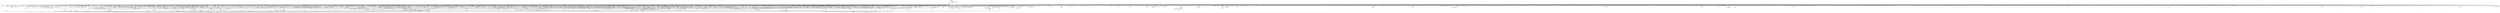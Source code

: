 digraph kerncollapsed {
    "pte_offset_kernel.isra.0" [color="black"];
    "node_page_state_add" [color="black"];
    "__anon_vma_interval_tree_augment_propagate" [color="black"];
    "double_unlock_balance" [color="black"];
    "qdisc_qstats_cpu_qlen_inc" [color="black"];
    "rcu_segcblist_advance" [color="black"];
    "find_next_bit.constprop.0_8" [color="black"];
    "mas_prev_slot" [color="black"];
    "__kern_my_cpu_offset_38" [color="black"];
    "pagefault_enable" [color="black"];
    "__mod_timer" [color="black"];
    "__raw_spin_unlock_irq_45" [color="black"];
    "dec_mm_counter" [color="black"];
    "__next_zones_zonelist" [color="black"];
    "pm_ops_is_empty" [color="black"];
    "first_online_pgdat" [color="black"];
    "__attach_to_pi_owner" [color="black"];
    "pcpu_find_block_fit" [color="black"];
    "pcpu_unit_page_offset" [color="black"];
    "siginfo_layout" [color="black"];
    "d_find_alias" [color="black"];
    "pageblock_pfn_to_page" [color="black"];
    "_copy_from_iter" [color="black"];
    "pfn_is_map_memory" [color="black"];
    "rwsem_set_nonspinnable" [color="black"];
    "find_task_by_pid_ns" [color="black"];
    "_compound_head_3" [color="black"];
    "Indirect call120" [color="black"];
    "_mix_pool_bytes" [color="black"];
    "fetch_robust_entry" [color="black"];
    "prb_final_commit" [color="black"];
    "__kern_my_cpu_offset_14" [color="black"];
    "desc_read" [color="black"];
    "tk_xtime.constprop.0" [color="black"];
    "find_next_bit.constprop.0_5" [color="black"];
    "__raw_spin_lock_irq_34" [color="black"];
    "wake_all_kswapds" [color="black"];
    "Indirect call187" [color="black"];
    "pcpu_block_refresh_hint" [color="black"];
    "kill_super_notify" [color="black"];
    "find_next_zero_bit" [color="black"];
    "rwsem_read_trylock" [color="black"];
    "__raw_spin_unlock_irq_7" [color="black"];
    "copy_fd_bitmaps" [color="black"];
    "rseq_migrate" [color="black"];
    "arch_local_irq_save_2" [color="black"];
    "arch_irq_work_raise" [color="black"];
    "__cmpxchg_case_acq_32.constprop.0_6" [color="black"];
    "add_wait_queue_exclusive" [color="black"];
    "__raw_spin_trylock_1" [color="black"];
    "__kern_my_cpu_offset_83" [color="black"];
    "set_ti_thread_flag" [color="black"];
    "defer_console_output" [color="black"];
    "workingset_update_node" [color="black"];
    "arch_local_irq_save_8" [color="black"];
    "__srcu_read_lock" [color="black"];
    "Indirect call58" [color="black"];
    "__lock_task_sighand" [color="black"];
    "Indirect call198" [color="black"];
    "get_data" [color="black"];
    "cfs_rq_of" [color="black"];
    "__remove_hrtimer" [color="black"];
    "task_participate_group_stop" [color="black"];
    "mas_adopt_children.isra.0" [color="black"];
    "__kern_my_cpu_offset_49" [color="black"];
    "exit_rcu" [color="black"];
    "local_bh_enable" [color="black"];
    "skip_atoi" [color="black"];
    "current_wq_worker" [color="black"];
    "__kern_my_cpu_offset_78" [color="black"];
    "tty_termios_baud_rate" [color="black"];
    "folio_trylock_1" [color="black"];
    "__kern_my_cpu_offset_51" [color="black"];
    "Indirect call183" [color="black"];
    "xas_error.isra.0" [color="black"];
    "find_vm_area" [color="black"];
    "Indirect call125" [color="black"];
    "sync_icache_aliases" [color="black"];
    "mnt_dec_writers" [color="black"];
    "__raw_spin_unlock_irq_28" [color="black"];
    "__raw_spin_lock_62" [color="black"];
    "xa_is_node" [color="black"];
    "Indirect call61" [color="black"];
    "move_linked_works" [color="black"];
    "domain_dirty_limits" [color="black"];
    "security_sock_rcv_skb" [color="black"];
    "__raw_spin_lock_irqsave_15" [color="black"];
    "__cmpxchg_case_mb_64_2" [color="black"];
    "get_cpu_fpsimd_context" [color="black"];
    "tty_ldisc_open" [color="black"];
    "Indirect call73" [color="black"];
    "__inode_add_lru" [color="black"];
    "flush_tlb_mm" [color="black"];
    "find_first_bit_6" [color="black"];
    "__page_cache_release" [color="black"];
    "init_completion" [color="black"];
    "__reuseport_detach_sock.isra.0" [color="black"];
    "strcspn" [color="black"];
    "mab_no_null_split" [color="black"];
    "xa_mk_value" [color="black"];
    "__count_vm_events_2" [color="black"];
    "tls_preserve_current_state" [color="black"];
    "mas_prev" [color="black"];
    "pcpu_block_update_hint_alloc" [color="black"];
    "__raw_spin_unlock_irq_19" [color="black"];
    "page_ref_dec_and_test_1" [color="black"];
    "page_ref_add" [color="black"];
    "__raw_spin_lock_30" [color="black"];
    "req_ref_put_and_test" [color="black"];
    "Indirect call196" [color="black"];
    "IS_ERR_OR_NULL_3" [color="black"];
    "irq_domain_activate_irq" [color="black"];
    "__page_dup_rmap.constprop.0" [color="black"];
    "fast_dput" [color="black"];
    "__kern_my_cpu_offset_24" [color="black"];
    "sched_post_fork" [color="black"];
    "Indirect call9" [color="black"];
    "lowest_in_progress" [color="black"];
    "has_managed_dma" [color="black"];
    "__printk_cpu_sync_try_get" [color="black"];
    "__cmpxchg_case_mb_64_1" [color="black"];
    "queued_write_lock.constprop.0_1" [color="black"];
    "__cmpxchg_case_mb_32_3" [color="black"];
    "__percpu_add_case_64_4" [color="black"];
    "blake2s.constprop.0" [color="black"];
    "efi_reboot" [color="black"];
    "Indirect call88" [color="black"];
    "check_preempt_curr" [color="black"];
    "bump_cpu_timer" [color="black"];
    "io_run_local_work_continue" [color="black"];
    "__raw_spin_unlock_irq.constprop.0_2" [color="black"];
    "cd_forget" [color="black"];
    "__raw_spin_lock_irq_5" [color="black"];
    "retain_dentry" [color="black"];
    "task_pid_vnr" [color="black"];
    "try_to_take_rt_mutex" [color="black"];
    "rt_mutex_slowtrylock" [color="black"];
    "rcu_poll_gp_seq_start" [color="black"];
    "get_ucounts_or_wrap" [color="black"];
    "fpsimd_thread_switch" [color="black"];
    "__dequeue_entity" [color="black"];
    "_find_first_zero_bit" [color="black"];
    "Indirect call192" [color="black"];
    "ktime_get_with_offset" [color="black"];
    "__raw_spin_lock_irq_35" [color="black"];
    "__printk_cpu_sync_put" [color="black"];
    "Indirect call207" [color="black"];
    "access_ok_12" [color="black"];
    "inode_add_lru" [color="black"];
    "pcpu_chunk_relocate" [color="black"];
    "folio_nr_pages_1" [color="black"];
    "__kern_my_cpu_offset_71" [color="black"];
    "__raw_spin_lock_irq_19" [color="black"];
    "__sw_hweight64" [color="black"];
    "do_raw_spin_lock_117" [color="black"];
    "skb_header_cloned" [color="black"];
    "zone_watermark_ok" [color="black"];
    "anon_vma_interval_tree_insert" [color="black"];
    "rb_insert_color_cached" [color="black"];
    "lru_add_fn" [color="black"];
    "__wait_on_bit" [color="black"];
    "__raw_spin_lock_irq_17" [color="black"];
    "__raw_spin_lock_irqsave_19" [color="black"];
    "cpumask_and" [color="black"];
    "Indirect call29" [color="black"];
    "Indirect call110" [color="black"];
    "cpupri_set" [color="black"];
    "mnt_set_mountpoint" [color="black"];
    "__cmpxchg_case_acq_32.constprop.0_14" [color="black"];
    "__raw_spin_lock_irqsave_25" [color="black"];
    "exit_oom_victim" [color="black"];
    "zone_watermark_fast.constprop.0" [color="black"];
    "mas_leaf_set_meta" [color="black"];
    "pagefault_disable" [color="black"];
    "__cmpxchg_case_acq_32.constprop.0_8" [color="black"];
    "find_next_bit_6" [color="black"];
    "set_ti_thread_flag_4" [color="black"];
    "cpudl_set" [color="black"];
    "gfp_pfmemalloc_allowed" [color="black"];
    "space_used" [color="black"];
    "update_sd_lb_stats" [color="black"];
    "clear_inode" [color="black"];
    "__sys_getpeername" [color="black"];
    "mte_copy_page_tags" [color="black"];
    "set_pageblock_migratetype" [color="black"];
    "mas_wr_end_piv" [color="black"];
    "set_swapper_pgd" [color="black"];
    "__raw_spin_lock_irqsave_4" [color="black"];
    "radix_tree_load_root" [color="black"];
    "xas_init_marks" [color="black"];
    "wb_io_lists_depopulated" [color="black"];
    "mas_mab_cp" [color="black"];
    "rpm_check_suspend_allowed" [color="black"];
    "__raw_spin_lock_64" [color="black"];
    "rcu_is_watching" [color="black"];
    "read_sanitised_ftr_reg" [color="black"];
    "folio_test_uptodate" [color="black"];
    "__flush_tlb_page_nosync" [color="black"];
    "access_ok_16" [color="black"];
    "pcpu_chunk_slot" [color="black"];
    "folio_add_new_anon_rmap" [color="black"];
    "lock_mnt_tree" [color="black"];
    "sock_inuse_add" [color="black"];
    "__bitmap_and" [color="black"];
    "page_vma_mapped_walk_done" [color="black"];
    "blake2s_compress" [color="black"];
    "arch_tlbbatch_should_defer.constprop.0" [color="black"];
    "__cmpxchg_case_rel_64" [color="black"];
    "percpu_counter_add_batch" [color="black"];
    "mte_set_pivot" [color="black"];
    "Indirect call55" [color="black"];
    "skb_frag_ref" [color="black"];
    "__set_task_comm" [color="black"];
    "__cmpxchg_case_mb_32_6" [color="black"];
    "pde_subdir_first" [color="black"];
    "Indirect call103" [color="black"];
    "fsnotify_data_inode" [color="black"];
    "group_open_release" [color="black"];
    "folio_anon_vma" [color="black"];
    "timer_wait_running" [color="black"];
    "Indirect call49" [color="black"];
    "access_ok_14" [color="black"];
    "mas_prev_sibling" [color="black"];
    "update_rt_rq_load_avg" [color="black"];
    "Indirect call69" [color="black"];
    "__xchg_case_mb_64.constprop.0_3" [color="black"];
    "hrtimer_start_expires" [color="black"];
    "percpu_ref_put_many.constprop.0_1" [color="black"];
    "get_arm64_ftr_reg" [color="black"];
    "folio_isolate_lru" [color="black"];
    "Indirect call36" [color="black"];
    "__udelay" [color="black"];
    "__to_kthread" [color="black"];
    "audit_uid_comparator" [color="black"];
    "Indirect call194" [color="black"];
    "Indirect call106" [color="black"];
    "__wake_up_sync_key" [color="black"];
    "Indirect call121" [color="black"];
    "read_seqbegin.constprop.0" [color="black"];
    "stackinfo_on_stack" [color="black"];
    "task_work_cancel_match" [color="black"];
    "capacity_of" [color="black"];
    "Indirect call57" [color="black"];
    "percpu_ref_get_many.constprop.0" [color="black"];
    "set_load_weight" [color="black"];
    "Indirect call112" [color="black"];
    "flush_dcache_folio" [color="black"];
    "kernel_init_pages" [color="black"];
    "__raw_spin_lock_irq_18" [color="black"];
    "mab_set_b_end" [color="black"];
    "Indirect call134" [color="black"];
    "__kern_my_cpu_offset_19" [color="black"];
    "mod_node_state" [color="black"];
    "xas_not_node" [color="black"];
    "update_cfs_rq_load_avg.isra.0" [color="black"];
    "io_prep_async_work" [color="black"];
    "__raw_spin_lock_49" [color="black"];
    "unlock_page" [color="black"];
    "find_first_bit_3" [color="black"];
    "__kern_my_cpu_offset_29" [color="black"];
    "do_raw_spin_lock_35" [color="black"];
    "__cmpxchg_case_acq_32.constprop.0" [color="black"];
    "do_raw_spin_lock.constprop.0_6" [color="black"];
    "__pageblock_pfn_to_page" [color="black"];
    "is_migration_entry" [color="black"];
    "__raw_spin_lock_15" [color="black"];
    "unlock_mount_hash" [color="black"];
    "group_balance_cpu" [color="black"];
    "__mnt_want_write_file" [color="black"];
    "sk_memory_allocated_sub" [color="black"];
    "move_addr_to_user" [color="black"];
    "Indirect call30" [color="black"];
    "pageblock_skip_persistent" [color="black"];
    "invalid_migration_vma" [color="black"];
    "find_next_zero_bit_1" [color="black"];
    "__raw_spin_lock_4" [color="black"];
    "idr_find" [color="black"];
    "process_shares_mm" [color="black"];
    "rcu_exp_jiffies_till_stall_check" [color="black"];
    "__mnt_drop_write" [color="black"];
    "_raw_spin_rq_lock_irqsave" [color="black"];
    "folio_trylock_4" [color="black"];
    "__kern_my_cpu_offset_22" [color="black"];
    "__fsnotify_recalc_mask" [color="black"];
    "cpudl_find" [color="black"];
    "auditd_test_task" [color="black"];
    "strncmp" [color="black"];
    "set_kpti_asid_bits" [color="black"];
    "set_area_direct_map" [color="black"];
    "Indirect call44" [color="black"];
    "__raw_spin_lock_18" [color="black"];
    "compaction_zonelist_suitable" [color="black"];
    "device_match_devt" [color="black"];
    "do_raw_spin_lock_1" [color="black"];
    "to_desc" [color="black"];
    "arch_local_irq_save_4" [color="black"];
    "folio_activate_fn" [color="black"];
    "no_page_table" [color="black"];
    "do_raw_spin_lock_17" [color="black"];
    "netlink_has_listeners" [color="black"];
    "Indirect call113" [color="black"];
    "irq_to_desc" [color="black"];
    "security_file_set_fowner" [color="black"];
    "first_zones_zonelist" [color="black"];
    "debug_locks_off" [color="black"];
    "mas_ascend" [color="black"];
    "__cmpxchg_case_acq_32.constprop.0_18" [color="black"];
    "detach_if_pending" [color="black"];
    "__wake_up_locked_key" [color="black"];
    "io_put_kbuf" [color="black"];
    "rcu_seq_start" [color="black"];
    "_compound_head" [color="black"];
    "__cmpxchg_case_acq_32.constprop.0_9" [color="black"];
    "signal_pending_state" [color="black"];
    "__raw_spin_unlock_irqrestore_14" [color="black"];
    "ktime_get" [color="black"];
    "folio_wake_bit" [color="black"];
    "mas_next_range" [color="black"];
    "do_raw_spin_lock_85" [color="black"];
    "__pi_strcmp" [color="black"];
    "get_arm64_ftr_reg_nowarn" [color="black"];
    "io_prep_async_link" [color="black"];
    "Indirect call70" [color="black"];
    "add_timer" [color="black"];
    "__raw_spin_unlock_irq_35" [color="black"];
    "irqd_irq_disabled.isra.0" [color="black"];
    "__kern_my_cpu_offset_52" [color="black"];
    "init_timer_key" [color="black"];
    "tick_get_broadcast_device" [color="black"];
    "is_software_node" [color="black"];
    "__percpu_add_case_64_1" [color="black"];
    "__xchg_case_acq_64.isra.0" [color="black"];
    "irq_enable" [color="black"];
    "system_supports_generic_auth" [color="black"];
    "Indirect call165" [color="black"];
    "do_raw_spin_lock.constprop.0_10" [color="black"];
    "pgdat_balanced" [color="black"];
    "__percpu_add_case_64.constprop.0_3" [color="black"];
    "__cmpxchg_case_acq_32_2" [color="black"];
    "Indirect call190" [color="black"];
    "__raw_spin_unlock_irqrestore_8" [color="black"];
    "__note_gp_changes" [color="black"];
    "crng_fast_key_erasure" [color="black"];
    "show_mem_node_skip" [color="black"];
    "__folio_cancel_dirty" [color="black"];
    "list_del_1" [color="black"];
    "__rt_mutex_futex_trylock" [color="black"];
    "post_alloc_hook" [color="black"];
    "tsk_fork_get_node" [color="black"];
    "update_sctlr_el1" [color="black"];
    "__raw_spin_lock_2" [color="black"];
    "__raw_spin_unlock_irqrestore.constprop.0_2" [color="black"];
    "Indirect call146" [color="black"];
    "io_poll_mark_cancelled" [color="black"];
    "__percpu_add_case_32_2" [color="black"];
    "wq_worker_running" [color="black"];
    "do_raw_spin_lock_47" [color="black"];
    "fsnotify_update_flags" [color="black"];
    "dequeue_task" [color="black"];
    "__raw_spin_lock_irq" [color="black"];
    "Indirect call211" [color="black"];
    "put_dec_full8" [color="black"];
    "flush_signal_handlers" [color="black"];
    "__raw_spin_unlock_irqrestore_31" [color="black"];
    "__get_task_comm" [color="black"];
    "__raw_spin_lock_16" [color="black"];
    "thread_group_cputime" [color="black"];
    "__free_one_page" [color="black"];
    "do_raw_spin_lock_118" [color="black"];
    "radix_tree_next_chunk" [color="black"];
    "__skb_set_length_1" [color="black"];
    "vmalloc_to_page" [color="black"];
    "__bitmap_clear" [color="black"];
    "xa_find_after" [color="black"];
    "__cmpxchg_case_acq_32.constprop.0_2" [color="black"];
    "zone_page_state_add" [color="black"];
    "tlb_flush_mmu_tlbonly" [color="black"];
    "__cmpxchg_case_acq_32.constprop.0_20" [color="black"];
    "_prb_commit" [color="black"];
    "find_next_bit_8" [color="black"];
    "finish_wait" [color="black"];
    "__mod_node_page_state" [color="black"];
    "release_thread" [color="black"];
    "mas_bulk_rebalance" [color="black"];
    "__raw_spin_lock_32" [color="black"];
    "do_raw_spin_lock_6" [color="black"];
    "console_trylock" [color="black"];
    "vma_interval_tree_iter_first" [color="black"];
    "__init_waitqueue_head" [color="black"];
    "copy_from_kernel_nofault_allowed" [color="black"];
    "Indirect call74" [color="black"];
    "xas_find_marked" [color="black"];
    "jiffies_to_usecs" [color="black"];
    "mutex_spin_on_owner" [color="black"];
    "cpu_clock_sample_group" [color="black"];
    "console_verbose" [color="black"];
    "is_rlimit_overlimit" [color="black"];
    "__kern_my_cpu_offset_47" [color="black"];
    "vma_iter_config" [color="black"];
    "super_wake" [color="black"];
    "compound_order_2" [color="black"];
    "_task_util_est" [color="black"];
    "radix_tree_lookup" [color="black"];
    "Indirect call150" [color="black"];
    "try_to_unmap_flush_dirty" [color="black"];
    "wakeup_kswapd" [color="black"];
    "list_del_init_2" [color="black"];
    "inode_cgwb_move_to_attached" [color="black"];
    "Indirect call85" [color="black"];
    "do_raw_spin_lock_57" [color="black"];
    "hrtimer_active" [color="black"];
    "Indirect call8" [color="black"];
    "__kern_my_cpu_offset_61" [color="black"];
    "Indirect call174" [color="black"];
    "__finalize_skb_around" [color="black"];
    "Indirect call137" [color="black"];
    "do_raw_spin_lock_18" [color="black"];
    "find_vma" [color="black"];
    "tag_get" [color="black"];
    "Indirect call16" [color="black"];
    "xas_reload" [color="black"];
    "__cmpxchg_case_8" [color="black"];
    "__skb_checksum" [color="black"];
    "rb_next" [color="black"];
    "zone_reclaimable_pages" [color="black"];
    "fill_contig_page_info" [color="black"];
    "do_raw_spin_lock_41" [color="black"];
    "Indirect call144" [color="black"];
    "tk_clock_read" [color="black"];
    "num_other_online_cpus" [color="black"];
    "__rb_insert_augmented" [color="black"];
    "desc_read_finalized_seq" [color="black"];
    "enqueue_task" [color="black"];
    "io_acct_run_queue" [color="black"];
    "do_raw_spin_lock_30" [color="black"];
    "Indirect call35" [color="black"];
    "__raw_spin_lock_irq_1" [color="black"];
    "next_signal" [color="black"];
    "folio_nr_pages_4" [color="black"];
    "__raw_spin_lock_5" [color="black"];
    "__raw_spin_lock_3" [color="black"];
    "security_sk_free" [color="black"];
    "security_d_instantiate" [color="black"];
    "split_map_pages" [color="black"];
    "fput_light" [color="black"];
    "__cmpwait_case_32_3" [color="black"];
    "find_next_bit_29" [color="black"];
    "wakeup_kcompactd" [color="black"];
    "activate_task" [color="black"];
    "attach_pid" [color="black"];
    "_find_next_or_bit" [color="black"];
    "entity_eligible" [color="black"];
    "try_grab_page" [color="black"];
    "fatal_signal_pending_1" [color="black"];
    "__raw_write_lock_irq_1" [color="black"];
    "rcu_dynticks_snap" [color="black"];
    "Indirect call159" [color="black"];
    "__kern_my_cpu_offset_55" [color="black"];
    "set_ptes.constprop.0.isra.0_1" [color="black"];
    "hrtimer_cancel" [color="black"];
    "raw_spin_rq_trylock" [color="black"];
    "tlb_flush" [color="black"];
    "io_wq_worker_running" [color="black"];
    "Indirect call100" [color="black"];
    "io_cqe_cache_refill" [color="black"];
    "__raw_spin_unlock_irqrestore_17" [color="black"];
    "clear_page" [color="black"];
    "test_ti_thread_flag_21" [color="black"];
    "exit_task_stack_account" [color="black"];
    "cpumask_and.isra.0_3" [color="black"];
    "skb_zcopy_clear" [color="black"];
    "prep_compound_page" [color="black"];
    "reusable_anon_vma" [color="black"];
    "Indirect call75" [color="black"];
    "get_pwq" [color="black"];
    "__count_vm_events" [color="black"];
    "__raw_spin_lock_22" [color="black"];
    "netlink_unlock_table" [color="black"];
    "zone_page_state_snapshot.constprop.0" [color="black"];
    "__raw_spin_unlock_irq_20" [color="black"];
    "task_get_vl" [color="black"];
    "pick_next_task_idle" [color="black"];
    "add_mm_rss_vec" [color="black"];
    "smp_call_function_many_cond" [color="black"];
    "mas_data_end" [color="black"];
    "do_raw_spin_lock" [color="black"];
    "no_blink" [color="black"];
    "__raw_spin_unlock_irq_21" [color="black"];
    "__raw_spin_unlock_irq" [color="black"];
    "global_dirtyable_memory" [color="black"];
    "virt_to_head_page.isra.0" [color="black"];
    "copy_to_user_page" [color="black"];
    "Indirect call13" [color="black"];
    "__kern_my_cpu_offset_60" [color="black"];
    "clear_buddies.isra.0" [color="black"];
    "__dl_sub" [color="black"];
    "find_next_bit_15" [color="black"];
    "io_run_cancel" [color="black"];
    "peernet2id" [color="black"];
    "will_become_orphaned_pgrp" [color="black"];
    "raw_spin_rq_lock" [color="black"];
    "folio_mapped_2" [color="black"];
    "Indirect call79" [color="black"];
    "Indirect call105" [color="black"];
    "__percpu_add_case_32_13" [color="black"];
    "cpumask_subset" [color="black"];
    "mas_push_node" [color="black"];
    "__printk_safe_enter" [color="black"];
    "futex_get_value_locked" [color="black"];
    "do_raw_spin_lock_28" [color="black"];
    "__pfn_to_section" [color="black"];
    "Indirect call60" [color="black"];
    "__do_set_cpus_allowed" [color="black"];
    "try_check_zero" [color="black"];
    "inode_io_list_move_locked" [color="black"];
    "__raw_spin_lock_irqsave_5" [color="black"];
    "rcu_exp_need_qs" [color="black"];
    "PageMovable" [color="black"];
    "__wake_up_klogd.part.0" [color="black"];
    "set_task_reclaim_state" [color="black"];
    "memset" [color="black"];
    "kernfs_leftmost_descendant" [color="black"];
    "get_ldops" [color="black"];
    "task_curr" [color="black"];
    "Indirect call107" [color="black"];
    "io_cancel_req_match" [color="black"];
    "unlock_task_sighand.isra.0_1" [color="black"];
    "Indirect call63" [color="black"];
    "fatal_signal_pending_3" [color="black"];
    "rcu_seq_start_1" [color="black"];
    "Indirect call215" [color="black"];
    "Indirect call22" [color="black"];
    "cpu_mitigations_off" [color="black"];
    "get_mm_exe_file" [color="black"];
    "rb_erase" [color="black"];
    "__raw_spin_lock_28" [color="black"];
    "clear_ti_thread_flag_6" [color="black"];
    "find_submount" [color="black"];
    "Indirect call43" [color="black"];
    "irq_get_irq_data" [color="black"];
    "rcu_segcblist_pend_cbs" [color="black"];
    "flush_tlb_mm_1" [color="black"];
    "list_del_4" [color="black"];
    "mas_allocated.isra.0" [color="black"];
    "d_ancestor" [color="black"];
    "__iget" [color="black"];
    "arch_local_irq_disable_2" [color="black"];
    "Indirect call95" [color="black"];
    "folio_total_mapcount" [color="black"];
    "tag_set" [color="black"];
    "__set_fixmap" [color="black"];
    "tlb_remove_table_sync_one" [color="black"];
    "page_ref_inc_3" [color="black"];
    "__kern_my_cpu_offset_26" [color="black"];
    "io_should_retry_thread" [color="black"];
    "rcu_segcblist_move_seglen" [color="black"];
    "fatal_signal_pending_5" [color="black"];
    "find_next_bit.constprop.0_21" [color="black"];
    "pud_clear_huge" [color="black"];
    "Indirect call164" [color="black"];
    "__cmpxchg_case_acq_32.constprop.0_19" [color="black"];
    "ttwu_queue_wakelist" [color="black"];
    "raw_spin_rq_lock_nested" [color="black"];
    "__dev_put.part.0" [color="black"];
    "__d_find_any_alias" [color="black"];
    "Indirect call17" [color="black"];
    "Indirect call160" [color="black"];
    "list_move_tail" [color="black"];
    "pm_runtime_autosuspend_expiration" [color="black"];
    "raw_spin_rq_unlock_irqrestore" [color="black"];
    "sibling_imbalance.isra.0" [color="black"];
    "_compound_head_5" [color="black"];
    "queued_read_unlock.constprop.0_2" [color="black"];
    "do_raw_spin_lock_83" [color="black"];
    "__kern_my_cpu_offset_62" [color="black"];
    "Indirect call53" [color="black"];
    "__remove_shared_vm_struct.constprop.0" [color="black"];
    "__const_udelay" [color="black"];
    "__raw_spin_lock_irqsave_50" [color="black"];
    "Indirect call19" [color="black"];
    "virt_to_slab" [color="black"];
    "___d_drop" [color="black"];
    "set_task_cpu" [color="black"];
    "__raw_spin_unlock_irq_17" [color="black"];
    "__raw_spin_unlock_irqrestore_15" [color="black"];
    "__rb_erase_color" [color="black"];
    "enqueue_pushable_dl_task" [color="black"];
    "mapping_unmap_writable" [color="black"];
    "ptep_clear_flush" [color="black"];
    "find_next_bit.constprop.0_14" [color="black"];
    "fatal_signal_pending" [color="black"];
    "timekeeping_get_ns" [color="black"];
    "Indirect call1" [color="black"];
    "Indirect call169" [color="black"];
    "vma_interval_tree_insert_after" [color="black"];
    "pud_set_huge" [color="black"];
    "rcu_segcblist_add_len" [color="black"];
    "rcu_seq_snap" [color="black"];
    "system_supports_tlb_range" [color="black"];
    "files_lookup_fd_raw" [color="black"];
    "mas_safe_pivot" [color="black"];
    "__percpu_add_case_64_2" [color="black"];
    "do_raw_spin_lock_87" [color="black"];
    "do_raw_spin_lock_66" [color="black"];
    "mte_dead_leaves.constprop.0" [color="black"];
    "__hlist_del" [color="black"];
    "min_deadline_cb_rotate" [color="black"];
    "Indirect call102" [color="black"];
    "Indirect call67" [color="black"];
    "__balance_callbacks" [color="black"];
    "Indirect call200" [color="black"];
    "__kern_my_cpu_offset_79" [color="black"];
    "pvm_determine_end_from_reverse" [color="black"];
    "timerqueue_add" [color="black"];
    "__acct_reclaim_writeback" [color="black"];
    "mutex_can_spin_on_owner" [color="black"];
    "copyin" [color="black"];
    "expand" [color="black"];
    "sock_flag_3" [color="black"];
    "strreplace" [color="black"];
    "cleanup_timerqueue" [color="black"];
    "__raw_write_lock.constprop.0_1" [color="black"];
    "__cmpxchg_case_mb_32.constprop.0" [color="black"];
    "Indirect call156" [color="black"];
    "Indirect call14" [color="black"];
    "put_dec" [color="black"];
    "atomic_notifier_call_chain" [color="black"];
    "pcpu_free_area.isra.0" [color="black"];
    "Indirect call39" [color="black"];
    "__irq_can_set_affinity" [color="black"];
    "skb_tailroom" [color="black"];
    "test_ti_thread_flag_10" [color="black"];
    "__fget_light" [color="black"];
    "mapping_allow_writable" [color="black"];
    "timerqueue_del" [color="black"];
    "skb_zcopy" [color="black"];
    "timer_delete" [color="black"];
    "kmsg_dump" [color="black"];
    "__kern_my_cpu_offset_44" [color="black"];
    "page_ref_add_1" [color="black"];
    "skb_flow_get_icmp_tci" [color="black"];
    "mtree_load" [color="black"];
    "do_raw_spin_lock_42" [color="black"];
    "osq_lock" [color="black"];
    "call_on_irq_stack" [color="black"];
    "u64_stats_add_2" [color="black"];
    "desc_make_reusable" [color="black"];
    "do_raw_spin_lock_36" [color="black"];
    "do_raw_spin_lock_37" [color="black"];
    "Indirect call201" [color="black"];
    "update_cached_migrate" [color="black"];
    "__raw_spin_unlock_irq_38" [color="black"];
    "audit_comparator" [color="black"];
    "task_rq_lock" [color="black"];
    "__mnt_is_readonly" [color="black"];
    "skb_checksum" [color="black"];
    "device_links_read_lock" [color="black"];
    "fsnotify_handle_inode_event.isra.0" [color="black"];
    "Indirect call27" [color="black"];
    "mte_dead_walk" [color="black"];
    "__raw_spin_lock_irqsave_42" [color="black"];
    "search_cmp_ftr_reg" [color="black"];
    "mm_counter" [color="black"];
    "kthread_is_per_cpu" [color="black"];
    "do_raw_spin_lock_7" [color="black"];
    "add_timer_on" [color="black"];
    "audit_mark_compare" [color="black"];
    "read_seqbegin_or_lock" [color="black"];
    "rcu_segcblist_accelerate" [color="black"];
    "find_first_bit_4" [color="black"];
    "__mod_lruvec_state" [color="black"];
    "__raw_spin_lock_23" [color="black"];
    "fprop_fraction_percpu" [color="black"];
    "do_kernel_restart" [color="black"];
    "__xa_clear_mark" [color="black"];
    "Indirect call6" [color="black"];
    "mntget" [color="black"];
    "lru_move_tail_fn" [color="black"];
    "__raw_spin_lock_irqsave.constprop.0_1" [color="black"];
    "_find_next_and_bit" [color="black"];
    "find_first_bit_1" [color="black"];
    "sane_fdtable_size" [color="black"];
    "Indirect call142" [color="black"];
    "Indirect call94" [color="black"];
    "clear_ti_thread_flag" [color="black"];
    "test_ti_thread_flag_4" [color="black"];
    "__kern_my_cpu_offset_18" [color="black"];
    "do_raw_spin_lock_48" [color="black"];
    "__raw_spin_unlock_irq_5" [color="black"];
    "ktime_add_safe" [color="black"];
    "tty_audit_fork" [color="black"];
    "avg_vruntime" [color="black"];
    "__raw_spin_unlock_irqrestore_38" [color="black"];
    "mapping_shrinkable_2" [color="black"];
    "mas_start" [color="black"];
    "signal_pending_state_1" [color="black"];
    "ttwu_do_activate.constprop.0" [color="black"];
    "prepend" [color="black"];
    "__raw_spin_unlock_irqrestore.constprop.0_1" [color="black"];
    "Indirect call52" [color="black"];
    "do_raw_spin_lock_31" [color="black"];
    "this_cpu_has_cap" [color="black"];
    "rcu_cblist_init" [color="black"];
    "rt_mutex_proxy_unlock" [color="black"];
    "Indirect call132" [color="black"];
    "__init_swait_queue_head" [color="black"];
    "prb_reserve" [color="black"];
    "pcpu_next_md_free_region" [color="black"];
    "anon_vma_interval_tree_remove" [color="black"];
    "strcpy" [color="black"];
    "rt_mutex_init_proxy_locked" [color="black"];
    "down_read_trylock" [color="black"];
    "folio_order" [color="black"];
    "__raw_spin_lock_14" [color="black"];
    "mod_node_page_state" [color="black"];
    "page_ref_dec_and_test_2" [color="black"];
    "hlist_del_init" [color="black"];
    "find_vma_prev" [color="black"];
    "workingset_eviction" [color="black"];
    "ktime_get_real_ts64" [color="black"];
    "Indirect call91" [color="black"];
    "irq_disable" [color="black"];
    "Indirect call26" [color="black"];
    "pte_to_swp_entry_2" [color="black"];
    "generic_exec_single" [color="black"];
    "rcu_seq_end_1" [color="black"];
    "mmgrab_2" [color="black"];
    "find_next_bit_11" [color="black"];
    "__percpu_add_case_64.constprop.0_1" [color="black"];
    "Indirect call128" [color="black"];
    "__raw_spin_unlock_irq_23" [color="black"];
    "skb_has_frag_list" [color="black"];
    "check_cb_ovld_locked" [color="black"];
    "do_raw_spin_lock_33" [color="black"];
    "shrink_lock_dentry" [color="black"];
    "sock_rfree" [color="black"];
    "set_pud" [color="black"];
    "collect_posix_cputimers" [color="black"];
    "tty_port_kopened" [color="black"];
    "__io_acct_run_queue" [color="black"];
    "init_entity_runnable_average" [color="black"];
    "__raw_spin_lock_irq_31" [color="black"];
    "resched_curr" [color="black"];
    "gup_folio_next" [color="black"];
    "oom_badness" [color="black"];
    "task_clear_jobctl_trapping" [color="black"];
    "skb_headers_offset_update" [color="black"];
    "other_cpu_in_panic" [color="black"];
    "netdev_name" [color="black"];
    "Indirect call86" [color="black"];
    "__raise_softirq_irqoff" [color="black"];
    "get_task_exe_file" [color="black"];
    "find_last_bit" [color="black"];
    "__raw_spin_lock_irqsave_1" [color="black"];
    "wb_io_lists_populated" [color="black"];
    "dget" [color="black"];
    "get_next_ino" [color="black"];
    "folio_account_cleaned" [color="black"];
    "list_lru_del" [color="black"];
    "oom_unkillable_task.isra.0" [color="black"];
    "d_set_d_op" [color="black"];
    "__raw_spin_unlock_irqrestore_24" [color="black"];
    "update_newidle_cost" [color="black"];
    "d_find_any_alias" [color="black"];
    "lru_lazyfree_fn" [color="black"];
    "local_bh_disable" [color="black"];
    "__raw_spin_lock_irqsave_34" [color="black"];
    "eventfd_signal_mask" [color="black"];
    "Indirect call173" [color="black"];
    "vma_interval_tree_subtree_search" [color="black"];
    "Indirect call11" [color="black"];
    "__raw_spin_unlock_irqrestore" [color="black"];
    "do_raw_spin_lock_16" [color="black"];
    "xas_start" [color="black"];
    "do_raw_spin_lock_43" [color="black"];
    "Indirect call23" [color="black"];
    "mas_find" [color="black"];
    "__raw_spin_unlock_irqrestore_29" [color="black"];
    "sk_leave_memory_pressure" [color="black"];
    "vm_commit_limit" [color="black"];
    "mutex_is_locked" [color="black"];
    "access_ok_54" [color="black"];
    "_compound_head_2" [color="black"];
    "ihold" [color="black"];
    "check_class_changed" [color="black"];
    "nsec_to_clock_t" [color="black"];
    "prb_commit" [color="black"];
    "mas_update_gap" [color="black"];
    "ma_slots" [color="black"];
    "update_misfit_status" [color="black"];
    "__sk_mem_reclaim" [color="black"];
    "__xas_next" [color="black"];
    "__smp_call_single_queue" [color="black"];
    "count_vm_event_2" [color="black"];
    "flush_tlb_batched_pending" [color="black"];
    "vm_stat_account" [color="black"];
    "check_and_switch_context" [color="black"];
    "dev_pm_disable_wake_irq_check" [color="black"];
    "__srcu_read_unlock" [color="black"];
    "ktime_get_real_seconds" [color="black"];
    "do_raw_spin_lock_23" [color="black"];
    "folio_mapping" [color="black"];
    "audit_rate_check.part.0" [color="black"];
    "__raw_spin_unlock_irq_12" [color="black"];
    "compound_order" [color="black"];
    "Indirect call76" [color="black"];
    "Indirect call72" [color="black"];
    "__raw_spin_lock_irqsave_17" [color="black"];
    "xas_clear_mark" [color="black"];
    "calc_wheel_index" [color="black"];
    "crng_make_state" [color="black"];
    "__fprop_add_percpu_max" [color="black"];
    "task_will_free_mem" [color="black"];
    "vma_address" [color="black"];
    "sock_flag_1" [color="black"];
    "bit_waitqueue" [color="black"];
    "__rb_change_child.constprop.0" [color="black"];
    "do_raw_spin_lock_2" [color="black"];
    "mas_max_gap" [color="black"];
    "fsnotify_detach_connector_from_object" [color="black"];
    "kthread_should_stop" [color="black"];
    "__raw_spin_lock_irq_7" [color="black"];
    "allow_direct_reclaim" [color="black"];
    "do_raw_spin_lock_9" [color="black"];
    "qdisc_qstats_cpu_backlog_dec" [color="black"];
    "isolation_suitable.isra.0" [color="black"];
    "pm_qos_update_flags" [color="black"];
    "kernfs_name_hash" [color="black"];
    "futex_q_lock" [color="black"];
    "_compound_head_7" [color="black"];
    "mab_shift_right" [color="black"];
    "pcpu_next_fit_region.constprop.0" [color="black"];
    "cpus_share_cache" [color="black"];
    "slab_want_init_on_alloc" [color="black"];
    "__kern_my_cpu_offset_74" [color="black"];
    "arch_stack_walk" [color="black"];
    "Indirect call108" [color="black"];
    "mas_prev_range" [color="black"];
    "io_wq_exit_start" [color="black"];
    "Indirect call188" [color="black"];
    "check_stable_address_space" [color="black"];
    "vma_last_pgoff" [color="black"];
    "mas_walk" [color="black"];
    "pid_nr_ns" [color="black"];
    "__skb_zcopy_downgrade_managed" [color="black"];
    "clear_ti_thread_flag_8" [color="black"];
    "tty_name" [color="black"];
    "Indirect call147" [color="black"];
    "lock_timer_base" [color="black"];
    "__irq_get_desc_lock" [color="black"];
    "task_sigpending_2" [color="black"];
    "rb_prev" [color="black"];
    "__lock_timer" [color="black"];
    "__mutex_init" [color="black"];
    "console_srcu_read_unlock" [color="black"];
    "__bitmap_subset" [color="black"];
    "xas_result" [color="black"];
    "prepare_alloc_pages.constprop.0" [color="black"];
    "local_cpu_stop" [color="black"];
    "irq_chip_retrigger_hierarchy" [color="black"];
    "timer_base.isra.0" [color="black"];
    "need_active_balance" [color="black"];
    "dev_xmit_recursion_inc" [color="black"];
    "recalc_sigpending" [color="black"];
    "pcpu_init_md_blocks" [color="black"];
    "pagetable_pte_dtor" [color="black"];
    "reweight_task" [color="black"];
    "__printk_safe_exit" [color="black"];
    "rb_insert_color" [color="black"];
    "flush_tlb_kernel_range" [color="black"];
    "mas_wr_walk_index.isra.0" [color="black"];
    "anon_vma_interval_tree_pre_update_vma" [color="black"];
    "put_dec_trunc8" [color="black"];
    "do_raw_spin_lock_11" [color="black"];
    "__rt_mutex_slowtrylock" [color="black"];
    "cpumask_weight.constprop.0_5" [color="black"];
    "llist_del_first" [color="black"];
    "Indirect call2" [color="black"];
    "__cmpxchg_case_acq_32" [color="black"];
    "rcu_segcblist_extract_done_cbs" [color="black"];
    "Indirect call51" [color="black"];
    "find_busiest_group" [color="black"];
    "do_raw_spin_lock_52" [color="black"];
    "mast_spanning_rebalance.isra.0" [color="black"];
    "test_taint" [color="black"];
    "do_raw_spin_lock_65" [color="black"];
    "synchronize_rcu.part.0" [color="black"];
    "__hrtimer_next_event_base.constprop.0" [color="black"];
    "unmask_irq" [color="black"];
    "__kern_my_cpu_offset_23" [color="black"];
    "system_supports_address_auth_1" [color="black"];
    "Indirect call163" [color="black"];
    "list_del_init" [color="black"];
    "Indirect call56" [color="black"];
    "signal_pending" [color="black"];
    "pvm_find_va_enclose_addr" [color="black"];
    "kernfs_should_drain_open_files" [color="black"];
    "__percpu_add_case_32" [color="black"];
    "mnt_get_count" [color="black"];
    "Indirect call175" [color="black"];
    "skb_zcopy_downgrade_managed" [color="black"];
    "folio_mapped_3" [color="black"];
    "rcu_inkernel_boot_has_ended" [color="black"];
    "pcpu_block_update" [color="black"];
    "folio_nr_pages_2" [color="black"];
    "Indirect call208" [color="black"];
    "anon_vma_interval_tree_iter_next" [color="black"];
    "find_mergeable_anon_vma" [color="black"];
    "mast_fill_bnode" [color="black"];
    "sched_ttwu_pending" [color="black"];
    "access_ok_2" [color="black"];
    "memblock_is_map_memory" [color="black"];
    "signal_set_stop_flags" [color="black"];
    "__add_wait_queue" [color="black"];
    "list_del_init_7" [color="black"];
    "inactive_is_low.constprop.0" [color="black"];
    "Indirect call205" [color="black"];
    "rcu_seq_end" [color="black"];
    "check_vma_flags" [color="black"];
    "fpsimd_flush_task_state" [color="black"];
    "Indirect call157" [color="black"];
    "enqueue_hrtimer.constprop.0" [color="black"];
    "__reset_isolation_pfn" [color="black"];
    "Indirect call186" [color="black"];
    "__skb_header_pointer" [color="black"];
    "next_online_pgdat" [color="black"];
    "workingset_test_recent" [color="black"];
    "list_del_init_5" [color="black"];
    "page_mapping" [color="black"];
    "__preempt_count_add.constprop.0_1" [color="black"];
    "Indirect call90" [color="black"];
    "srcu_get_delay.isra.0" [color="black"];
    "__kern_my_cpu_offset_15" [color="black"];
    "cpuhp_invoke_callback" [color="black"];
    "__accumulate_pelt_segments" [color="black"];
    "pmd_clear_huge" [color="black"];
    "Indirect call109" [color="black"];
    "down_trylock" [color="black"];
    "__raw_spin_unlock_irq_29" [color="black"];
    "update_pm_runtime_accounting" [color="black"];
    "cpu_clock_sample" [color="black"];
    "__kern_my_cpu_offset_50" [color="black"];
    "__percpu_add_case_64_7" [color="black"];
    "radix_tree_iter_tag_clear" [color="black"];
    "Indirect call12" [color="black"];
    "irq_work_claim" [color="black"];
    "__raw_spin_lock_irqsave_11" [color="black"];
    "__audit_uring_entry" [color="black"];
    "_double_lock_balance" [color="black"];
    "new_context" [color="black"];
    "dput_to_list" [color="black"];
    "ptrauth_keys_install_user" [color="black"];
    "set_ti_thread_flag_5" [color="black"];
    "io_wq_work_match_item" [color="black"];
    "Indirect call161" [color="black"];
    "move_queued_task.constprop.0" [color="black"];
    "get_work_pool" [color="black"];
    "Indirect call83" [color="black"];
    "memzero_explicit" [color="black"];
    "netlink_overrun" [color="black"];
    "pm_runtime_deactivate_timer" [color="black"];
    "inode_lru_list_del" [color="black"];
    "kmalloc_size_roundup" [color="black"];
    "system_supports_mte_1" [color="black"];
    "arch_local_irq_enable_2" [color="black"];
    "mas_prev_setup.constprop.0" [color="black"];
    "zone_watermark_ok_safe" [color="black"];
    "set_cpu_online" [color="black"];
    "Indirect call47" [color="black"];
    "xa_find" [color="black"];
    "find_lock_later_rq" [color="black"];
    "Indirect call143" [color="black"];
    "io_acct_cancel_pending_work" [color="black"];
    "__cmpxchg_case_mb_32_2" [color="black"];
    "console_is_usable" [color="black"];
    "__tlb_reset_range" [color="black"];
    "arch_local_irq_restore" [color="black"];
    "copy_page" [color="black"];
    "find_next_bit_17" [color="black"];
    "cpumask_next_and" [color="black"];
    "Indirect call203" [color="black"];
    "bsearch" [color="black"];
    "__wait_for_common" [color="black"];
    "update_load_avg" [color="black"];
    "io_poll_can_finish_inline.isra.0" [color="black"];
    "security_task_getsecid_obj" [color="black"];
    "__raw_spin_unlock_irq_4" [color="black"];
    "__raw_spin_unlock_irq.constprop.0_1" [color="black"];
    "__kern_my_cpu_offset_27" [color="black"];
    "console_srcu_read_lock" [color="black"];
    "__wb_calc_thresh" [color="black"];
    "test_ti_thread_flag_7" [color="black"];
    "sched_cgroup_fork" [color="black"];
    "prb_read_valid" [color="black"];
    "strscpy_pad" [color="black"];
    "__timer_delete_sync" [color="black"];
    "security_secid_to_secctx" [color="black"];
    "zone_page_state_snapshot" [color="black"];
    "cpu_online" [color="black"];
    "plist_add" [color="black"];
    "idr_for_each" [color="black"];
    "blake2s_update" [color="black"];
    "data_alloc" [color="black"];
    "__flow_hash_from_keys" [color="black"];
    "futex_cmpxchg_value_locked" [color="black"];
    "Indirect call115" [color="black"];
    "security_audit_rule_match" [color="black"];
    "mte_update_gcr_excl.isra.0" [color="black"];
    "tick_get_broadcast_mask" [color="black"];
    "d_flags_for_inode" [color="black"];
    "flush_dcache_page" [color="black"];
    "__bpf_free_used_maps" [color="black"];
    "__mutex_remove_waiter" [color="black"];
    "Indirect call114" [color="black"];
    "__dl_update" [color="black"];
    "compaction_defer_reset" [color="black"];
    "__kern_my_cpu_offset_70" [color="black"];
    "freezing" [color="black"];
    "__ksize" [color="black"];
    "__io_put_kbuf_list" [color="black"];
    "mas_find_child" [color="black"];
    "move_freelist_tail" [color="black"];
    "posix_cpu_timers_exit" [color="black"];
    "__bitmap_weight" [color="black"];
    "__raw_spin_lock_irqsave.constprop.0_8" [color="black"];
    "sig_handler_ignored" [color="black"];
    "__xchg_case_64.constprop.0" [color="black"];
    "pte_to_swp_entry" [color="black"];
    "smp_call_function_single" [color="black"];
    "next_mnt" [color="black"];
    "__raw_spin_unlock_irqrestore_33" [color="black"];
    "__raw_spin_unlock_irqrestore_21" [color="black"];
    "remove_wait_queue" [color="black"];
    "__cmpxchg_case_acq_32_3" [color="black"];
    "pcpu_alloc_area" [color="black"];
    "__raw_spin_lock.constprop.0_2" [color="black"];
    "select_collect" [color="black"];
    "cpu_util_cfs_boost" [color="black"];
    "folio_pfn" [color="black"];
    "__raw_spin_lock_26" [color="black"];
    "Indirect call40" [color="black"];
    "Indirect call18" [color="black"];
    "io_put_kbuf_comp.isra.0" [color="black"];
    "wb_dirty_limits" [color="black"];
    "dev_to_swnode" [color="black"];
    "__pm_relax" [color="black"];
    "cpumask_weight" [color="black"];
    "io_cancel_cb" [color="black"];
    "memcg_charge_kernel_stack.part.0" [color="black"];
    "Indirect call20" [color="black"];
    "__kern_my_cpu_offset_133" [color="black"];
    "dl_clear_overload.part.0" [color="black"];
    "vma_interval_tree_augment_propagate" [color="black"];
    "netlink_lock_table" [color="black"];
    "xas_set_offset" [color="black"];
    "rcu_jiffies_till_stall_check" [color="black"];
    "__kern_my_cpu_offset_35" [color="black"];
    "do_raw_spin_lock_29" [color="black"];
    "arch_local_irq_restore_2" [color="black"];
    "do_raw_spin_lock_10" [color="black"];
    "__peernet2id" [color="black"];
    "Indirect call42" [color="black"];
    "__mutex_trylock" [color="black"];
    "add_wait_queue" [color="black"];
    "do_raw_spin_lock_58" [color="black"];
    "pcpu_page_idx" [color="black"];
    "Indirect call97" [color="black"];
    "fragmentation_index" [color="black"];
    "lru_deactivate_fn" [color="black"];
    "test_ti_thread_flag_1" [color="black"];
    "Indirect call119" [color="black"];
    "count_vm_events" [color="black"];
    "__raw_read_lock_irqsave.constprop.0_1" [color="black"];
    "inode_maybe_inc_iversion" [color="black"];
    "skb_queue_tail" [color="black"];
    "__rb_rotate_set_parents" [color="black"];
    "sb_clear_inode_writeback" [color="black"];
    "wake_up_bit" [color="black"];
    "__cmpxchg_case_mb_64_4" [color="black"];
    "__update_gt_cputime" [color="black"];
    "update_curr" [color="black"];
    "page_ref_inc_2" [color="black"];
    "internal_add_timer" [color="black"];
    "__put_cpu_fpsimd_context" [color="black"];
    "__irq_startup" [color="black"];
    "is_vmalloc_addr" [color="black"];
    "compaction_suitable" [color="black"];
    "__pick_first_entity" [color="black"];
    "page_move_anon_rmap" [color="black"];
    "ma_data_end" [color="black"];
    "mapping_shrinkable" [color="black"];
    "mas_set_parent.constprop.0" [color="black"];
    "post_init_entity_util_avg" [color="black"];
    "folio_mark_dirty" [color="black"];
    "Indirect call118" [color="black"];
    "__disable_irq_nosync" [color="black"];
    "skb_tailroom_1" [color="black"];
    "user_disable_single_step" [color="black"];
    "__cmpxchg_case_acq_64" [color="black"];
    "Indirect call199" [color="black"];
    "addr_to_vb_xa" [color="black"];
    "get_file_2" [color="black"];
    "Indirect call124" [color="black"];
    "__percpu_add_case_64.constprop.0" [color="black"];
    "folio_evictable" [color="black"];
    "req_set_fail_3" [color="black"];
    "free_unref_page_commit" [color="black"];
    "Indirect call180" [color="black"];
    "__update_min_deadline" [color="black"];
    "mte_update_sctlr_user" [color="black"];
    "move_freepages_block" [color="black"];
    "__skb_dequeue_3" [color="black"];
    "test_ti_thread_flag_19" [color="black"];
    "memblock_search" [color="black"];
    "__var_waitqueue" [color="black"];
    "__list_del_entry" [color="black"];
    "rcu_segcblist_entrain" [color="black"];
    "mas_descend" [color="black"];
    "__anon_vma_interval_tree_subtree_search" [color="black"];
    "mas_alloc_req.isra.0" [color="black"];
    "page_ref_inc_6" [color="black"];
    "test_and_set_bit_lock.constprop.0" [color="black"];
    "find_next_bit_13" [color="black"];
    "prepare_to_wait_event" [color="black"];
    "find_lock_task_mm" [color="black"];
    "osq_unlock" [color="black"];
    "__cmpxchg_case_rel_32" [color="black"];
    "select_collect2" [color="black"];
    "xas_next_offset" [color="black"];
    "__percpu_add_case_32_8" [color="black"];
    "__raw_spin_lock.constprop.0" [color="black"];
    "sub_rq_bw.isra.0" [color="black"];
    "security_socket_getpeername" [color="black"];
    "security_inode_init_security_anon" [color="black"];
    "__percpu_add_case_32_1" [color="black"];
    "fatal_signal_pending_6" [color="black"];
    "put_cpu_fpsimd_context" [color="black"];
    "arm64_kernel_unmapped_at_el0_3" [color="black"];
    "change_page_range" [color="black"];
    "__xchg_case_mb_32.constprop.0" [color="black"];
    "set_page_dirty" [color="black"];
    "security_audit_rule_free" [color="black"];
    "lru_note_cost_refault" [color="black"];
    "mas_safe_min" [color="black"];
    "vma_interval_tree_remove" [color="black"];
    "set_ptes.constprop.0.isra.0" [color="black"];
    "irq_work_single" [color="black"];
    "mas_is_err" [color="black"];
    "spin_lock_irqsave_check_contention" [color="black"];
    "u64_stats_add_1" [color="black"];
    "task_pid_vnr_1" [color="black"];
    "task_sigpending_1" [color="black"];
    "fsnotify_free_mark" [color="black"];
    "__io_disarm_linked_timeout" [color="black"];
    "wp_page_reuse" [color="black"];
    "mas_next" [color="black"];
    "Indirect call123" [color="black"];
    "purge_fragmented_block" [color="black"];
    "__raw_spin_unlock_irqrestore_3" [color="black"];
    "__kern_my_cpu_offset_42" [color="black"];
    "prepend_path" [color="black"];
    "percpu_ref_noop_confirm_switch" [color="black"];
    "do_raw_spin_lock_69" [color="black"];
    "__raw_spin_lock_irqsave.constprop.0_7" [color="black"];
    "lock_parent" [color="black"];
    "__raw_spin_unlock_irq_37" [color="black"];
    "__kern_my_cpu_offset_6" [color="black"];
    "task_join_group_stop" [color="black"];
    "do_raw_spin_lock_88" [color="black"];
    "skb_cloned" [color="black"];
    "__lookup_mnt" [color="black"];
    "list_move_1" [color="black"];
    "__raw_spin_lock_irqsave" [color="black"];
    "skb_copy_bits" [color="black"];
    "__cmpxchg_case_acq_32.constprop.0_10" [color="black"];
    "do_raw_spin_lock_26" [color="black"];
    "__percpu_add_case_64_6" [color="black"];
    "inode_to_bdi" [color="black"];
    "__raw_spin_lock_21" [color="black"];
    "csum_partial" [color="black"];
    "__mutex_add_waiter" [color="black"];
    "Indirect call3" [color="black"];
    "io_file_get_flags" [color="black"];
    "dl_bw_of" [color="black"];
    "security_task_kill" [color="black"];
    "kernfs_next_descendant_post" [color="black"];
    "futex_top_waiter" [color="black"];
    "__raw_spin_lock_irqsave_6" [color="black"];
    "do_raw_spin_lock_80" [color="black"];
    "xas_set_order.part.0" [color="black"];
    "get_state_synchronize_rcu_full" [color="black"];
    "mas_put_in_tree" [color="black"];
    "fatal_signal_pending_4" [color="black"];
    "find_unlink_vmap_area" [color="black"];
    "__zone_watermark_ok" [color="black"];
    "pgattr_change_is_safe" [color="black"];
    "wants_signal" [color="black"];
    "Indirect call149" [color="black"];
    "__page_set_anon_rmap" [color="black"];
    "do_raw_spin_lock_27" [color="black"];
    "__raw_read_lock.constprop.0_1" [color="black"];
    "Indirect call141" [color="black"];
    "io_poll_remove_entries" [color="black"];
    "ksize" [color="black"];
    "propagate_mount_unlock" [color="black"];
    "Indirect call101" [color="black"];
    "data_check_size" [color="black"];
    "Indirect call213" [color="black"];
    "__clear_close_on_exec.isra.0" [color="black"];
    "skb_tailroom_2" [color="black"];
    "override_creds" [color="black"];
    "gup_must_unshare" [color="black"];
    "invalid_mkclean_vma" [color="black"];
    "__bitmap_equal" [color="black"];
    "set_next_task" [color="black"];
    "Indirect call45" [color="black"];
    "lazy_max_pages" [color="black"];
    "do_softirq_own_stack" [color="black"];
    "do_raw_spin_lock_67" [color="black"];
    "__raw_spin_lock_irq.constprop.0_2" [color="black"];
    "__raw_spin_trylock_3" [color="black"];
    "__cmpxchg_case_64.isra.0" [color="black"];
    "sync_rcu_exp_done_unlocked" [color="black"];
    "__raw_spin_lock_irq_32" [color="black"];
    "__down_trylock_console_sem.constprop.0" [color="black"];
    "__raw_spin_lock_irq_25" [color="black"];
    "do_raw_spin_lock_25" [color="black"];
    "rcu_seq_set_state" [color="black"];
    "__kern_my_cpu_offset_134" [color="black"];
    "__arch_copy_from_user" [color="black"];
    "__dput_to_list" [color="black"];
    "__raw_spin_lock_irqsave_44" [color="black"];
    "ktime_get_coarse_real_ts64" [color="black"];
    "llist_reverse_order" [color="black"];
    "__raw_spin_lock_irq_21" [color="black"];
    "qdisc_run_begin" [color="black"];
    "arch_local_irq_save_7" [color="black"];
    "Indirect call84" [color="black"];
    "__percpu_counter_sum" [color="black"];
    "forward_timer_base" [color="black"];
    "__sync_icache_dcache" [color="black"];
    "skb_header_pointer_2" [color="black"];
    "Indirect call77" [color="black"];
    "netdev_start_xmit" [color="black"];
    "__fprop_add_percpu" [color="black"];
    "count_vm_event_1" [color="black"];
    "free_vmap_area_rb_augment_cb_rotate" [color="black"];
    "__raw_spin_lock_irq_12" [color="black"];
    "arch_get_random_longs" [color="black"];
    "update_min_vruntime" [color="black"];
    "cpumask_any_distribute" [color="black"];
    "posix_cpu_timers_exit_group" [color="black"];
    "task_rq_unlock" [color="black"];
    "__siphash_unaligned" [color="black"];
    "do_raw_spin_lock.constprop.0_7" [color="black"];
    "percpu_counter_add" [color="black"];
    "pm_runtime_put_noidle_2" [color="black"];
    "set_ptes.isra.0" [color="black"];
    "list_splice_tail_init" [color="black"];
    "recalc_sigpending_tsk" [color="black"];
    "__raw_spin_unlock_irqrestore_4" [color="black"];
    "__xchg_case_mb_64.constprop.0_2" [color="black"];
    "cpumask_empty_3" [color="black"];
    "pwq_activate_inactive_work" [color="black"];
    "tick_get_wakeup_device" [color="black"];
    "dl_task_is_earliest_deadline" [color="black"];
    "find_alive_thread.isra.0" [color="black"];
    "mod_timer" [color="black"];
    "_find_first_and_bit" [color="black"];
    "unhash_mnt" [color="black"];
    "dl_set_overload.part.0" [color="black"];
    "d_shrink_del" [color="black"];
    "vmf_pte_changed" [color="black"];
    "get_file_1" [color="black"];
    "io_req_complete_defer" [color="black"];
    "slab_is_available" [color="black"];
    "panic_smp_self_stop" [color="black"];
    "Indirect call66" [color="black"];
    "__raw_write_unlock_irq_5" [color="black"];
    "__raw_spin_lock_irqsave_39" [color="black"];
    "Indirect call82" [color="black"];
    "allow_write_access" [color="black"];
    "can_migrate_task" [color="black"];
    "__raw_spin_unlock_irqrestore_2" [color="black"];
    "_compound_head_4" [color="black"];
    "dev_driver_string" [color="black"];
    "test_ti_thread_flag_11" [color="black"];
    "Indirect call99" [color="black"];
    "Indirect call122" [color="black"];
    "get_file" [color="black"];
    "chacha_block_generic" [color="black"];
    "__raw_spin_unlock_irq_1" [color="black"];
    "printk_parse_prefix" [color="black"];
    "mte_parent_slot" [color="black"];
    "vma_is_secretmem" [color="black"];
    "security_capable" [color="black"];
    "errseq_sample" [color="black"];
    "_get_random_bytes" [color="black"];
    "dequeue_load_avg" [color="black"];
    "__futex_queue" [color="black"];
    "set_tsk_need_resched" [color="black"];
    "free_pcppages_bulk" [color="black"];
    "post_ttbr_update_workaround" [color="black"];
    "node_dirty_ok" [color="black"];
    "csum_partial_ext" [color="black"];
    "rcu_poll_gp_seq_start_unlocked" [color="black"];
    "find_next_bit.constprop.0_6" [color="black"];
    "__raw_spin_unlock_irq_18" [color="black"];
    "set_secondary_fwnode" [color="black"];
    "Indirect call104" [color="black"];
    "mod_zone_state" [color="black"];
    "sve_get_vl" [color="black"];
    "add_nr_running" [color="black"];
    "kthread_insert_work_sanity_check" [color="black"];
    "get_pfnblock_flags_mask" [color="black"];
    "futex_q_unlock" [color="black"];
    "__wb_writeout_add" [color="black"];
    "do_raw_spin_lock_56" [color="black"];
    "__irq_put_desc_unlock" [color="black"];
    "system_supports_tlb_range_1" [color="black"];
    "__flush_tlb_kernel_pgtable" [color="black"];
    "do_raw_spin_lock_116" [color="black"];
    "__reuseport_detach_closed_sock" [color="black"];
    "__anon_vma_interval_tree_augment_rotate" [color="black"];
    "do_softirq" [color="black"];
    "get_cred" [color="black"];
    "call_function_single_prep_ipi" [color="black"];
    "__raw_spin_unlock_irqrestore_32" [color="black"];
    "page_ref_inc_1" [color="black"];
    "arch_timer_evtstrm_available" [color="black"];
    "Indirect call171" [color="black"];
    "__raw_spin_lock_irqsave_21" [color="black"];
    "Indirect call130" [color="black"];
    "__skb_set_length" [color="black"];
    "fpsimd_save_state" [color="black"];
    "init_multi_vma_prep" [color="black"];
    "Indirect call32" [color="black"];
    "kmalloc_slab" [color="black"];
    "Indirect call179" [color="black"];
    "queued_read_lock.constprop.0" [color="black"];
    "lru_deactivate_file_fn" [color="black"];
    "__cmpxchg_case_mb_32_8" [color="black"];
    "__mnt_want_write" [color="black"];
    "audit_serial" [color="black"];
    "__raw_write_unlock_irq_4" [color="black"];
    "mas_state_walk" [color="black"];
    "__raw_spin_lock_27" [color="black"];
    "net_eq_idr" [color="black"];
    "copy_from_kernel_nofault" [color="black"];
    "wakeup_source_deactivate" [color="black"];
    "kick_process" [color="black"];
    "__list_del_entry_2" [color="black"];
    "mm_set_has_pinned_flag" [color="black"];
    "finish_swait" [color="black"];
    "__raw_write_lock_irq.constprop.0" [color="black"];
    "Indirect call172" [color="black"];
    "__futex_unqueue" [color="black"];
    "rcu_is_cpu_rrupt_from_idle" [color="black"];
    "should_fail_alloc_page" [color="black"];
    "arch_local_irq_save_1" [color="black"];
    "Indirect call155" [color="black"];
    "fsnotify_first_mark" [color="black"];
    "wb_stat_mod" [color="black"];
    "__raw_spin_trylock_5" [color="black"];
    "Indirect call185" [color="black"];
    "set_next_entity" [color="black"];
    "io_schedule_prepare" [color="black"];
    "__cmpxchg_case_acq_32.constprop.0_17" [color="black"];
    "fpsimd_save" [color="black"];
    "__raw_spin_lock_irq_41" [color="black"];
    "percpu_counter_set" [color="black"];
    "workingset_activation" [color="black"];
    "mtree_range_walk" [color="black"];
    "find_buddy_page_pfn" [color="black"];
    "do_raw_spin_lock_32" [color="black"];
    "__raw_spin_lock_31" [color="black"];
    "cpumask_any_and_distribute" [color="black"];
    "__timer_delete" [color="black"];
    "lockref_put_return" [color="black"];
    "put_filesystem" [color="black"];
    "__kern_my_cpu_offset_37" [color="black"];
    "rcu_accelerate_cbs" [color="black"];
    "set_pfnblock_flags_mask" [color="black"];
    "Indirect call71" [color="black"];
    "mas_pop_node" [color="black"];
    "__raw_spin_lock_irqsave.constprop.0_3" [color="black"];
    "io_cancel_ctx_cb" [color="black"];
    "__raw_spin_lock_34" [color="black"];
    "folio_not_mapped" [color="black"];
    "redirty_tail_locked" [color="black"];
    "vma_interval_tree_insert" [color="black"];
    "arm_smccc_1_1_get_conduit" [color="black"];
    "free_vmap_area_rb_augment_cb_propagate" [color="black"];
    "rcu_segcblist_first_pend_cb" [color="black"];
    "should_failslab" [color="black"];
    "lockref_mark_dead" [color="black"];
    "mte_sync_tags" [color="black"];
    "notifier_call_chain" [color="black"];
    "__cmpxchg_case_acq_32.constprop.0_1" [color="black"];
    "pmd_install" [color="black"];
    "__finish_swait" [color="black"];
    "spin_lock_irqsave_ssp_contention" [color="black"];
    "__kern_my_cpu_offset_67" [color="black"];
    "rt_mutex_futex_trylock" [color="black"];
    "next_zone" [color="black"];
    "Indirect call148" [color="black"];
    "Indirect call65" [color="black"];
    "clear_bit_unlock.constprop.0" [color="black"];
    "arch_local_irq_restore_3" [color="black"];
    "do_raw_spin_lock_50" [color="black"];
    "sub_running_bw.isra.0" [color="black"];
    "io_poll_remove_entry" [color="black"];
    "__lshrti3" [color="black"];
    "arm64_kernel_unmapped_at_el0_4" [color="black"];
    "d_path" [color="black"];
    "hlist_del_init_2" [color="black"];
    "__cmpxchg_case_acq_32.constprop.0_21" [color="black"];
    "__raw_read_unlock.constprop.0_6" [color="black"];
    "Indirect call145" [color="black"];
    "raw_spin_rq_unlock" [color="black"];
    "task_ppid_nr" [color="black"];
    "fsnotify" [color="black"];
    "__raw_spin_unlock_irqrestore_9" [color="black"];
    "Indirect call0" [color="black"];
    "percpu_counter_dec" [color="black"];
    "test_ti_thread_flag_22" [color="black"];
    "percpu_ref_put_many" [color="black"];
    "__mutex_trylock_common" [color="black"];
    "do_raw_spin_lock_14" [color="black"];
    "_find_next_zero_bit" [color="black"];
    "find_next_bit_3" [color="black"];
    "pte_mkdirty" [color="black"];
    "Indirect call195" [color="black"];
    "mas_store_b_node" [color="black"];
    "Indirect call178" [color="black"];
    "Indirect call177" [color="black"];
    "__raw_spin_trylock" [color="black"];
    "lookup_mountpoint" [color="black"];
    "test_ti_thread_flag_30" [color="black"];
    "replace_mark_chunk" [color="black"];
    "xas_load" [color="black"];
    "d_lru_del" [color="black"];
    "copy_user_highpage" [color="black"];
    "is_current_pgrp_orphaned" [color="black"];
    "get_new_cred" [color="black"];
    "node_tag_clear" [color="black"];
    "task_fits_cpu" [color="black"];
    "copy_thread" [color="black"];
    "Indirect call206" [color="black"];
    "__raw_spin_unlock_irqrestore_11" [color="black"];
    "path_get" [color="black"];
    "cpudl_heapify_up" [color="black"];
    "find_task_by_vpid" [color="black"];
    "__kern_my_cpu_offset_25" [color="black"];
    "tty_termios_input_baud_rate" [color="black"];
    "kobj_child_ns_ops" [color="black"];
    "fsnotify_compare_groups" [color="black"];
    "__put_unused_fd" [color="black"];
    "get_cred_1" [color="black"];
    "posix_cputimers_group_init" [color="black"];
    "arch_local_irq_restore_1" [color="black"];
    "io_fill_cqe_aux" [color="black"];
    "get_random_bytes" [color="black"];
    "__raw_spin_lock_irqsave.constprop.0_9" [color="black"];
    "find_next_and_bit.constprop.0" [color="black"];
    "futex_hb_waiters_dec" [color="black"];
    "list_del_3" [color="black"];
    "gup_signal_pending" [color="black"];
    "fsnotify_put_sb_connectors" [color="black"];
    "ldsem_down_read_trylock" [color="black"];
    "min_deadline_cb_propagate" [color="black"];
    "__raw_spin_lock" [color="black"];
    "current_is_kswapd" [color="black"];
    "pcpu_size_to_slot" [color="black"];
    "__find_vmap_area.constprop.0" [color="black"];
    "lockref_put_or_lock" [color="black"];
    "iov_iter_revert" [color="black"];
    "tlb_flush_mmu_tlbonly_1" [color="black"];
    "inc_rlimit_ucounts" [color="black"];
    "hlist_del_init_4" [color="black"];
    "Indirect call214" [color="black"];
    "rcu_advance_cbs" [color="black"];
    "workingset_age_nonresident" [color="black"];
    "io_wq_hash_work" [color="black"];
    "print_tainted" [color="black"];
    "int_sqrt" [color="black"];
    "pagefault_enable_1" [color="black"];
    "filemap_release_folio" [color="black"];
    "__raw_spin_lock_irq_26" [color="black"];
    "simple_xattr_space" [color="black"];
    "d_walk" [color="black"];
    "__cmpxchg_case_acq_64_1" [color="black"];
    "cpu_online_3" [color="black"];
    "mas_wr_node_walk" [color="black"];
    "double_rq_lock" [color="black"];
    "cpumask_copy_1" [color="black"];
    "tcp_get_info_chrono_stats" [color="black"];
    "io_wq_cancel_pending_work" [color="black"];
    "__cmpxchg_case_mb_64" [color="black"];
    "d_instantiate" [color="black"];
    "__rpm_get_callback" [color="black"];
    "__lock_parent" [color="black"];
    "count_vm_events_2" [color="black"];
    "Indirect call129" [color="black"];
    "audit_string_contains_control" [color="black"];
    "is_valid_gup_args" [color="black"];
    "__cmpxchg_case_acq_32.constprop.0_4" [color="black"];
    "sched_clock" [color="black"];
    "ma_pivots" [color="black"];
    "timerqueue_iterate_next" [color="black"];
    "pi_state_update_owner" [color="black"];
    "lockref_get_not_zero" [color="black"];
    "__do_once_start" [color="black"];
    "unreserve_highatomic_pageblock" [color="black"];
    "arch_send_call_function_single_ipi" [color="black"];
    "do_raw_spin_lock_34" [color="black"];
    "Indirect call140" [color="black"];
    "signal_pending_11" [color="black"];
    "xas_pause" [color="black"];
    "__kern_my_cpu_offset_76" [color="black"];
    "mas_set_alloc_req" [color="black"];
    "__percpu_add_return_case_32_1" [color="black"];
    "Indirect call216" [color="black"];
    "dcache_clean_pou" [color="black"];
    "__disable_irq" [color="black"];
    "do_raw_spin_lock_99" [color="black"];
    "tlb_gather_mmu" [color="black"];
    "mnt_get_writers" [color="black"];
    "tty_ldisc_close" [color="black"];
    "get_group_info.isra.0" [color="black"];
    "Indirect call168" [color="black"];
    "__kmem_obj_info" [color="black"];
    "kmap_local_page" [color="black"];
    "_compound_head_13" [color="black"];
    "ktime_get_mono_fast_ns" [color="black"];
    "Indirect call154" [color="black"];
    "find_next_bit.constprop.0_11" [color="black"];
    "__raw_spin_lock_41" [color="black"];
    "mab_calc_split" [color="black"];
    "qdisc_maybe_clear_missed" [color="black"];
    "__kern_my_cpu_offset_28" [color="black"];
    "do_raw_spin_lock_46" [color="black"];
    "mab_mas_cp" [color="black"];
    "test_and_set_ti_thread_flag_1" [color="black"];
    "Indirect call15" [color="black"];
    "do_raw_spin_lock_61" [color="black"];
    "group_close_release" [color="black"];
    "class_raw_spinlock_irqsave_destructor" [color="black"];
    "prb_first_valid_seq" [color="black"];
    "mas_next_setup.constprop.0" [color="black"];
    "Indirect call153" [color="black"];
    "do_raw_spin_lock_45" [color="black"];
    "_prb_read_valid" [color="black"];
    "Indirect call139" [color="black"];
    "mas_pause" [color="black"];
    "__kern_my_cpu_offset_91" [color="black"];
    "__fsnotify_update_child_dentry_flags" [color="black"];
    "mas_split_final_node.isra.0" [color="black"];
    "__cmpxchg_case_mb_32_4" [color="black"];
    "strchr" [color="black"];
    "tlb_remove_table_smp_sync" [color="black"];
    "__raw_spin_lock_irq_20" [color="black"];
    "futex_hash" [color="black"];
    "__ptrace_link" [color="black"];
    "do_raw_spin_lock_44" [color="black"];
    "pmd_offset.isra.0_1" [color="black"];
    "io_timeout_extract" [color="black"];
    "timer_delete_sync" [color="black"];
    "test_ti_thread_flag_6" [color="black"];
    "account_pipe_buffers" [color="black"];
    "fsnotify_group_assert_locked" [color="black"];
    "mas_find_setup.constprop.0" [color="black"];
    "raw_spin_rq_lock_1" [color="black"];
    "get_sd_balance_interval" [color="black"];
    "rcu_start_this_gp" [color="black"];
    "update_group_capacity" [color="black"];
    "io_poll_get_ownership" [color="black"];
    "timespec64_equal" [color="black"];
    "__kern_my_cpu_offset_54" [color="black"];
    "__pi_strlen" [color="black"];
    "__cmpxchg_case_acq_32_1" [color="black"];
    "cpumask_first" [color="black"];
    "hrtimer_start_range_ns" [color="black"];
    "mas_set_split_parent.isra.0" [color="black"];
    "put_ldops.constprop.0" [color="black"];
    "__raw_spin_lock_irqsave_29" [color="black"];
    "cpu_timer_dequeue" [color="black"];
    "do_raw_spin_lock_72" [color="black"];
    "Indirect call68" [color="black"];
    "strscpy" [color="black"];
    "timer_reduce" [color="black"];
    "Indirect call78" [color="black"];
    "__skb_flow_get_ports" [color="black"];
    "__raw_spin_lock_12" [color="black"];
    "mas_store_prealloc.part.0" [color="black"];
    "list_lru_add" [color="black"];
    "Indirect call176" [color="black"];
    "__raw_spin_lock_irq_6" [color="black"];
    "__raw_spin_unlock_irq_25" [color="black"];
    "do_raw_spin_lock_5" [color="black"];
    "skb_orphan_1" [color="black"];
    "__raw_read_unlock.constprop.0" [color="black"];
    "Indirect call209" [color="black"];
    "rt_mutex_setprio" [color="black"];
    "this_cpu_has_cap.part.0" [color="black"];
    "check_preempt_curr_dl" [color="black"];
    "do_raw_spin_lock.constprop.0_13" [color="black"];
    "kmem_valid_obj" [color="black"];
    "__cmpxchg_case_64" [color="black"];
    "compaction_free" [color="black"];
    "system_supports_mte" [color="black"];
    "fdget_6" [color="black"];
    "Indirect call87" [color="black"];
    "mas_wr_new_end" [color="black"];
    "compound_order_1" [color="black"];
    "do_raw_spin_lock_3" [color="black"];
    "maybe_mkwrite.isra.0" [color="black"];
    "get_task_mm" [color="black"];
    "hrtimer_force_reprogram.constprop.0" [color="black"];
    "drain_pages" [color="black"];
    "__wake_q_add" [color="black"];
    "__cmpxchg_case_acq_32.constprop.0_16" [color="black"];
    "dec_rlimit_ucounts" [color="black"];
    "signalfd_cleanup" [color="black"];
    "fprop_reflect_period_percpu.isra.0" [color="black"];
    "__hrtimer_get_next_event" [color="black"];
    "clear_siginfo" [color="black"];
    "prepend_name" [color="black"];
    "list_splice" [color="black"];
    "prepare_to_wait" [color="black"];
    "____do_softirq" [color="black"];
    "sve_save_state" [color="black"];
    "anon_vma_interval_tree_post_update_vma" [color="black"];
    "Indirect call212" [color="black"];
    "Indirect call24" [color="black"];
    "lockref_get" [color="black"];
    "try_release_thread_stack_to_cache" [color="black"];
    "srcu_gp_start" [color="black"];
    "do_raw_spin_lock_38" [color="black"];
    "find_suitable_fallback" [color="black"];
    "data_push_tail" [color="black"];
    "__set_close_on_exec.isra.0" [color="black"];
    "membarrier_update_current_mm" [color="black"];
    "folio_lruvec_relock_irq.constprop.0" [color="black"];
    "Indirect call158" [color="black"];
    "_find_first_bit" [color="black"];
    "__raw_spin_lock_52" [color="black"];
    "is_bad_inode" [color="black"];
    "__task_will_free_mem" [color="black"];
    "rcu_gpnum_ovf" [color="black"];
    "tag_clear_highpage" [color="black"];
    "do_init_timer.constprop.0" [color="black"];
    "mutex_trylock" [color="black"];
    "_atomic_dec_and_lock" [color="black"];
    "Indirect call92" [color="black"];
    "clear_ti_thread_flag_3" [color="black"];
    "__sk_mem_reduce_allocated" [color="black"];
    "__percpu_add_case_32_20" [color="black"];
    "queued_read_lock_slowpath" [color="black"];
    "sockfd_lookup_light" [color="black"];
    "__list_del_entry_1" [color="black"];
    "count_vm_events_1" [color="black"];
    "sk_error_report" [color="black"];
    "se_weight.isra.0" [color="black"];
    "Indirect call116" [color="black"];
    "rcu_gp_is_normal" [color="black"];
    "set_work_data" [color="black"];
    "tty_driver_name" [color="black"];
    "mas_rewalk_if_dead" [color="black"];
    "extfrag_for_order" [color="black"];
    "to_kthread" [color="black"];
    "migrate_disable" [color="black"];
    "Indirect call34" [color="black"];
    "deactivate_task" [color="black"];
    "__kern_my_cpu_offset_80" [color="black"];
    "is_subdir" [color="black"];
    "count_vm_event" [color="black"];
    "__wb_update_bandwidth.constprop.0" [color="black"];
    "__dl_add" [color="black"];
    "prepend_char" [color="black"];
    "Indirect call170" [color="black"];
    "folio_unlock" [color="black"];
    "list_del_2" [color="black"];
    "__raw_spin_lock_54" [color="black"];
    "dl_rq_of_se" [color="black"];
    "cpudl_heapify" [color="black"];
    "Indirect call37" [color="black"];
    "__radix_tree_lookup" [color="black"];
    "disable_irq_nosync" [color="black"];
    "update_blocked_averages" [color="black"];
    "mnt_add_count" [color="black"];
    "folio_nr_pages" [color="black"];
    "__wake_up_common_lock" [color="black"];
    "Indirect call167" [color="black"];
    "inc_tlb_flush_pending" [color="black"];
    "__io_put_kbuf" [color="black"];
    "wake_up_klogd" [color="black"];
    "sched_clock_noinstr" [color="black"];
    "load_unaligned_zeropad_1" [color="black"];
    "__irq_domain_deactivate_irq" [color="black"];
    "clear_ti_thread_flag_4" [color="black"];
    "arch_get_random_seed_longs" [color="black"];
    "mask_irq" [color="black"];
    "__percpu_add_case_32_3" [color="black"];
    "first_zones_zonelist_1" [color="black"];
    "mte_thread_switch" [color="black"];
    "xa_err" [color="black"];
    "__kern_my_cpu_offset_16" [color="black"];
    "arm64_kernel_unmapped_at_el0_2" [color="black"];
    "cpu_active" [color="black"];
    "fd_install" [color="black"];
    "add_device_randomness" [color="black"];
    "cpumask_and.isra.0_1" [color="black"];
    "can_set_direct_map" [color="black"];
    "__raw_spin_lock_irqsave_51" [color="black"];
    "rcu_poll_gp_seq_end_unlocked" [color="black"];
    "do_raw_spin_lock_15" [color="black"];
    "group_classify" [color="black"];
    "io_cqring_wake" [color="black"];
    "prepare_to_swait_event" [color="black"];
    "__raw_spin_lock_24" [color="black"];
    "lock_hrtimer_base" [color="black"];
    "io_cancel_task_cb" [color="black"];
    "Indirect call117" [color="black"];
    "kernfs_root" [color="black"];
    "wb_stat_error" [color="black"];
    "queued_spin_lock_slowpath" [color="black"];
    "tty_update_time" [color="black"];
    "__wake_up_parent" [color="black"];
    "__mnt_drop_write_file" [color="black"];
    "__clear_open_fd" [color="black"];
    "is_cpu_allowed" [color="black"];
    "hrtimer_try_to_cancel" [color="black"];
    "__percpu_add_case_64_3" [color="black"];
    "sme_save_state" [color="black"];
    "Indirect call54" [color="black"];
    "hlist_bl_unlock" [color="black"];
    "convert_prio" [color="black"];
    "__update_load_avg_se" [color="black"];
    "get_page" [color="black"];
    "__raw_spin_unlock_irq_36" [color="black"];
    "Indirect call4" [color="black"];
    "__arm64_sys_getpeername" [color="black"];
    "percpu_ref_get_many" [color="black"];
    "__irq_disable" [color="black"];
    "__raw_spin_lock_63" [color="black"];
    "__kern_my_cpu_offset_56" [color="black"];
    "pmd_offset.isra.0" [color="black"];
    "__bitmap_intersects" [color="black"];
    "__sw_hweight32" [color="black"];
    "__raw_spin_lock_irqsave_32" [color="black"];
    "rcu_segcblist_inc_len" [color="black"];
    "propagation_next" [color="black"];
    "set_tlb_ubc_flush_pending" [color="black"];
    "xa_load" [color="black"];
    "put_prev_task" [color="black"];
    "xas_find_conflict" [color="black"];
    "security_release_secctx" [color="black"];
    "page_try_share_anon_rmap" [color="black"];
    "vma_interval_tree_augment_rotate" [color="black"];
    "__raw_spin_unlock_irq_11" [color="black"];
    "queued_write_lock_slowpath" [color="black"];
    "rcu_poll_gp_seq_end" [color="black"];
    "cpumask_next.constprop.0" [color="black"];
    "folio_nr_pages_3" [color="black"];
    "del_page_from_free_list" [color="black"];
    "pcpu_chunk_refresh_hint" [color="black"];
    "d_hash" [color="black"];
    "find_next_and_bit" [color="black"];
    "folio_mapped_1" [color="black"];
    "__raw_spin_unlock_irqrestore_12" [color="black"];
    "__cmpwait_case_32_2" [color="black"];
    "auditsc_get_stamp" [color="black"];
    "dev_xmit_recursion_dec" [color="black"];
    "do_raw_spin_lock_86" [color="black"];
    "Indirect call31" [color="black"];
    "folio_try_get_rcu" [color="black"];
    "__msecs_to_jiffies" [color="black"];
    "rcu_segcblist_init" [color="black"];
    "__dev_fwnode" [color="black"];
    "kernfs_release_file.part.0.isra.0" [color="black"];
    "hrtimer_forward" [color="black"];
    "Indirect call98" [color="black"];
    "Indirect call126" [color="black"];
    "fpsimd_preserve_current_state" [color="black"];
    "timer_delete_hook" [color="black"];
    "find_worker_executing_work" [color="black"];
    "list_del_init_3" [color="black"];
    "_find_last_bit" [color="black"];
    "detach_entity_load_avg" [color="black"];
    "online_section_nr" [color="black"];
    "invalid_folio_referenced_vma" [color="black"];
    "task_set_jobctl_pending" [color="black"];
    "rt_mutex_top_waiter" [color="black"];
    "Indirect call28" [color="black"];
    "__raw_spin_lock_46" [color="black"];
    "lru_note_cost" [color="black"];
    "access_ok_39" [color="black"];
    "clear_ti_thread_flag_5" [color="black"];
    "srcu_funnel_exp_start" [color="black"];
    "__irq_work_queue_local" [color="black"];
    "irq_set_thread_affinity" [color="black"];
    "sched_asym_prefer" [color="black"];
    "__kern_my_cpu_offset_89" [color="black"];
    "__raw_spin_lock_irqsave_12" [color="black"];
    "__raw_spin_lock_irqsave.constprop.0_2" [color="black"];
    "tag_clear" [color="black"];
    "posixtimer_rearm" [color="black"];
    "csum_block_add_ext" [color="black"];
    "should_zap_page" [color="black"];
    "task_call_func" [color="black"];
    "__efistub_caches_clean_inval_pou" [color="black"];
    "__raw_spin_unlock_irqrestore_5" [color="black"];
    "Indirect call80" [color="black"];
    "__wake_up_pollfree" [color="black"];
    "llist_add_batch" [color="black"];
    "__set_task_special" [color="black"];
    "__raw_spin_lock_irq_23" [color="black"];
    "__kern_my_cpu_offset_21" [color="black"];
    "__wake_up" [color="black"];
    "arch_local_irq_save" [color="black"];
    "__d_instantiate" [color="black"];
    "sk_mem_reclaim" [color="black"];
    "Indirect call152" [color="black"];
    "__skb_fill_page_desc" [color="black"];
    "__cmpxchg_case_mb_32_5" [color="black"];
    "__pi_memcmp" [color="black"];
    "Indirect call81" [color="black"];
    "split_page" [color="black"];
    "find_next_bit_18" [color="black"];
    "__raw_spin_lock_irq_4" [color="black"];
    "Indirect call181" [color="black"];
    "pfn_valid_2" [color="black"];
    "pid_task" [color="black"];
    "__raw_spin_lock_irqsave_52" [color="black"];
    "__raw_spin_lock_irqsave_23" [color="black"];
    "copy_highpage" [color="black"];
    "freezing_slow_path" [color="black"];
    "find_next_bit_7" [color="black"];
    "__enqueue_entity" [color="black"];
    "do_raw_spin_lock_64" [color="black"];
    "__cmpxchg_case_mb_64_7" [color="black"];
    "pm_qos_read_value" [color="black"];
    "arch_teardown_dma_ops" [color="black"];
    "__raw_read_lock.constprop.0_5" [color="black"];
    "mmget" [color="black"];
    "inode_io_list_del" [color="black"];
    "_atomic_dec_and_lock_irqsave" [color="black"];
    "__percpu_add_case_32_21" [color="black"];
    "igrab" [color="black"];
    "vm_unacct_memory_1" [color="black"];
    "folio_size" [color="black"];
    "hlist_bl_lock" [color="black"];
    "Indirect call184" [color="black"];
    "prb_next_seq" [color="black"];
    "__init_rwsem" [color="black"];
    "__cmpwait_case_32" [color="black"];
    "arch_smp_send_reschedule" [color="black"];
    "arch_local_irq_save_5" [color="black"];
    "__gfp_pfmemalloc_flags" [color="black"];
    "page_ref_dec_and_test" [color="black"];
    "__kern_my_cpu_offset_2" [color="black"];
    "arch_asym_cpu_priority" [color="black"];
    "xas_next_entry" [color="black"];
    "kmap_atomic_1" [color="black"];
    "__raw_spin_unlock_irq_6" [color="black"];
    "xas_set_mark" [color="black"];
    "put_unused_fd" [color="black"];
    "Indirect call151" [color="black"];
    "__raw_spin_lock_20" [color="black"];
    "__kern_my_cpu_offset_4" [color="black"];
    "sock_rmem_free" [color="black"];
    "rb_erase_cached.isra.0" [color="black"];
    "audit_gid_comparator" [color="black"];
    "folio_trylock_2" [color="black"];
    "Indirect call46" [color="black"];
    "Indirect call48" [color="black"];
    "get_state_synchronize_rcu" [color="black"];
    "qdisc_qstats_cpu_qlen_dec" [color="black"];
    "need_seqretry" [color="black"];
    "__raw_spin_lock_irq_11" [color="black"];
    "__raw_spin_lock_42" [color="black"];
    "__dev_pm_qos_resume_latency" [color="black"];
    "desc_make_final" [color="black"];
    "eth_type_vlan" [color="black"];
    "__raw_spin_unlock_irq_3" [color="black"];
    "security_current_getsecid_subj" [color="black"];
    "__kern_my_cpu_offset_11" [color="black"];
    "vma_needs_dirty_tracking" [color="black"];
    "folio_trylock_flag" [color="black"];
    "mt_find" [color="black"];
    "wb_update_bandwidth" [color="black"];
    "__raw_spin_unlock_irqrestore_10" [color="black"];
    "mas_parent_type" [color="black"];
    "__raw_spin_lock_6" [color="black"];
    "do_raw_spin_lock_93" [color="black"];
    "Indirect call202" [color="black"];
    "__cmpxchg_case_mb_32_10" [color="black"];
    "rwsem_spin_on_owner" [color="black"];
    "find_next_bit.constprop.0_1" [color="black"];
    "__wake_up_common" [color="black"];
    "mast_ascend" [color="black"];
    "sched_clock_cpu" [color="black"];
    "vma_fs_can_writeback" [color="black"];
    "__percpu_add_case_64" [color="black"];
    "take_dentry_name_snapshot" [color="black"];
    "xas_find" [color="black"];
    "skb_pfmemalloc" [color="black"];
    "__raw_spin_lock_irqsave_22" [color="black"];
    "__cmpxchg_case_acq_32.constprop.0_15" [color="black"];
    "Indirect call41" [color="black"];
    "__kern_my_cpu_offset_77" [color="black"];
    "__cmpxchg_case_acq_32.constprop.0_5" [color="black"];
    "__d_drop" [color="black"];
    "io_poll_add_hash" [color="black"];
    "active_load_balance_cpu_stop" [color="black"];
    "__kern_my_cpu_offset_53" [color="black"];
    "prepare_to_wait_exclusive" [color="black"];
    "remove_nodes.constprop.0" [color="black"];
    "__nr_to_section" [color="black"];
    "__raw_spin_lock_irq_3" [color="black"];
    "Indirect call189" [color="black"];
    "__wake_up_bit" [color="black"];
    "mas_wr_walk" [color="black"];
    "fasync_insert_entry" [color="black"];
    "task_sched_runtime" [color="black"];
    "Indirect call210" [color="black"];
    "mas_wr_walk_descend" [color="black"];
    "Indirect call21" [color="black"];
    "Indirect call93" [color="black"];
    "Indirect call191" [color="black"];
    "xas_error.isra.0_1" [color="black"];
    "io_wq_get_acct" [color="black"];
    "__try_to_del_timer_sync" [color="black"];
    "d_shrink_add" [color="black"];
    "cpu_online_1" [color="black"];
    "__kern_my_cpu_offset_36" [color="black"];
    "u64_stats_inc" [color="black"];
    "mas_new_ma_node" [color="black"];
    "pcpu_post_unmap_tlb_flush" [color="black"];
    "Indirect call135" [color="black"];
    "rcu_cblist_dequeue" [color="black"];
    "mas_push_data" [color="black"];
    "__get_cpu_fpsimd_context" [color="black"];
    "folio_mapped" [color="black"];
    "Indirect call136" [color="black"];
    "attach_entity_load_avg" [color="black"];
    "Indirect call131" [color="black"];
    "kernfs_get" [color="black"];
    "__mod_zone_page_state" [color="black"];
    "cpu_do_switch_mm" [color="black"];
    "Indirect call5" [color="black"];
    "bstats_update" [color="black"];
    "list_del_init_6" [color="black"];
    "__task_rq_lock" [color="black"];
    "__cmpxchg_case_mb_32_13" [color="black"];
    "page_vma_mapped_walk_done_1" [color="black"];
    "__raw_spin_trylock_4" [color="black"];
    "io_wq_work_match_all" [color="black"];
    "____core____" [color="kernel"];
    "deny_write_access.isra.0" [color="black"];
    "blake2s_final" [color="black"];
    "get_work_pwq" [color="black"];
    "aio_nr_sub" [color="black"];
    "mas_set_height" [color="black"];
    "__ipi_send_mask" [color="black"];
    "find_next_zero_bit_2" [color="black"];
    "__raw_spin_unlock_irqrestore_37" [color="black"];
    "number" [color="black"];
    "__dl_clear_params" [color="black"];
    "calc_delta_fair" [color="black"];
    "pcpu_update_empty_pages" [color="black"];
    "device_links_read_unlock" [color="black"];
    "__raw_spin_unlock_irq_43" [color="black"];
    "Indirect call127" [color="black"];
    "do_raw_spin_lock_12" [color="black"];
    "memchr" [color="black"];
    "file_ns_capable" [color="black"];
    "rcu_stall_is_suppressed" [color="black"];
    "__posix_timers_find" [color="black"];
    "__task_pid_nr_ns" [color="black"];
    "attach_task" [color="black"];
    "page_ref_inc" [color="black"];
    "cpu_online_2" [color="black"];
    "pick_next_pushable_dl_task" [color="black"];
    "do_raw_spin_lock_13" [color="black"];
    "jiffies_to_msecs" [color="black"];
    "cpumask_intersects.constprop.0_1" [color="black"];
    "pde_subdir_find" [color="black"];
    "io_match_task_safe" [color="black"];
    "lock_mount_hash" [color="black"];
    "memmove" [color="black"];
    "test_tsk_need_resched" [color="black"];
    "update_dl_rq_load_avg" [color="black"];
    "__update_load_avg_cfs_rq" [color="black"];
    "folio_invalidate" [color="black"];
    "percpu_ref_put_many.constprop.0" [color="black"];
    "wake_up_var" [color="black"];
    "Indirect call33" [color="black"];
    "__preempt_count_sub" [color="black"];
    "Indirect call38" [color="black"];
    "steal_suitable_fallback" [color="black"];
    "__bitmap_set" [color="black"];
    "io_poll_find.constprop.0" [color="black"];
    "proto_memory_pcpu_drain" [color="black"];
    "__raw_spin_lock_bh.constprop.0_5" [color="black"];
    "do_raw_spin_lock_24" [color="black"];
    "vma_interval_tree_iter_next" [color="black"];
    "ptep_set_access_flags" [color="black"];
    "kthread_probe_data" [color="black"];
    "device_pm_check_callbacks" [color="black"];
    "__raw_spin_unlock_irqrestore_1" [color="black"];
    "do_raw_spin_lock_97" [color="black"];
    "__raw_spin_unlock_bh.constprop.0" [color="black"];
    "list_del_init_8" [color="black"];
    "Indirect call10" [color="black"];
    "Indirect call64" [color="black"];
    "__integrity_iint_find" [color="black"];
    "folio_size_2" [color="black"];
    "cpumask_first_and" [color="black"];
    "need_mlock_drain" [color="black"];
    "mte_zero_clear_page_tags" [color="black"];
    "io_is_timeout_noseq" [color="black"];
    "osq_wait_next" [color="black"];
    "_find_next_bit" [color="black"];
    "pmd_set_huge" [color="black"];
    "do_raw_spin_lock.constprop.0_3" [color="black"];
    "Indirect call89" [color="black"];
    "hrtimer_reprogram.constprop.0" [color="black"];
    "do_raw_spin_lock_60" [color="black"];
    "do_raw_spin_lock_63" [color="black"];
    "__cmpxchg_case_acq_32.constprop.0_13" [color="black"];
    "__kern_my_cpu_offset_17" [color="black"];
    "smp_call_function_many" [color="black"];
    "workingset_refault" [color="black"];
    "__raw_spin_lock_irqsave_18" [color="black"];
    "__raw_spin_lock_irq.constprop.0_1" [color="black"];
    "__prepare_to_swait" [color="black"];
    "find_next_bit_10" [color="black"];
    "__raw_spin_lock_43" [color="black"];
    "Indirect call96" [color="black"];
    "dl_bw_cpus" [color="black"];
    "io_req_defer_failed" [color="black"];
    "prb_reserve_in_last" [color="black"];
    "mod_zone_page_state" [color="black"];
    "filemap_check_errors" [color="black"];
    "Indirect call182" [color="black"];
    "__wake_up_locked_key_bookmark" [color="black"];
    "klist_node_attached" [color="black"];
    "idle_cpu" [color="black"];
    "tlb_gather_mmu_fullmm" [color="black"];
    "__set_open_fd" [color="black"];
    "mapping_shrinkable_1" [color="black"];
    "__fdget" [color="black"];
    "task_active_pid_ns" [color="black"];
    "req_set_fail" [color="black"];
    "__percpu_add_case_32_15" [color="black"];
    "sve_state_size" [color="black"];
    "Indirect call138" [color="black"];
    "tick_get_device" [color="black"];
    "noop_dirty_folio" [color="black"];
    "drain_local_pages" [color="black"];
    "find_vmap_area" [color="black"];
    "_compound_head_1" [color="black"];
    "ma_dead_node" [color="black"];
    "__raw_spin_lock_irqsave_3" [color="black"];
    "wb_has_dirty_io" [color="black"];
    "__remove_inode_hash" [color="black"];
    "__isolate_free_page" [color="black"];
    "__raw_write_lock_irq" [color="black"];
    "__raw_spin_lock.constprop.0_1" [color="black"];
    "Indirect call133" [color="black"];
    "arch_send_call_function_ipi_mask" [color="black"];
    "smp_call_function" [color="black"];
    "xas_retry" [color="black"];
    "__cmpwait_case_32_1" [color="black"];
    "__attach_mnt" [color="black"];
    "get_file.isra.0" [color="black"];
    "Indirect call59" [color="black"];
    "srcu_read_unlock.constprop.0" [color="black"];
    "kobj_ns_ops" [color="black"];
    "radix_tree_tag_get" [color="black"];
    "__cmpxchg_case_acq_32.constprop.0_12" [color="black"];
    "sock_flag.constprop.0" [color="black"];
    "prep_new_page" [color="black"];
    "tlb_flush_1" [color="black"];
    "do_raw_spin_lock_51" [color="black"];
    "find_later_rq" [color="black"];
    "irq_work_queue" [color="black"];
    "anon_vma_interval_tree_iter_first" [color="black"];
    "mas_next_sibling" [color="black"];
    "cpu_util.constprop.0" [color="black"];
    "Indirect call193" [color="black"];
    "is_zero_page" [color="black"];
    "pfn_valid_1" [color="black"];
    "__fswab32_10" [color="black"];
    "folio_evictable_1" [color="black"];
    "Indirect call162" [color="black"];
    "decay_load" [color="black"];
    "__raw_spin_lock_irq_43" [color="black"];
    "__raw_spin_unlock_irqrestore_18" [color="black"];
    "mm_counter_file" [color="black"];
    "clear_ti_thread_flag_1" [color="black"];
    "mast_split_data" [color="black"];
    "folio_trylock" [color="black"];
    "Indirect call111" [color="black"];
    "Indirect call25" [color="black"];
    "mte_clear_page_tags" [color="black"];
    "arm_timer" [color="black"];
    "mte_destroy_descend.constprop.0" [color="black"];
    "__printk_cpu_sync_wait" [color="black"];
    "Indirect call50" [color="black"];
    "task_clear_jobctl_pending" [color="black"];
    "update_rq_clock" [color="black"];
    "do_raw_spin_lock_73" [color="black"];
    "pcpu_chunk_populated" [color="black"];
    "rcu_segcblist_enqueue" [color="black"];
    "__count_vm_events_1" [color="black"];
    "compact_lock_irqsave" [color="black"];
    "Indirect call197" [color="black"];
    "mas_leaf_max_gap" [color="black"];
    "fsnotify_connector_sb" [color="black"];
    "plist_del" [color="black"];
    "cpu_timer_task_rcu" [color="black"];
    "Indirect call62" [color="black"];
    "chacha_permute" [color="black"];
    "posix_cpu_timer_rearm" [color="black"];
    "__io_prep_linked_timeout" [color="black"];
    "fsnotify_grab_connector" [color="black"];
    "dev_nit_active" [color="black"];
    "Indirect call7" [color="black"];
    "try_to_unmap_flush" [color="black"];
    "__raw_spin_unlock_irqrestore_6" [color="black"];
    "dev_bus_name" [color="black"];
    "Indirect call204" [color="black"];
    "sync_exp_work_done" [color="black"];
    "xas_next_entry.constprop.0" [color="black"];
    "mm_trace_rss_stat" [color="black"];
    "rcu_gp_is_expedited" [color="black"];
    "cpu_util_cfs" [color="black"];
    "do_raw_spin_lock_8" [color="black"];
    "rcu_segcblist_ready_cbs" [color="black"];
    "__count_vm_events_3" [color="black"];
    "clear_nonspinnable" [color="black"];
    "strnlen" [color="black"];
    "req_set_fail_4" [color="black"];
    "__raw_spin_lock_irqsave_41" [color="black"];
    "page_ref_inc_4" [color="black"];
    "tty_driver_flush_buffer" [color="black"];
    "hrtimer_sleeper_start_expires" [color="black"];
    "arch_local_irq_save_3" [color="black"];
    "extract_entropy.constprop.0" [color="black"];
    "mas_wr_store_setup" [color="black"];
    "__percpu_down_write_trylock" [color="black"];
    "rb_first" [color="black"];
    "__raw_read_unlock.constprop.0_2" [color="black"];
    "kill_device" [color="black"];
    "cpu_switch_to" [color="black"];
    "drain_pages_zone" [color="black"];
    "Indirect call166" [color="black"];
    "signal_pending_state_2" [color="black"];
    "do_raw_spin_lock.constprop.0_14" [color="black"];
    "xas_update.isra.0" [color="black"];
    "pfn_swap_entry_to_page" [color="black"];
    "find_next_bit.constprop.0_7" [color="black"];
    "__irq_domain_activate_irq" [color="black"];
    "mmgrab_1" [color="black"];
    "mas_next_slot" [color="black"];
    "pm_runtime_get_noresume" [color="black"];
    "__delay" [color="black"];
    "irqd_set.isra.0_1" [color="black"];
    "skb_may_tx_timestamp.part.0" [color="black"];
    "update_dl_migration" [color="black"];
    "slab_want_init_on_free" [color="black"];
    "__raw_spin_lock_irqsave_7" [color="black"];
    "__cmpxchg_case_mb_64_6" [color="black"];
    "pagefault_enable_2" [color="black"];
    "enqueue_timer" [color="black"];
    "virt_to_folio" [color="black"];
    "kthread_data" [color="black"];
    "__local_bh_enable_ip" [color="black"];
    "rwsem_set_reader_owned" [color="black"];
    "do_csum" [color="black"];
    "io_get_cqe_overflow" [color="black"];
    "__cmpxchg_case_acq_32.constprop.0_7" [color="black"];
    "__raw_spin_lock_31" -> "__cmpxchg_case_acq_32.constprop.0_18" [color="black"];
    "__raw_spin_lock_31" -> "queued_spin_lock_slowpath" [color="black"];
    "do_raw_spin_lock.constprop.0_3" -> "queued_spin_lock_slowpath" [color="black"];
    "fragmentation_index" -> "fill_contig_page_info" [color="black"];
    "__mutex_trylock" -> "__mutex_trylock_common" [color="black"];
    "mas_store_b_node" -> "mas_safe_pivot" [color="black"];
    "mas_store_b_node" -> "mas_bulk_rebalance" [color="black"];
    "mas_store_b_node" -> "mas_mab_cp" [color="black"];
    "__raw_spin_lock_16" -> "queued_spin_lock_slowpath" [color="black"];
    "put_prev_task" -> "Indirect call11" [color="black"];
    "futex_get_value_locked" -> "pagefault_enable" [color="black"];
    "futex_get_value_locked" -> "access_ok_12" [color="black"];
    "update_rt_rq_load_avg" -> "decay_load" [color="black"];
    "update_rt_rq_load_avg" -> "__accumulate_pelt_segments" [color="black"];
    "find_next_bit.constprop.0_8" -> "_find_next_bit" [color="black"];
    "mas_adopt_children.isra.0" -> "ma_data_end" [color="black"];
    "mas_adopt_children.isra.0" -> "mas_set_parent.constprop.0" [color="black"];
    "mas_adopt_children.isra.0" -> "ma_pivots" [color="black"];
    "mas_adopt_children.isra.0" -> "ma_slots" [color="black"];
    "rcu_segcblist_extract_done_cbs" -> "rcu_segcblist_ready_cbs" [color="black"];
    "hlist_del_init_2" -> "__hlist_del" [color="black"];
    "find_next_bit_7" -> "_find_next_bit" [color="black"];
    "do_raw_spin_lock_11" -> "__cmpxchg_case_acq_32.constprop.0_5" [color="black"];
    "do_raw_spin_lock_11" -> "queued_spin_lock_slowpath" [color="black"];
    "node_tag_clear" -> "tag_clear" [color="black"];
    "node_tag_clear" -> "tag_get" [color="black"];
    "arch_irq_work_raise" -> "__kern_my_cpu_offset_11" [color="black"];
    "arch_irq_work_raise" -> "__ipi_send_mask" [color="black"];
    "prepare_to_wait_exclusive" -> "__raw_spin_unlock_irqrestore_4" [color="black"];
    "prepare_to_wait_exclusive" -> "__raw_spin_lock_irqsave_5" [color="black"];
    "security_audit_rule_free" -> "Indirect call165" [color="black"];
    "zone_page_state_snapshot.constprop.0" -> "find_next_bit_18" [color="black"];
    "folio_invalidate" -> "Indirect call44" [color="black"];
    "__raw_spin_lock_irq_41" -> "do_raw_spin_lock_86" [color="black"];
    "blake2s.constprop.0" -> "blake2s_final" [color="black"];
    "blake2s.constprop.0" -> "blake2s_update" [color="black"];
    "pcpu_chunk_slot" -> "pcpu_size_to_slot" [color="black"];
    "task_set_jobctl_pending" -> "fatal_signal_pending_1" [color="black"];
    "update_dl_migration" -> "dl_set_overload.part.0" [color="black"];
    "update_dl_migration" -> "dl_clear_overload.part.0" [color="black"];
    "kernfs_release_file.part.0.isra.0" -> "Indirect call127" [color="black"];
    "__raw_spin_trylock_3" -> "__cmpxchg_case_acq_32.constprop.0_13" [color="black"];
    "kernfs_name_hash" -> "__pi_strlen" [color="black"];
    "radix_tree_next_chunk" -> "radix_tree_load_root" [color="black"];
    "radix_tree_next_chunk" -> "tag_get" [color="black"];
    "mas_wr_end_piv" -> "mas_safe_min" [color="black"];
    "lockref_put_or_lock" -> "__cmpxchg_case_64" [color="black"];
    "lockref_put_or_lock" -> "__raw_spin_lock_43" [color="black"];
    "__percpu_add_case_64_1" -> "__percpu_add_case_64_1" [color="black"];
    "wakeup_source_deactivate" -> "__wake_up" [color="black"];
    "wakeup_source_deactivate" -> "timer_delete" [color="black"];
    "wakeup_source_deactivate" -> "ktime_get" [color="black"];
    "dev_pm_disable_wake_irq_check" -> "disable_irq_nosync" [color="black"];
    "__anon_vma_interval_tree_subtree_search" -> "vma_last_pgoff" [color="black"];
    "kthread_data" -> "to_kthread" [color="black"];
    "desc_read" -> "to_desc" [color="black"];
    "posix_cpu_timer_rearm" -> "cpu_clock_sample" [color="black"];
    "posix_cpu_timer_rearm" -> "arm_timer" [color="black"];
    "posix_cpu_timer_rearm" -> "unlock_task_sighand.isra.0_1" [color="black"];
    "posix_cpu_timer_rearm" -> "cpu_clock_sample_group" [color="black"];
    "posix_cpu_timer_rearm" -> "__lock_task_sighand" [color="black"];
    "posix_cpu_timer_rearm" -> "bump_cpu_timer" [color="black"];
    "posix_cpu_timer_rearm" -> "cpu_timer_task_rcu" [color="black"];
    "__raw_spin_lock_irq" -> "do_raw_spin_lock" [color="black"];
    "hrtimer_sleeper_start_expires" -> "hrtimer_start_expires" [color="black"];
    "__raw_spin_lock_irqsave_42" -> "do_raw_spin_lock_86" [color="black"];
    "__arm64_sys_getpeername" -> "__sys_getpeername" [color="black"];
    "__bitmap_weight" -> "__sw_hweight64" [color="black"];
    "smp_call_function_many" -> "smp_call_function_many_cond" [color="black"];
    "do_raw_spin_lock_31" -> "queued_spin_lock_slowpath" [color="black"];
    "skb_checksum" -> "csum_block_add_ext" [color="black"];
    "skb_checksum" -> "csum_partial_ext" [color="black"];
    "skb_checksum" -> "__skb_checksum" [color="black"];
    "lru_move_tail_fn" -> "folio_nr_pages_2" [color="black"];
    "lru_move_tail_fn" -> "__count_vm_events" [color="black"];
    "lru_move_tail_fn" -> "__mod_lruvec_state" [color="black"];
    "lru_move_tail_fn" -> "__mod_zone_page_state" [color="black"];
    "lru_move_tail_fn" -> "list_del_1" [color="black"];
    "cpu_do_switch_mm" -> "post_ttbr_update_workaround" [color="black"];
    "vmalloc_to_page" -> "pmd_offset.isra.0_1" [color="black"];
    "vmalloc_to_page" -> "pte_offset_kernel.isra.0" [color="black"];
    "find_unlink_vmap_area" -> "__raw_spin_lock_15" [color="black"];
    "find_unlink_vmap_area" -> "rb_erase" [color="black"];
    "find_unlink_vmap_area" -> "list_del_init_5" [color="black"];
    "find_unlink_vmap_area" -> "__find_vmap_area.constprop.0" [color="black"];
    "allow_direct_reclaim" -> "__wake_up" [color="black"];
    "allow_direct_reclaim" -> "zone_page_state_snapshot" [color="black"];
    "allow_direct_reclaim" -> "zone_reclaimable_pages" [color="black"];
    "__mod_zone_page_state" -> "__kern_my_cpu_offset_52" [color="black"];
    "__mod_zone_page_state" -> "zone_page_state_add" [color="black"];
    "__raw_spin_lock_irqsave_11" -> "do_raw_spin_lock_24" [color="black"];
    "__raw_spin_lock_irq_3" -> "do_raw_spin_lock_3" [color="black"];
    "cpu_clock_sample_group" -> "__update_gt_cputime" [color="black"];
    "cpu_clock_sample_group" -> "thread_group_cputime" [color="black"];
    "__count_vm_events_1" -> "__kern_my_cpu_offset_51" [color="black"];
    "rcu_poll_gp_seq_start_unlocked" -> "__raw_spin_lock_irqsave_12" [color="black"];
    "rcu_poll_gp_seq_start_unlocked" -> "__raw_spin_unlock_irqrestore_9" [color="black"];
    "rcu_poll_gp_seq_start_unlocked" -> "rcu_poll_gp_seq_start" [color="black"];
    "irq_work_single" -> "Indirect call102" [color="black"];
    "do_raw_spin_lock_47" -> "queued_spin_lock_slowpath" [color="black"];
    "hrtimer_forward" -> "ktime_add_safe" [color="black"];
    "__percpu_add_case_32_3" -> "__percpu_add_case_32_3" [color="black"];
    "try_release_thread_stack_to_cache" -> "__kern_my_cpu_offset_15" [color="black"];
    "mast_spanning_rebalance.isra.0" -> "memmove" [color="black"];
    "mast_spanning_rebalance.isra.0" -> "mas_descend" [color="black"];
    "mast_spanning_rebalance.isra.0" -> "mas_data_end" [color="black"];
    "mast_spanning_rebalance.isra.0" -> "mas_mab_cp" [color="black"];
    "mast_spanning_rebalance.isra.0" -> "mab_shift_right" [color="black"];
    "mast_spanning_rebalance.isra.0" -> "mas_ascend" [color="black"];
    "fpsimd_save" -> "sve_save_state" [color="black"];
    "fpsimd_save" -> "sve_get_vl" [color="black"];
    "fpsimd_save" -> "sme_save_state" [color="black"];
    "fpsimd_save" -> "__kern_my_cpu_offset_4" [color="black"];
    "fpsimd_save" -> "test_ti_thread_flag_1" [color="black"];
    "fpsimd_save" -> "fpsimd_save_state" [color="black"];
    "print_tainted" -> "strcpy" [color="black"];
    "pageblock_skip_persistent" -> "compound_order_1" [color="black"];
    "pageblock_skip_persistent" -> "_compound_head_2" [color="black"];
    "__ipi_send_mask" -> "find_next_bit_10" [color="black"];
    "__ipi_send_mask" -> "Indirect call5" [color="black"];
    "__ipi_send_mask" -> "irq_get_irq_data" [color="black"];
    "prep_new_page" -> "prep_compound_page" [color="black"];
    "prep_new_page" -> "post_alloc_hook" [color="black"];
    "queued_read_lock_slowpath" -> "__cmpwait_case_32_2" [color="black"];
    "queued_read_lock_slowpath" -> "queued_spin_lock_slowpath" [color="black"];
    "queued_read_lock_slowpath" -> "__cmpxchg_case_acq_32_1" [color="black"];
    "mas_walk" -> "mas_state_walk" [color="black"];
    "prepend_name" -> "prepend_char" [color="black"];
    "prepend_name" -> "prepend" [color="black"];
    "__raw_spin_lock" -> "do_raw_spin_lock" [color="black"];
    "set_next_task" -> "Indirect call10" [color="black"];
    "mas_next_slot" -> "ma_data_end" [color="black"];
    "mas_next_slot" -> "mas_state_walk" [color="black"];
    "mas_next_slot" -> "mas_rewalk_if_dead" [color="black"];
    "mas_next_slot" -> "mas_ascend" [color="black"];
    "mas_next_slot" -> "ma_dead_node" [color="black"];
    "mas_next_slot" -> "ma_pivots" [color="black"];
    "mas_next_slot" -> "mas_safe_pivot" [color="black"];
    "mas_next_slot" -> "ma_slots" [color="black"];
    "dev_xmit_recursion_dec" -> "__kern_my_cpu_offset_79" [color="black"];
    "mas_prev_slot" -> "ma_slots" [color="black"];
    "mas_prev_slot" -> "mas_ascend" [color="black"];
    "mas_prev_slot" -> "mas_state_walk" [color="black"];
    "mas_prev_slot" -> "mas_data_end" [color="black"];
    "mas_prev_slot" -> "ma_pivots" [color="black"];
    "mas_prev_slot" -> "mas_safe_min" [color="black"];
    "mas_prev_slot" -> "ma_data_end" [color="black"];
    "mas_prev_slot" -> "mas_rewalk_if_dead" [color="black"];
    "mas_prev_slot" -> "ma_dead_node" [color="black"];
    "purge_fragmented_block" -> "__raw_spin_lock_15" [color="black"];
    "percpu_ref_get_many.constprop.0" -> "__kern_my_cpu_offset_70" [color="black"];
    "percpu_ref_get_many.constprop.0" -> "__percpu_add_case_64_7" [color="black"];
    "mte_dead_walk" -> "ma_slots" [color="black"];
    "do_raw_spin_lock_16" -> "__cmpxchg_case_acq_32_2" [color="black"];
    "do_raw_spin_lock_16" -> "queued_spin_lock_slowpath" [color="black"];
    "sched_clock_cpu" -> "sched_clock" [color="black"];
    "cleanup_timerqueue" -> "timerqueue_del" [color="black"];
    "__futex_unqueue" -> "futex_hb_waiters_dec" [color="black"];
    "__futex_unqueue" -> "plist_del" [color="black"];
    "__raw_spin_lock_irqsave.constprop.0_2" -> "queued_spin_lock_slowpath" [color="black"];
    "__update_load_avg_cfs_rq" -> "decay_load" [color="black"];
    "__update_load_avg_cfs_rq" -> "__accumulate_pelt_segments" [color="black"];
    "free_unref_page_commit" -> "__count_vm_events_3" [color="black"];
    "free_unref_page_commit" -> "free_pcppages_bulk" [color="black"];
    "__raw_spin_lock_52" -> "do_raw_spin_lock_97" [color="black"];
    "mod_timer" -> "__mod_timer" [color="black"];
    "rb_insert_color_cached" -> "rb_insert_color" [color="black"];
    "fd_install" -> "__raw_spin_lock_23" [color="black"];
    "__timer_delete_sync" -> "__try_to_del_timer_sync" [color="black"];
    "anon_vma_interval_tree_remove" -> "__anon_vma_interval_tree_augment_propagate" [color="black"];
    "anon_vma_interval_tree_remove" -> "__anon_vma_interval_tree_augment_rotate" [color="black"];
    "anon_vma_interval_tree_remove" -> "__rb_erase_color" [color="black"];
    "anon_vma_interval_tree_remove" -> "rb_next" [color="black"];
    "do_raw_spin_lock_14" -> "queued_spin_lock_slowpath" [color="black"];
    "__raw_spin_lock_12" -> "queued_spin_lock_slowpath" [color="black"];
    "io_prep_async_link" -> "do_raw_spin_lock_60" [color="black"];
    "io_prep_async_link" -> "io_prep_async_work" [color="black"];
    "__skb_checksum" -> "Indirect call110" [color="black"];
    "__skb_checksum" -> "pagefault_enable_2" [color="black"];
    "__skb_checksum" -> "kmap_atomic_1" [color="black"];
    "__skb_checksum" -> "__skb_checksum" [color="black"];
    "__put_cpu_fpsimd_context" -> "__kern_my_cpu_offset_4" [color="black"];
    "sched_ttwu_pending" -> "_raw_spin_rq_lock_irqsave" [color="black"];
    "sched_ttwu_pending" -> "update_rq_clock" [color="black"];
    "sched_ttwu_pending" -> "ttwu_do_activate.constprop.0" [color="black"];
    "sched_ttwu_pending" -> "__kern_my_cpu_offset_21" [color="black"];
    "sched_ttwu_pending" -> "raw_spin_rq_unlock_irqrestore" [color="black"];
    "kick_process" -> "__kern_my_cpu_offset_21" [color="black"];
    "kick_process" -> "task_curr" [color="black"];
    "kick_process" -> "arch_smp_send_reschedule" [color="black"];
    "add_mm_rss_vec" -> "percpu_counter_add" [color="black"];
    "workingset_update_node" -> "virt_to_head_page.isra.0" [color="black"];
    "workingset_update_node" -> "__mod_node_page_state" [color="black"];
    "workingset_update_node" -> "list_lru_add" [color="black"];
    "workingset_update_node" -> "list_lru_del" [color="black"];
    "rcu_poll_gp_seq_end_unlocked" -> "rcu_poll_gp_seq_end" [color="black"];
    "rcu_poll_gp_seq_end_unlocked" -> "__raw_spin_lock_irqsave_12" [color="black"];
    "rcu_poll_gp_seq_end_unlocked" -> "__raw_spin_unlock_irqrestore_9" [color="black"];
    "__balance_callbacks" -> "Indirect call176" [color="black"];
    "__raw_spin_unlock_irqrestore_9" -> "arch_local_irq_restore_2" [color="black"];
    "prepare_alloc_pages.constprop.0" -> "first_zones_zonelist_1" [color="black"];
    "prepare_alloc_pages.constprop.0" -> "should_fail_alloc_page" [color="black"];
    "qdisc_qstats_cpu_backlog_dec" -> "__percpu_add_case_32_20" [color="black"];
    "qdisc_qstats_cpu_backlog_dec" -> "__kern_my_cpu_offset_89" [color="black"];
    "vma_interval_tree_subtree_search" -> "vma_last_pgoff" [color="black"];
    "d_walk" -> "__raw_spin_lock_21" [color="black"];
    "d_walk" -> "Indirect call177" [color="black"];
    "d_walk" -> "read_seqbegin.constprop.0" [color="black"];
    "__raw_spin_lock_irq_11" -> "do_raw_spin_lock_23" [color="black"];
    "pcpu_free_area.isra.0" -> "pcpu_update_empty_pages" [color="black"];
    "pcpu_free_area.isra.0" -> "pcpu_chunk_relocate" [color="black"];
    "pcpu_free_area.isra.0" -> "pcpu_block_update" [color="black"];
    "pcpu_free_area.isra.0" -> "__bitmap_clear" [color="black"];
    "pcpu_free_area.isra.0" -> "find_last_bit" [color="black"];
    "pcpu_free_area.isra.0" -> "_find_next_bit" [color="black"];
    "pcpu_free_area.isra.0" -> "pcpu_chunk_refresh_hint" [color="black"];
    "pcpu_free_area.isra.0" -> "find_next_bit_17" [color="black"];
    "pcpu_free_area.isra.0" -> "pcpu_chunk_slot" [color="black"];
    "kill_super_notify" -> "super_wake" [color="black"];
    "kill_super_notify" -> "__raw_spin_lock_16" [color="black"];
    "wakeup_kcompactd" -> "zone_watermark_ok" [color="black"];
    "wakeup_kcompactd" -> "__wake_up" [color="black"];
    "wakeup_kcompactd" -> "compaction_suitable" [color="black"];
    "__skb_flow_get_ports" -> "__skb_header_pointer" [color="black"];
    "finish_swait" -> "list_del_init_2" [color="black"];
    "finish_swait" -> "__raw_spin_unlock_irqrestore_4" [color="black"];
    "finish_swait" -> "__raw_spin_lock_irqsave_5" [color="black"];
    "number" -> "put_dec" [color="black"];
    "kobj_child_ns_ops" -> "Indirect call129" [color="black"];
    "mab_mas_cp" -> "memmove" [color="black"];
    "mab_mas_cp" -> "ma_pivots" [color="black"];
    "mab_mas_cp" -> "ma_slots" [color="black"];
    "mab_mas_cp" -> "mas_leaf_set_meta" [color="black"];
    "sock_rfree" -> "sk_mem_reclaim" [color="black"];
    "pfn_is_map_memory" -> "memblock_is_map_memory" [color="black"];
    "irq_disable" -> "__irq_disable" [color="black"];
    "fsnotify_detach_connector_from_object" -> "fsnotify_put_sb_connectors" [color="black"];
    "drain_local_pages" -> "__kern_my_cpu_offset_56" [color="black"];
    "drain_local_pages" -> "drain_pages_zone" [color="black"];
    "drain_local_pages" -> "drain_pages" [color="black"];
    "gup_must_unshare" -> "_compound_head_4" [color="black"];
    "update_dl_rq_load_avg" -> "decay_load" [color="black"];
    "update_dl_rq_load_avg" -> "__accumulate_pelt_segments" [color="black"];
    "folio_evictable" -> "folio_mapping" [color="black"];
    "__bpf_free_used_maps" -> "Indirect call95" [color="black"];
    "tag_clear_highpage" -> "mte_zero_clear_page_tags" [color="black"];
    "cpu_util.constprop.0" -> "_task_util_est" [color="black"];
    "__raw_spin_lock_5" -> "do_raw_spin_lock_15" [color="black"];
    "pcpu_chunk_relocate" -> "list_move_1" [color="black"];
    "pcpu_chunk_relocate" -> "pcpu_chunk_slot" [color="black"];
    "__raw_spin_lock_4" -> "queued_spin_lock_slowpath" [color="black"];
    "task_ppid_nr" -> "__task_pid_nr_ns" [color="black"];
    "find_mergeable_anon_vma" -> "reusable_anon_vma" [color="black"];
    "find_mergeable_anon_vma" -> "mas_walk" [color="black"];
    "find_mergeable_anon_vma" -> "mas_prev" [color="black"];
    "_copy_from_iter" -> "kmap_local_page" [color="black"];
    "_copy_from_iter" -> "xas_retry" [color="black"];
    "_copy_from_iter" -> "xas_next_entry.constprop.0" [color="black"];
    "_copy_from_iter" -> "copyin" [color="black"];
    "_copy_from_iter" -> "memmove" [color="black"];
    "_copy_from_iter" -> "xas_find" [color="black"];
    "_copy_from_iter" -> "folio_size_2" [color="black"];
    "wb_dirty_limits" -> "wb_stat_error" [color="black"];
    "wb_dirty_limits" -> "__wb_calc_thresh" [color="black"];
    "wb_dirty_limits" -> "__percpu_counter_sum" [color="black"];
    "console_srcu_read_unlock" -> "__srcu_read_unlock" [color="black"];
    "read_seqbegin_or_lock" -> "queued_spin_lock_slowpath" [color="black"];
    "qdisc_qstats_cpu_qlen_dec" -> "__kern_my_cpu_offset_89" [color="black"];
    "qdisc_qstats_cpu_qlen_dec" -> "__percpu_add_case_32_20" [color="black"];
    "io_cancel_cb" -> "io_cancel_req_match" [color="black"];
    "__remove_shared_vm_struct.constprop.0" -> "vma_interval_tree_remove" [color="black"];
    "__remove_shared_vm_struct.constprop.0" -> "mapping_unmap_writable" [color="black"];
    "xas_next_entry.constprop.0" -> "xas_find" [color="black"];
    "__raw_spin_lock_irq_32" -> "do_raw_spin_lock_65" [color="black"];
    "__raw_spin_lock_irqsave_15" -> "do_raw_spin_lock_27" [color="black"];
    "ttwu_do_activate.constprop.0" -> "Indirect call6" [color="black"];
    "ttwu_do_activate.constprop.0" -> "activate_task" [color="black"];
    "ttwu_do_activate.constprop.0" -> "check_preempt_curr" [color="black"];
    "__raw_spin_trylock_1" -> "__cmpxchg_case_acq_32.constprop.0_9" [color="black"];
    "membarrier_update_current_mm" -> "__kern_my_cpu_offset_24" [color="black"];
    "get_task_exe_file" -> "__raw_spin_lock" [color="black"];
    "get_task_exe_file" -> "get_mm_exe_file" [color="black"];
    "posix_cputimers_group_init" -> "memset" [color="black"];
    "d_path" -> "prepend_path" [color="black"];
    "d_path" -> "Indirect call123" [color="black"];
    "d_path" -> "prepend_char" [color="black"];
    "d_path" -> "prepend" [color="black"];
    "io_run_cancel" -> "Indirect call169" [color="black"];
    "___d_drop" -> "hlist_bl_lock" [color="black"];
    "___d_drop" -> "d_hash" [color="black"];
    "___d_drop" -> "hlist_bl_unlock" [color="black"];
    "update_group_capacity" -> "capacity_of" [color="black"];
    "update_group_capacity" -> "find_next_bit_7" [color="black"];
    "update_group_capacity" -> "__msecs_to_jiffies" [color="black"];
    "__raw_spin_lock_irqsave_7" -> "do_raw_spin_lock_15" [color="black"];
    "d_find_any_alias" -> "__d_find_any_alias" [color="black"];
    "d_find_any_alias" -> "__raw_spin_lock_21" [color="black"];
    "task_work_cancel_match" -> "do_raw_spin_lock_6" [color="black"];
    "task_work_cancel_match" -> "Indirect call25" [color="black"];
    "task_work_cancel_match" -> "__cmpxchg_case_mb_64" [color="black"];
    "__dl_sub" -> "__dl_update" [color="black"];
    "group_balance_cpu" -> "cpumask_first" [color="black"];
    "do_raw_spin_lock_86" -> "queued_spin_lock_slowpath" [color="black"];
    "mas_leaf_max_gap" -> "ma_pivots" [color="black"];
    "mas_leaf_max_gap" -> "ma_slots" [color="black"];
    "mas_leaf_max_gap" -> "ma_data_end" [color="black"];
    "__mnt_drop_write_file" -> "__mnt_drop_write" [color="black"];
    "kmalloc_size_roundup" -> "kmalloc_slab" [color="black"];
    "io_poll_find.constprop.0" -> "do_raw_spin_lock_63" [color="black"];
    "do_raw_spin_lock_57" -> "queued_spin_lock_slowpath" [color="black"];
    "do_raw_spin_lock_57" -> "__cmpxchg_case_acq_32.constprop.0_19" [color="black"];
    "arch_send_call_function_ipi_mask" -> "__ipi_send_mask" [color="black"];
    "task_pid_vnr" -> "__task_pid_nr_ns" [color="black"];
    "__raw_read_lock.constprop.0_5" -> "queued_read_lock_slowpath" [color="black"];
    "do_raw_spin_lock_56" -> "queued_spin_lock_slowpath" [color="black"];
    "wants_signal" -> "task_sigpending_2" [color="black"];
    "wants_signal" -> "task_curr" [color="black"];
    "active_load_balance_cpu_stop" -> "update_rq_clock" [color="black"];
    "active_load_balance_cpu_stop" -> "raw_spin_rq_unlock" [color="black"];
    "active_load_balance_cpu_stop" -> "__kern_my_cpu_offset_22" [color="black"];
    "active_load_balance_cpu_stop" -> "attach_task" [color="black"];
    "active_load_balance_cpu_stop" -> "memset" [color="black"];
    "active_load_balance_cpu_stop" -> "deactivate_task" [color="black"];
    "active_load_balance_cpu_stop" -> "set_task_cpu" [color="black"];
    "active_load_balance_cpu_stop" -> "raw_spin_rq_lock_1" [color="black"];
    "active_load_balance_cpu_stop" -> "can_migrate_task" [color="black"];
    "active_load_balance_cpu_stop" -> "cpu_active" [color="black"];
    "__pageblock_pfn_to_page" -> "pfn_valid_2" [color="black"];
    "srcu_read_unlock.constprop.0" -> "__srcu_read_unlock" [color="black"];
    "osq_lock" -> "__kern_my_cpu_offset_26" [color="black"];
    "osq_lock" -> "osq_wait_next" [color="black"];
    "__sys_getpeername" -> "Indirect call0" [color="black"];
    "__sys_getpeername" -> "security_socket_getpeername" [color="black"];
    "__sys_getpeername" -> "fput_light" [color="black"];
    "__sys_getpeername" -> "sockfd_lookup_light" [color="black"];
    "__sys_getpeername" -> "move_addr_to_user" [color="black"];
    "__sys_getpeername" -> "memset" [color="black"];
    "desc_read_finalized_seq" -> "desc_read" [color="black"];
    "__update_load_avg_se" -> "decay_load" [color="black"];
    "__update_load_avg_se" -> "__accumulate_pelt_segments" [color="black"];
    "fsnotify_grab_connector" -> "srcu_read_unlock.constprop.0" [color="black"];
    "fsnotify_grab_connector" -> "__raw_spin_lock_30" [color="black"];
    "fsnotify_grab_connector" -> "__srcu_read_lock" [color="black"];
    "__sync_icache_dcache" -> "sync_icache_aliases" [color="black"];
    "__raw_spin_lock_irqsave_3" -> "arch_local_irq_save_1" [color="black"];
    "__raw_spin_lock_irqsave_3" -> "do_raw_spin_lock_9" [color="black"];
    "radix_tree_tag_get" -> "tag_get" [color="black"];
    "radix_tree_tag_get" -> "radix_tree_load_root" [color="black"];
    "find_next_bit.constprop.0_6" -> "_find_next_bit" [color="black"];
    "inode_lru_list_del" -> "list_lru_del" [color="black"];
    "inode_lru_list_del" -> "__kern_my_cpu_offset_61" [color="black"];
    "inode_lru_list_del" -> "__percpu_add_case_64_4" [color="black"];
    "__down_trylock_console_sem.constprop.0" -> "arch_local_irq_restore_1" [color="black"];
    "__down_trylock_console_sem.constprop.0" -> "__printk_safe_enter" [color="black"];
    "__down_trylock_console_sem.constprop.0" -> "__printk_safe_exit" [color="black"];
    "__down_trylock_console_sem.constprop.0" -> "down_trylock" [color="black"];
    "__down_trylock_console_sem.constprop.0" -> "arch_local_irq_save_3" [color="black"];
    "vma_interval_tree_augment_propagate" -> "vma_last_pgoff" [color="black"];
    "init_multi_vma_prep" -> "memset" [color="black"];
    "smp_call_function" -> "smp_call_function_many" [color="black"];
    "task_clear_jobctl_pending" -> "task_clear_jobctl_trapping" [color="black"];
    "timer_delete" -> "__timer_delete" [color="black"];
    "mte_sync_tags" -> "mte_clear_page_tags" [color="black"];
    "__raw_write_lock.constprop.0_1" -> "__cmpxchg_case_acq_32.constprop.0_20" [color="black"];
    "__raw_write_lock.constprop.0_1" -> "queued_write_lock_slowpath" [color="black"];
    "mm_counter_file" -> "_compound_head_5" [color="black"];
    "find_next_bit.constprop.0_1" -> "_find_next_bit" [color="black"];
    "count_vm_events_1" -> "__kern_my_cpu_offset_53" [color="black"];
    "count_vm_events_1" -> "__percpu_add_case_64_2" [color="black"];
    "__finalize_skb_around" -> "__kern_my_cpu_offset_78" [color="black"];
    "ktime_get" -> "timekeeping_get_ns" [color="black"];
    "__mutex_trylock_common" -> "__cmpxchg_case_acq_64" [color="black"];
    "rcu_exp_jiffies_till_stall_check" -> "__msecs_to_jiffies" [color="black"];
    "rcu_exp_jiffies_till_stall_check" -> "rcu_jiffies_till_stall_check" [color="black"];
    "rcu_exp_jiffies_till_stall_check" -> "jiffies_to_msecs" [color="black"];
    "__accumulate_pelt_segments" -> "decay_load" [color="black"];
    "fasync_insert_entry" -> "__raw_write_lock_irq" [color="black"];
    "fasync_insert_entry" -> "__raw_spin_lock_20" [color="black"];
    "fasync_insert_entry" -> "__raw_write_unlock_irq_4" [color="black"];
    "do_raw_spin_lock_18" -> "queued_spin_lock_slowpath" [color="black"];
    "srcu_gp_start" -> "rcu_segcblist_advance" [color="black"];
    "srcu_gp_start" -> "__kern_my_cpu_offset_35" [color="black"];
    "srcu_gp_start" -> "rcu_seq_start" [color="black"];
    "srcu_gp_start" -> "do_raw_spin_lock_24" [color="black"];
    "console_trylock" -> "__down_trylock_console_sem.constprop.0" [color="black"];
    "console_trylock" -> "other_cpu_in_panic" [color="black"];
    "find_next_bit.constprop.0_7" -> "_find_next_bit" [color="black"];
    "tk_clock_read" -> "Indirect call22" [color="black"];
    "prb_first_valid_seq" -> "_prb_read_valid" [color="black"];
    "cpu_timer_dequeue" -> "timerqueue_del" [color="black"];
    "__raw_read_lock.constprop.0_1" -> "queued_read_lock_slowpath" [color="black"];
    "vma_interval_tree_insert_after" -> "vma_last_pgoff" [color="black"];
    "vma_interval_tree_insert_after" -> "vma_interval_tree_augment_rotate" [color="black"];
    "vma_interval_tree_insert_after" -> "__rb_insert_augmented" [color="black"];
    "find_next_zero_bit_1" -> "_find_next_zero_bit" [color="black"];
    "__irq_domain_deactivate_irq" -> "Indirect call144" [color="black"];
    "__irq_domain_deactivate_irq" -> "__irq_domain_deactivate_irq" [color="black"];
    "data_alloc" -> "__cmpxchg_case_mb_64_1" [color="black"];
    "data_alloc" -> "data_push_tail" [color="black"];
    "pi_state_update_owner" -> "do_raw_spin_lock_31" [color="black"];
    "__raw_spin_lock_irqsave.constprop.0_7" -> "do_raw_spin_lock.constprop.0_10" [color="black"];
    "__raw_spin_lock.constprop.0_1" -> "queued_spin_lock_slowpath" [color="black"];
    "folio_mark_dirty" -> "folio_mapping" [color="black"];
    "folio_mark_dirty" -> "Indirect call45" [color="black"];
    "folio_mark_dirty" -> "noop_dirty_folio" [color="black"];
    "cpumask_and" -> "__bitmap_and" [color="black"];
    "drain_pages_zone" -> "free_pcppages_bulk" [color="black"];
    "drain_pages_zone" -> "do_raw_spin_lock_46" [color="black"];
    "__raw_spin_lock_62" -> "do_raw_spin_lock_117" [color="black"];
    "__wait_for_common" -> "signal_pending_state" [color="black"];
    "__wait_for_common" -> "__raw_spin_unlock_irq_5" [color="black"];
    "__wait_for_common" -> "__raw_spin_lock_irq_5" [color="black"];
    "__wait_for_common" -> "__prepare_to_swait" [color="black"];
    "__wait_for_common" -> "__finish_swait" [color="black"];
    "__wait_for_common" -> "Indirect call14" [color="black"];
    "arch_send_call_function_single_ipi" -> "__ipi_send_mask" [color="black"];
    "percpu_counter_set" -> "_find_next_bit" [color="black"];
    "percpu_counter_set" -> "__raw_spin_unlock_irqrestore_21" [color="black"];
    "percpu_counter_set" -> "__raw_spin_lock_irqsave_29" [color="black"];
    "disable_irq_nosync" -> "__disable_irq_nosync" [color="black"];
    "sync_rcu_exp_done_unlocked" -> "__raw_spin_unlock_irqrestore_9" [color="black"];
    "sync_rcu_exp_done_unlocked" -> "__raw_spin_lock_irqsave_12" [color="black"];
    "hrtimer_try_to_cancel" -> "lock_hrtimer_base" [color="black"];
    "hrtimer_try_to_cancel" -> "__kern_my_cpu_offset_38" [color="black"];
    "hrtimer_try_to_cancel" -> "__raw_spin_unlock_irqrestore_12" [color="black"];
    "hrtimer_try_to_cancel" -> "hrtimer_active" [color="black"];
    "hrtimer_try_to_cancel" -> "__remove_hrtimer" [color="black"];
    "prb_reserve_in_last" -> "data_check_size" [color="black"];
    "prb_reserve_in_last" -> "get_data" [color="black"];
    "prb_reserve_in_last" -> "to_desc" [color="black"];
    "prb_reserve_in_last" -> "space_used" [color="black"];
    "prb_reserve_in_last" -> "data_push_tail" [color="black"];
    "prb_reserve_in_last" -> "__cmpxchg_case_mb_64_1" [color="black"];
    "prb_reserve_in_last" -> "desc_read" [color="black"];
    "prb_reserve_in_last" -> "data_alloc" [color="black"];
    "prb_reserve_in_last" -> "prb_commit" [color="black"];
    "prb_reserve_in_last" -> "memmove" [color="black"];
    "try_to_take_rt_mutex" -> "rt_mutex_top_waiter" [color="black"];
    "try_to_take_rt_mutex" -> "__raw_spin_lock_5" [color="black"];
    "try_to_take_rt_mutex" -> "rb_erase_cached.isra.0" [color="black"];
    "try_to_take_rt_mutex" -> "__xchg_case_acq_64.isra.0" [color="black"];
    "try_to_take_rt_mutex" -> "rb_insert_color_cached" [color="black"];
    "io_put_kbuf" -> "__io_put_kbuf" [color="black"];
    "this_cpu_has_cap" -> "this_cpu_has_cap.part.0" [color="black"];
    "do_raw_spin_lock_43" -> "queued_spin_lock_slowpath" [color="black"];
    "attach_entity_load_avg" -> "se_weight.isra.0" [color="black"];
    "zone_reclaimable_pages" -> "zone_page_state_snapshot" [color="black"];
    "pagetable_pte_dtor" -> "mod_node_page_state" [color="black"];
    "netlink_overrun" -> "sk_error_report" [color="black"];
    "__raw_spin_lock_2" -> "do_raw_spin_lock_5" [color="black"];
    "zone_page_state_snapshot" -> "_find_next_bit" [color="black"];
    "__raw_spin_lock_irqsave_39" -> "do_raw_spin_lock_80" [color="black"];
    "__raw_spin_lock_irqsave_39" -> "arch_local_irq_save_7" [color="black"];
    "io_cqring_wake" -> "__wake_up" [color="black"];
    "mas_prev_range" -> "mas_prev_setup.constprop.0" [color="black"];
    "mas_prev_range" -> "mas_prev_slot" [color="black"];
    "__xa_clear_mark" -> "xas_clear_mark" [color="black"];
    "__xa_clear_mark" -> "xas_load" [color="black"];
    "add_timer_on" -> "internal_add_timer" [color="black"];
    "add_timer_on" -> "__raw_spin_unlock_irqrestore_11" [color="black"];
    "add_timer_on" -> "forward_timer_base" [color="black"];
    "add_timer_on" -> "do_raw_spin_lock_26" [color="black"];
    "add_timer_on" -> "lock_timer_base" [color="black"];
    "compaction_zonelist_suitable" -> "zone_reclaimable_pages" [color="black"];
    "compaction_zonelist_suitable" -> "__next_zones_zonelist" [color="black"];
    "compaction_zonelist_suitable" -> "__zone_watermark_ok" [color="black"];
    "compaction_zonelist_suitable" -> "_find_next_bit" [color="black"];
    "rt_mutex_setprio" -> "dequeue_task" [color="black"];
    "rt_mutex_setprio" -> "set_next_task" [color="black"];
    "rt_mutex_setprio" -> "put_prev_task" [color="black"];
    "rt_mutex_setprio" -> "check_class_changed" [color="black"];
    "rt_mutex_setprio" -> "__balance_callbacks" [color="black"];
    "rt_mutex_setprio" -> "__task_rq_lock" [color="black"];
    "rt_mutex_setprio" -> "update_rq_clock" [color="black"];
    "rt_mutex_setprio" -> "enqueue_task" [color="black"];
    "igrab" -> "__raw_spin_lock_22" [color="black"];
    "igrab" -> "__iget" [color="black"];
    "copy_fd_bitmaps" -> "memmove" [color="black"];
    "copy_fd_bitmaps" -> "memset" [color="black"];
    "get_arm64_ftr_reg" -> "get_arm64_ftr_reg_nowarn" [color="black"];
    "d_lru_del" -> "list_lru_del" [color="black"];
    "d_lru_del" -> "__kern_my_cpu_offset_60" [color="black"];
    "d_lru_del" -> "__percpu_add_case_64_3" [color="black"];
    "skb_flow_get_icmp_tci" -> "__skb_header_pointer" [color="black"];
    "__raw_spin_lock_64" -> "queued_spin_lock_slowpath" [color="black"];
    "io_prep_async_work" -> "io_wq_hash_work" [color="black"];
    "io_prep_async_work" -> "get_cred_1" [color="black"];
    "io_prep_async_work" -> "io_file_get_flags" [color="black"];
    "first_zones_zonelist" -> "__next_zones_zonelist" [color="black"];
    "thread_group_cputime" -> "task_sched_runtime" [color="black"];
    "thread_group_cputime" -> "__raw_spin_unlock_irqrestore_3" [color="black"];
    "thread_group_cputime" -> "__raw_spin_lock_irqsave_4" [color="black"];
    "mas_next_range" -> "mas_next_setup.constprop.0" [color="black"];
    "mas_next_range" -> "mas_next_slot" [color="black"];
    "__count_vm_events" -> "__kern_my_cpu_offset_50" [color="black"];
    "__raw_read_lock_irqsave.constprop.0_1" -> "queued_read_lock_slowpath" [color="black"];
    "percpu_counter_add_batch" -> "__kern_my_cpu_offset_71" [color="black"];
    "percpu_counter_add_batch" -> "do_raw_spin_lock_67" [color="black"];
    "timekeeping_get_ns" -> "tk_clock_read" [color="black"];
    "prepend_path" -> "read_seqbegin_or_lock" [color="black"];
    "prepend_path" -> "prepend_name" [color="black"];
    "prepend_path" -> "prepend_char" [color="black"];
    "prepend_path" -> "need_seqretry" [color="black"];
    "ttwu_queue_wakelist" -> "__kern_my_cpu_offset_21" [color="black"];
    "ttwu_queue_wakelist" -> "cpus_share_cache" [color="black"];
    "ttwu_queue_wakelist" -> "sched_clock_cpu" [color="black"];
    "ttwu_queue_wakelist" -> "__smp_call_single_queue" [color="black"];
    "mnt_get_writers" -> "find_next_bit.constprop.0_11" [color="black"];
    "post_init_entity_util_avg" -> "cfs_rq_of" [color="black"];
    "unhash_mnt" -> "list_del_init_6" [color="black"];
    "unhash_mnt" -> "__hlist_del" [color="black"];
    "unhash_mnt" -> "hlist_del_init_2" [color="black"];
    "raw_spin_rq_lock" -> "raw_spin_rq_lock_nested" [color="black"];
    "do_raw_spin_lock_32" -> "queued_spin_lock_slowpath" [color="black"];
    "try_check_zero" -> "__udelay" [color="black"];
    "try_check_zero" -> "find_next_bit.constprop.0_5" [color="black"];
    "try_check_zero" -> "srcu_get_delay.isra.0" [color="black"];
    "__raw_write_lock_irq.constprop.0" -> "__cmpxchg_case_acq_32.constprop.0_1" [color="black"];
    "__raw_write_lock_irq.constprop.0" -> "queued_write_lock_slowpath" [color="black"];
    "cpumask_first_and" -> "_find_first_and_bit" [color="black"];
    "mte_thread_switch" -> "mte_update_sctlr_user" [color="black"];
    "mte_thread_switch" -> "system_supports_mte" [color="black"];
    "mte_thread_switch" -> "mte_update_gcr_excl.isra.0" [color="black"];
    "flush_dcache_page" -> "flush_dcache_folio" [color="black"];
    "arch_get_random_longs" -> "this_cpu_has_cap" [color="black"];
    "__set_task_comm" -> "__raw_spin_lock_18" [color="black"];
    "__set_task_comm" -> "strscpy_pad" [color="black"];
    "mast_ascend" -> "mas_wr_node_walk" [color="black"];
    "mast_ascend" -> "mas_ascend" [color="black"];
    "mast_ascend" -> "memset" [color="black"];
    "kthread_is_per_cpu" -> "__to_kthread" [color="black"];
    "enqueue_pushable_dl_task" -> "rb_insert_color" [color="black"];
    "smp_call_function_many_cond" -> "arch_send_call_function_ipi_mask" [color="black"];
    "smp_call_function_many_cond" -> "cpumask_next_and" [color="black"];
    "smp_call_function_many_cond" -> "cpumask_first_and" [color="black"];
    "smp_call_function_many_cond" -> "llist_add_batch" [color="black"];
    "smp_call_function_many_cond" -> "__kern_my_cpu_offset_42" [color="black"];
    "smp_call_function_many_cond" -> "cpu_online_3" [color="black"];
    "smp_call_function_many_cond" -> "find_next_bit_13" [color="black"];
    "smp_call_function_many_cond" -> "Indirect call72" [color="black"];
    "smp_call_function_many_cond" -> "arch_send_call_function_single_ipi" [color="black"];
    "smp_call_function_many_cond" -> "call_function_single_prep_ipi" [color="black"];
    "smp_call_function_many_cond" -> "__bitmap_and" [color="black"];
    "smp_call_function_many_cond" -> "__cmpwait_case_32_3" [color="black"];
    "page_try_share_anon_rmap" -> "_compound_head_7" [color="black"];
    "__try_to_del_timer_sync" -> "__raw_spin_unlock_irqrestore_11" [color="black"];
    "__try_to_del_timer_sync" -> "detach_if_pending" [color="black"];
    "__try_to_del_timer_sync" -> "lock_timer_base" [color="black"];
    "__fsnotify_update_child_dentry_flags" -> "__raw_spin_lock_28" [color="black"];
    "find_next_bit_13" -> "_find_next_bit" [color="black"];
    "fetch_robust_entry" -> "access_ok_12" [color="black"];
    "__raw_spin_lock_irq_17" -> "do_raw_spin_lock_30" [color="black"];
    "do_raw_spin_lock_93" -> "queued_spin_lock_slowpath" [color="black"];
    "anon_vma_interval_tree_post_update_vma" -> "anon_vma_interval_tree_insert" [color="black"];
    "do_raw_spin_lock_37" -> "queued_spin_lock_slowpath" [color="black"];
    "__peernet2id" -> "net_eq_idr" [color="black"];
    "__peernet2id" -> "idr_for_each" [color="black"];
    "min_deadline_cb_propagate" -> "__update_min_deadline" [color="black"];
    "__anon_vma_interval_tree_augment_rotate" -> "vma_last_pgoff" [color="black"];
    "find_next_bit_18" -> "_find_next_bit" [color="black"];
    "ktime_get_real_ts64" -> "timekeeping_get_ns" [color="black"];
    "skb_copy_bits" -> "pagefault_enable_2" [color="black"];
    "skb_copy_bits" -> "kmap_atomic_1" [color="black"];
    "skb_copy_bits" -> "skb_copy_bits" [color="black"];
    "skb_copy_bits" -> "memmove" [color="black"];
    "find_task_by_vpid" -> "task_active_pid_ns" [color="black"];
    "find_task_by_vpid" -> "find_task_by_pid_ns" [color="black"];
    "folio_activate_fn" -> "__count_vm_events" [color="black"];
    "folio_activate_fn" -> "__mod_lruvec_state" [color="black"];
    "folio_activate_fn" -> "__mod_zone_page_state" [color="black"];
    "folio_activate_fn" -> "list_del_1" [color="black"];
    "folio_activate_fn" -> "folio_nr_pages_2" [color="black"];
    "remove_nodes.constprop.0" -> "group_open_release" [color="black"];
    "remove_nodes.constprop.0" -> "group_close_release" [color="black"];
    "arch_timer_evtstrm_available" -> "__kern_my_cpu_offset_76" [color="black"];
    "do_raw_spin_lock_50" -> "__cmpxchg_case_acq_32.constprop.0_17" [color="black"];
    "do_raw_spin_lock_50" -> "queued_spin_lock_slowpath" [color="black"];
    "__pm_relax" -> "wakeup_source_deactivate" [color="black"];
    "__pm_relax" -> "__raw_spin_unlock_irqrestore_33" [color="black"];
    "__pm_relax" -> "__raw_spin_lock_irqsave_44" [color="black"];
    "do_raw_spin_lock_28" -> "queued_spin_lock_slowpath" [color="black"];
    "sk_mem_reclaim" -> "__sk_mem_reclaim" [color="black"];
    "hrtimer_reprogram.constprop.0" -> "__kern_my_cpu_offset_38" [color="black"];
    "pmd_install" -> "__raw_spin_lock_12" [color="black"];
    "list_lru_add" -> "do_raw_spin_lock_42" [color="black"];
    "security_current_getsecid_subj" -> "Indirect call87" [color="black"];
    "do_softirq_own_stack" -> "____do_softirq" [color="black"];
    "do_softirq_own_stack" -> "call_on_irq_stack" [color="black"];
    "__raw_spin_lock_21" -> "__cmpxchg_case_acq_32.constprop.0_16" [color="black"];
    "__raw_spin_lock_21" -> "queued_spin_lock_slowpath" [color="black"];
    "xas_result" -> "xas_error.isra.0_1" [color="black"];
    "detach_entity_load_avg" -> "dequeue_load_avg" [color="black"];
    "gup_folio_next" -> "_compound_head_4" [color="black"];
    "sk_memory_allocated_sub" -> "__kern_my_cpu_offset_77" [color="black"];
    "sk_memory_allocated_sub" -> "__percpu_add_return_case_32_1" [color="black"];
    "sk_memory_allocated_sub" -> "proto_memory_pcpu_drain" [color="black"];
    "page_move_anon_rmap" -> "_compound_head_7" [color="black"];
    "security_sk_free" -> "Indirect call94" [color="black"];
    "update_load_avg" -> "__update_load_avg_se" [color="black"];
    "update_load_avg" -> "update_cfs_rq_load_avg.isra.0" [color="black"];
    "update_load_avg" -> "detach_entity_load_avg" [color="black"];
    "update_load_avg" -> "attach_entity_load_avg" [color="black"];
    "get_random_bytes" -> "_get_random_bytes" [color="black"];
    "mas_wr_walk_index.isra.0" -> "mas_wr_walk_descend" [color="black"];
    "add_timer" -> "__mod_timer" [color="black"];
    "netdev_name" -> "strchr" [color="black"];
    "mas_wr_node_walk" -> "ma_pivots" [color="black"];
    "mas_wr_node_walk" -> "mas_safe_min" [color="black"];
    "mas_wr_node_walk" -> "ma_data_end" [color="black"];
    "recalc_sigpending" -> "clear_ti_thread_flag_5" [color="black"];
    "recalc_sigpending" -> "recalc_sigpending_tsk" [color="black"];
    "recalc_sigpending" -> "freezing_slow_path" [color="black"];
    "lockref_get" -> "__cmpxchg_case_64" [color="black"];
    "lockref_get" -> "__raw_spin_lock_43" [color="black"];
    "efi_reboot" -> "Indirect call19" [color="black"];
    "lowest_in_progress" -> "__raw_spin_lock_irqsave.constprop.0_2" [color="black"];
    "desc_make_final" -> "to_desc" [color="black"];
    "desc_make_final" -> "__cmpxchg_case_64.isra.0" [color="black"];
    "lru_note_cost" -> "do_raw_spin_lock_36" [color="black"];
    "add_wait_queue" -> "__add_wait_queue" [color="black"];
    "add_wait_queue" -> "__raw_spin_unlock_irqrestore_4" [color="black"];
    "add_wait_queue" -> "__raw_spin_lock_irqsave_5" [color="black"];
    "pde_subdir_first" -> "rb_first" [color="black"];
    "do_raw_spin_lock_97" -> "__cmpxchg_case_acq_32_3" [color="black"];
    "do_raw_spin_lock_97" -> "queued_spin_lock_slowpath" [color="black"];
    "init_entity_runnable_average" -> "memset" [color="black"];
    "prb_reserve" -> "prb_commit" [color="black"];
    "prb_reserve" -> "to_desc" [color="black"];
    "prb_reserve" -> "desc_make_final" [color="black"];
    "prb_reserve" -> "data_alloc" [color="black"];
    "prb_reserve" -> "space_used" [color="black"];
    "prb_reserve" -> "data_check_size" [color="black"];
    "prb_reserve" -> "desc_make_reusable" [color="black"];
    "prb_reserve" -> "data_push_tail" [color="black"];
    "prb_reserve" -> "memset" [color="black"];
    "prb_reserve" -> "__cmpxchg_case_mb_64_1" [color="black"];
    "prb_reserve" -> "desc_read" [color="black"];
    "__mnt_want_write" -> "__kern_my_cpu_offset_62" [color="black"];
    "__mnt_want_write" -> "__percpu_add_case_32_8" [color="black"];
    "__mnt_want_write" -> "__mnt_is_readonly" [color="black"];
    "__mnt_want_write" -> "mnt_dec_writers" [color="black"];
    "mas_find_setup.constprop.0" -> "mas_walk" [color="black"];
    "xa_find" -> "xas_find_marked" [color="black"];
    "xa_find" -> "xas_find" [color="black"];
    "migrate_disable" -> "__kern_my_cpu_offset_21" [color="black"];
    "task_rq_unlock" -> "__raw_spin_unlock_irqrestore_2" [color="black"];
    "folio_isolate_lru" -> "__mod_zone_page_state" [color="black"];
    "folio_isolate_lru" -> "__mod_node_page_state" [color="black"];
    "folio_isolate_lru" -> "__raw_spin_unlock_irq_21" [color="black"];
    "folio_isolate_lru" -> "folio_nr_pages_3" [color="black"];
    "folio_isolate_lru" -> "__raw_spin_lock_irq_21" [color="black"];
    "folio_isolate_lru" -> "list_del_2" [color="black"];
    "security_sock_rcv_skb" -> "Indirect call103" [color="black"];
    "xas_next_entry" -> "xas_find" [color="black"];
    "folio_evictable_1" -> "folio_mapping" [color="black"];
    "raw_spin_rq_lock_nested" -> "do_raw_spin_lock_9" [color="black"];
    "__raw_spin_lock_bh.constprop.0_5" -> "queued_spin_lock_slowpath" [color="black"];
    "double_rq_lock" -> "raw_spin_rq_lock_nested" [color="black"];
    "double_rq_lock" -> "raw_spin_rq_lock" [color="black"];
    "__raw_spin_lock_irqsave_18" -> "queued_spin_lock_slowpath" [color="black"];
    "__raw_spin_lock_irqsave.constprop.0_3" -> "queued_spin_lock_slowpath" [color="black"];
    "__raw_spin_lock_irq_31" -> "do_raw_spin_lock_61" [color="black"];
    "tlb_flush" -> "system_supports_tlb_range" [color="black"];
    "tlb_flush" -> "arm64_kernel_unmapped_at_el0_3" [color="black"];
    "tlb_flush" -> "flush_tlb_mm" [color="black"];
    "copy_user_highpage" -> "copy_highpage" [color="black"];
    "copy_user_highpage" -> "flush_dcache_page" [color="black"];
    "check_preempt_curr_dl" -> "resched_curr" [color="black"];
    "check_preempt_curr_dl" -> "test_tsk_need_resched" [color="black"];
    "check_preempt_curr_dl" -> "cpudl_find" [color="black"];
    "pfn_swap_entry_to_page" -> "_compound_head_5" [color="black"];
    "pfn_swap_entry_to_page" -> "is_migration_entry" [color="black"];
    "__raw_spin_lock_irqsave_1" -> "do_raw_spin_lock_7" [color="black"];
    "__raw_spin_lock_irqsave_52" -> "queued_spin_lock_slowpath" [color="black"];
    "copy_to_user_page" -> "sync_icache_aliases" [color="black"];
    "copy_to_user_page" -> "memmove" [color="black"];
    "__percpu_add_case_64_4" -> "__percpu_add_case_64_4" [color="black"];
    "do_raw_spin_lock_12" -> "queued_spin_lock_slowpath" [color="black"];
    "do_raw_spin_lock_69" -> "queued_spin_lock_slowpath" [color="black"];
    "__raw_spin_lock_24" -> "queued_spin_lock_slowpath" [color="black"];
    "mas_pop_node" -> "mas_alloc_req.isra.0" [color="black"];
    "mas_pop_node" -> "mas_allocated.isra.0" [color="black"];
    "mas_pop_node" -> "memset" [color="black"];
    "mas_pop_node" -> "mas_set_alloc_req" [color="black"];
    "do_raw_spin_lock_13" -> "queued_spin_lock_slowpath" [color="black"];
    "io_acct_run_queue" -> "__io_acct_run_queue" [color="black"];
    "io_acct_run_queue" -> "__raw_spin_lock_42" [color="black"];
    "tlb_flush_mmu_tlbonly_1" -> "tlb_flush_1" [color="black"];
    "tlb_flush_mmu_tlbonly_1" -> "__tlb_reset_range" [color="black"];
    "rt_mutex_init_proxy_locked" -> "__xchg_case_acq_64.isra.0" [color="black"];
    "update_misfit_status" -> "task_fits_cpu" [color="black"];
    "security_file_set_fowner" -> "Indirect call199" [color="black"];
    "__d_instantiate" -> "__percpu_add_case_64_3" [color="black"];
    "__d_instantiate" -> "d_flags_for_inode" [color="black"];
    "__d_instantiate" -> "__raw_spin_lock_21" [color="black"];
    "__d_instantiate" -> "fsnotify_update_flags" [color="black"];
    "__d_instantiate" -> "__kern_my_cpu_offset_60" [color="black"];
    "prepare_to_swait_event" -> "__raw_spin_unlock_irqrestore_4" [color="black"];
    "prepare_to_swait_event" -> "signal_pending_state" [color="black"];
    "prepare_to_swait_event" -> "__raw_spin_lock_irqsave_5" [color="black"];
    "prepare_to_swait_event" -> "__prepare_to_swait" [color="black"];
    "prepare_to_swait_event" -> "list_del_init_2" [color="black"];
    "__raw_spin_lock_3" -> "do_raw_spin_lock_11" [color="black"];
    "percpu_counter_add" -> "percpu_counter_add_batch" [color="black"];
    "do_raw_spin_lock_72" -> "queued_spin_lock_slowpath" [color="black"];
    "hrtimer_cancel" -> "hrtimer_try_to_cancel" [color="black"];
    "find_vm_area" -> "find_vmap_area" [color="black"];
    "cpu_timer_task_rcu" -> "pid_task" [color="black"];
    "ptrauth_keys_install_user" -> "system_supports_generic_auth" [color="black"];
    "ptrauth_keys_install_user" -> "system_supports_address_auth_1" [color="black"];
    "kmem_valid_obj" -> "pfn_is_map_memory" [color="black"];
    "kmem_valid_obj" -> "virt_to_folio" [color="black"];
    "deactivate_task" -> "dequeue_task" [color="black"];
    "__wake_up_klogd.part.0" -> "__kern_my_cpu_offset_28" [color="black"];
    "__wake_up_klogd.part.0" -> "irq_work_queue" [color="black"];
    "__percpu_add_case_64_2" -> "__percpu_add_case_64_2" [color="black"];
    "__raw_spin_lock_irqsave_19" -> "do_raw_spin_lock_33" [color="black"];
    "_mix_pool_bytes" -> "blake2s_update" [color="black"];
    "task_pid_vnr_1" -> "__task_pid_nr_ns" [color="black"];
    "security_d_instantiate" -> "Indirect call67" [color="black"];
    "d_shrink_add" -> "__kern_my_cpu_offset_60" [color="black"];
    "d_shrink_add" -> "__percpu_add_case_64_3" [color="black"];
    "__wake_up_bit" -> "__wake_up" [color="black"];
    "__raw_spin_lock_42" -> "do_raw_spin_lock_65" [color="black"];
    "this_cpu_has_cap.part.0" -> "Indirect call29" [color="black"];
    "rwsem_read_trylock" -> "rwsem_set_reader_owned" [color="black"];
    "finish_wait" -> "list_del_init_2" [color="black"];
    "finish_wait" -> "__raw_spin_unlock_irqrestore_4" [color="black"];
    "finish_wait" -> "__raw_spin_lock_irqsave_5" [color="black"];
    "do_raw_spin_lock_65" -> "queued_spin_lock_slowpath" [color="black"];
    "rb_erase" -> "__rb_rotate_set_parents" [color="black"];
    "mutex_trylock" -> "__mutex_trylock" [color="black"];
    "proto_memory_pcpu_drain" -> "__kern_my_cpu_offset_77" [color="black"];
    "do_raw_spin_lock_117" -> "queued_spin_lock_slowpath" [color="black"];
    "find_lock_task_mm" -> "do_raw_spin_lock_34" [color="black"];
    "ktime_get_coarse_real_ts64" -> "tk_xtime.constprop.0" [color="black"];
    "cpumask_any_distribute" -> "__kern_my_cpu_offset_133" [color="black"];
    "cpumask_any_distribute" -> "find_next_bit_29" [color="black"];
    "cpumask_any_distribute" -> "_find_first_bit" [color="black"];
    "cpudl_set" -> "__raw_spin_unlock_irqrestore_3" [color="black"];
    "cpudl_set" -> "cpudl_heapify_up" [color="black"];
    "cpudl_set" -> "cpudl_heapify" [color="black"];
    "cpudl_set" -> "__raw_spin_lock_irqsave_4" [color="black"];
    "raw_spin_rq_lock_1" -> "raw_spin_rq_lock_nested" [color="black"];
    "path_get" -> "dget" [color="black"];
    "path_get" -> "mntget" [color="black"];
    "do_raw_spin_lock_41" -> "queued_spin_lock_slowpath" [color="black"];
    "get_cred" -> "get_new_cred" [color="black"];
    "generic_exec_single" -> "cpu_online_3" [color="black"];
    "generic_exec_single" -> "__smp_call_single_queue" [color="black"];
    "generic_exec_single" -> "Indirect call64" [color="black"];
    "generic_exec_single" -> "__kern_my_cpu_offset_42" [color="black"];
    "online_section_nr" -> "__nr_to_section" [color="black"];
    "access_ok_54" -> "test_ti_thread_flag_30" [color="black"];
    "__sk_mem_reduce_allocated" -> "sk_leave_memory_pressure" [color="black"];
    "__sk_mem_reduce_allocated" -> "sk_memory_allocated_sub" [color="black"];
    "d_instantiate" -> "__raw_spin_lock_21" [color="black"];
    "d_instantiate" -> "__d_instantiate" [color="black"];
    "d_instantiate" -> "security_d_instantiate" [color="black"];
    "wb_stat_mod" -> "percpu_counter_add_batch" [color="black"];
    "__fdget" -> "__fget_light" [color="black"];
    "bsearch" -> "Indirect call161" [color="black"];
    "mas_prev" -> "mas_prev_setup.constprop.0" [color="black"];
    "mas_prev" -> "mas_prev_slot" [color="black"];
    "prepend" -> "copy_from_kernel_nofault" [color="black"];
    "prepend" -> "memset" [color="black"];
    "kthread_probe_data" -> "__to_kthread" [color="black"];
    "kthread_probe_data" -> "copy_from_kernel_nofault" [color="black"];
    "mas_data_end" -> "ma_dead_node" [color="black"];
    "mas_data_end" -> "ma_pivots" [color="black"];
    "__raw_spin_lock_49" -> "do_raw_spin_lock_86" [color="black"];
    "select_collect" -> "d_shrink_add" [color="black"];
    "select_collect" -> "d_lru_del" [color="black"];
    "__wake_up_common" -> "Indirect call33" [color="black"];
    "skb_may_tx_timestamp.part.0" -> "__local_bh_enable_ip" [color="black"];
    "skb_may_tx_timestamp.part.0" -> "file_ns_capable" [color="black"];
    "skb_may_tx_timestamp.part.0" -> "__preempt_count_add.constprop.0_1" [color="black"];
    "skb_may_tx_timestamp.part.0" -> "queued_read_lock_slowpath" [color="black"];
    "security_inode_init_security_anon" -> "Indirect call71" [color="black"];
    "raw_spin_rq_trylock" -> "__cmpxchg_case_acq_32" [color="black"];
    "anon_vma_interval_tree_pre_update_vma" -> "anon_vma_interval_tree_remove" [color="black"];
    "inode_io_list_del" -> "__raw_spin_lock_26" [color="black"];
    "inode_io_list_del" -> "list_del_init_7" [color="black"];
    "inode_io_list_del" -> "inode_to_bdi" [color="black"];
    "inode_io_list_del" -> "wb_io_lists_depopulated" [color="black"];
    "__fprop_add_percpu_max" -> "__fprop_add_percpu" [color="black"];
    "__fprop_add_percpu_max" -> "fprop_fraction_percpu" [color="black"];
    "__raw_spin_unlock_bh.constprop.0" -> "__local_bh_enable_ip" [color="black"];
    "__wait_on_bit" -> "prepare_to_wait" [color="black"];
    "__wait_on_bit" -> "finish_wait" [color="black"];
    "__wait_on_bit" -> "Indirect call53" [color="black"];
    "mab_set_b_end" -> "mas_max_gap" [color="black"];
    "__raw_spin_lock_irq_26" -> "do_raw_spin_lock_52" [color="black"];
    "exit_task_stack_account" -> "mod_node_page_state" [color="black"];
    "rcu_stall_is_suppressed" -> "rcu_inkernel_boot_has_ended" [color="black"];
    "move_linked_works" -> "__list_del_entry" [color="black"];
    "__raw_spin_lock_irqsave_5" -> "do_raw_spin_lock_12" [color="black"];
    "call_on_irq_stack" -> "Indirect call26" [color="black"];
    "kmsg_dump" -> "Indirect call20" [color="black"];
    "__raw_spin_lock_irqsave_32" -> "do_raw_spin_lock_69" [color="black"];
    "wake_up_klogd" -> "__wake_up_klogd.part.0" [color="black"];
    "queued_read_lock.constprop.0" -> "queued_read_lock_slowpath" [color="black"];
    "ldsem_down_read_trylock" -> "__cmpxchg_case_mb_64_6" [color="black"];
    "__raw_spin_lock_irqsave_50" -> "do_raw_spin_lock_93" [color="black"];
    "move_addr_to_user" -> "access_ok_54" [color="black"];
    "fpsimd_thread_switch" -> "clear_ti_thread_flag" [color="black"];
    "fpsimd_thread_switch" -> "__kern_my_cpu_offset_4" [color="black"];
    "fpsimd_thread_switch" -> "__get_cpu_fpsimd_context" [color="black"];
    "fpsimd_thread_switch" -> "__put_cpu_fpsimd_context" [color="black"];
    "fpsimd_thread_switch" -> "fpsimd_save" [color="black"];
    "fpsimd_thread_switch" -> "set_ti_thread_flag" [color="black"];
    "timerqueue_add" -> "rb_insert_color" [color="black"];
    "__fprop_add_percpu" -> "percpu_counter_add_batch" [color="black"];
    "__fprop_add_percpu" -> "fprop_reflect_period_percpu.isra.0" [color="black"];
    "file_ns_capable" -> "security_capable" [color="black"];
    "rb_erase_cached.isra.0" -> "rb_next" [color="black"];
    "rb_erase_cached.isra.0" -> "rb_erase" [color="black"];
    "retain_dentry" -> "Indirect call37" [color="black"];
    "retain_dentry" -> "list_lru_add" [color="black"];
    "retain_dentry" -> "__kern_my_cpu_offset_60" [color="black"];
    "retain_dentry" -> "__percpu_add_case_64_3" [color="black"];
    "sched_clock" -> "sched_clock_noinstr" [color="black"];
    "pm_runtime_deactivate_timer" -> "hrtimer_try_to_cancel" [color="black"];
    "futex_q_unlock" -> "futex_hb_waiters_dec" [color="black"];
    "class_raw_spinlock_irqsave_destructor" -> "__raw_spin_unlock_irqrestore_2" [color="black"];
    "__percpu_add_case_32_20" -> "__percpu_add_case_32_20" [color="black"];
    "cpu_clock_sample" -> "task_sched_runtime" [color="black"];
    "irq_domain_activate_irq" -> "__irq_domain_activate_irq" [color="black"];
    "do_raw_spin_lock_61" -> "queued_spin_lock_slowpath" [color="black"];
    "desc_make_reusable" -> "to_desc" [color="black"];
    "desc_make_reusable" -> "__cmpxchg_case_64.isra.0" [color="black"];
    "vma_needs_dirty_tracking" -> "vma_fs_can_writeback" [color="black"];
    "find_vma_prev" -> "mas_prev" [color="black"];
    "find_vma_prev" -> "mas_walk" [color="black"];
    "find_vma_prev" -> "mas_next" [color="black"];
    "check_class_changed" -> "Indirect call175" [color="black"];
    "set_next_entity" -> "__dequeue_entity" [color="black"];
    "set_next_entity" -> "clear_buddies.isra.0" [color="black"];
    "set_next_entity" -> "update_load_avg" [color="black"];
    "arch_stack_walk" -> "stackinfo_on_stack" [color="black"];
    "arch_stack_walk" -> "memset" [color="black"];
    "arch_stack_walk" -> "Indirect call215" [color="black"];
    "arch_stack_walk" -> "__kern_my_cpu_offset_6" [color="black"];
    "task_rq_lock" -> "__raw_spin_lock_irqsave_3" [color="black"];
    "task_rq_lock" -> "raw_spin_rq_lock" [color="black"];
    "task_rq_lock" -> "__raw_spin_unlock_irqrestore_2" [color="black"];
    "xas_start" -> "xa_is_node" [color="black"];
    "xas_start" -> "xas_error.isra.0_1" [color="black"];
    "dl_bw_cpus" -> "find_next_and_bit.constprop.0" [color="black"];
    "dl_bw_cpus" -> "__bitmap_subset" [color="black"];
    "dl_bw_cpus" -> "cpumask_weight" [color="black"];
    "copy_from_kernel_nofault" -> "pagefault_disable" [color="black"];
    "copy_from_kernel_nofault" -> "pagefault_enable_1" [color="black"];
    "copy_from_kernel_nofault" -> "copy_from_kernel_nofault_allowed" [color="black"];
    "__raw_write_lock_irq" -> "__cmpxchg_case_acq_32.constprop.0_15" [color="black"];
    "__raw_write_lock_irq" -> "queued_write_lock_slowpath" [color="black"];
    "__raw_spin_lock_22" -> "do_raw_spin_lock_50" [color="black"];
    "do_raw_spin_lock_25" -> "queued_spin_lock_slowpath" [color="black"];
    "do_raw_spin_lock_25" -> "__cmpxchg_case_acq_32.constprop.0_9" [color="black"];
    "_atomic_dec_and_lock" -> "do_raw_spin_lock_116" [color="black"];
    "_atomic_dec_and_lock" -> "__cmpxchg_case_mb_32_13" [color="black"];
    "do_raw_spin_lock_6" -> "queued_spin_lock_slowpath" [color="black"];
    "__wake_up_parent" -> "__wake_up_sync_key" [color="black"];
    "do_raw_spin_lock_17" -> "queued_spin_lock_slowpath" [color="black"];
    "srcu_funnel_exp_start" -> "__raw_spin_lock_irqsave_11" [color="black"];
    "srcu_funnel_exp_start" -> "spin_lock_irqsave_ssp_contention" [color="black"];
    "srcu_funnel_exp_start" -> "__raw_spin_unlock_irqrestore_8" [color="black"];
    "prepare_to_wait_event" -> "__raw_spin_lock_irqsave_5" [color="black"];
    "prepare_to_wait_event" -> "__add_wait_queue" [color="black"];
    "prepare_to_wait_event" -> "list_del_init_2" [color="black"];
    "prepare_to_wait_event" -> "__raw_spin_unlock_irqrestore_4" [color="black"];
    "prepare_to_wait_event" -> "signal_pending_state" [color="black"];
    "__folio_cancel_dirty" -> "folio_account_cleaned" [color="black"];
    "__folio_cancel_dirty" -> "folio_mapping" [color="black"];
    "__folio_cancel_dirty" -> "inode_to_bdi" [color="black"];
    "timer_reduce" -> "__mod_timer" [color="black"];
    "rpm_check_suspend_allowed" -> "__dev_pm_qos_resume_latency" [color="black"];
    "mtree_load" -> "ma_pivots" [color="black"];
    "mtree_load" -> "ma_slots" [color="black"];
    "mtree_load" -> "mas_start" [color="black"];
    "mtree_load" -> "ma_data_end" [color="black"];
    "mtree_load" -> "ma_dead_node" [color="black"];
    "do_raw_spin_lock" -> "__cmpxchg_case_acq_32.constprop.0" [color="black"];
    "do_raw_spin_lock" -> "queued_spin_lock_slowpath" [color="black"];
    "wb_update_bandwidth" -> "__wb_update_bandwidth.constprop.0" [color="black"];
    "wb_update_bandwidth" -> "memset" [color="black"];
    "task_participate_group_stop" -> "signal_set_stop_flags" [color="black"];
    "task_participate_group_stop" -> "task_clear_jobctl_pending" [color="black"];
    "audit_rate_check.part.0" -> "__raw_spin_unlock_irqrestore_15" [color="black"];
    "audit_rate_check.part.0" -> "__raw_spin_lock_irqsave_18" [color="black"];
    "__flow_hash_from_keys" -> "__siphash_unaligned" [color="black"];
    "__flow_hash_from_keys" -> "__pi_memcmp" [color="black"];
    "zone_watermark_ok" -> "__zone_watermark_ok" [color="black"];
    "io_poll_add_hash" -> "do_raw_spin_lock_63" [color="black"];
    "__raw_spin_lock_irqsave.constprop.0_1" -> "queued_spin_lock_slowpath" [color="black"];
    "do_raw_spin_lock_35" -> "queued_spin_lock_slowpath" [color="black"];
    "__rt_mutex_slowtrylock" -> "try_to_take_rt_mutex" [color="black"];
    "__rt_mutex_slowtrylock" -> "__xchg_case_acq_64.isra.0" [color="black"];
    "__isolate_free_page" -> "set_pageblock_migratetype" [color="black"];
    "__isolate_free_page" -> "zone_watermark_ok" [color="black"];
    "__isolate_free_page" -> "__mod_zone_page_state" [color="black"];
    "__isolate_free_page" -> "del_page_from_free_list" [color="black"];
    "__isolate_free_page" -> "get_pfnblock_flags_mask" [color="black"];
    "__irq_put_desc_unlock" -> "Indirect call136" [color="black"];
    "llist_add_batch" -> "__cmpxchg_case_mb_64_4" [color="black"];
    "find_next_bit_3" -> "_find_next_bit" [color="black"];
    "netlink_unlock_table" -> "__wake_up" [color="black"];
    "do_raw_spin_lock_58" -> "__cmpxchg_case_acq_32.constprop.0_21" [color="black"];
    "do_raw_spin_lock_58" -> "queued_spin_lock_slowpath" [color="black"];
    "do_raw_spin_lock.constprop.0_10" -> "queued_spin_lock_slowpath" [color="black"];
    "__raw_spin_trylock_5" -> "__cmpxchg_case_acq_32_3" [color="black"];
    "__raw_spin_lock_irq_18" -> "do_raw_spin_lock_31" [color="black"];
    "timerqueue_iterate_next" -> "rb_next" [color="black"];
    "__raw_spin_lock_32" -> "do_raw_spin_lock_57" [color="black"];
    "init_completion" -> "__init_swait_queue_head" [color="black"];
    "folio_not_mapped" -> "folio_mapped_2" [color="black"];
    "cpumask_empty_3" -> "find_first_bit_6" [color="black"];
    "posix_cpu_timers_exit" -> "cleanup_timerqueue" [color="black"];
    "task_fits_cpu" -> "_task_util_est" [color="black"];
    "task_fits_cpu" -> "capacity_of" [color="black"];
    "io_acct_cancel_pending_work" -> "Indirect call168" [color="black"];
    "io_acct_cancel_pending_work" -> "io_run_cancel" [color="black"];
    "io_acct_cancel_pending_work" -> "__raw_spin_lock_42" [color="black"];
    "__raw_spin_lock_20" -> "__cmpxchg_case_acq_32.constprop.0_15" [color="black"];
    "__raw_spin_lock_20" -> "queued_spin_lock_slowpath" [color="black"];
    "__mnt_drop_write" -> "mnt_dec_writers" [color="black"];
    "eventfd_signal_mask" -> "__wake_up_locked_key" [color="black"];
    "eventfd_signal_mask" -> "do_raw_spin_lock_56" [color="black"];
    "__raw_spin_lock_irq_1" -> "do_raw_spin_lock_1" [color="black"];
    "lockref_get_not_zero" -> "__cmpxchg_case_64" [color="black"];
    "lockref_get_not_zero" -> "__raw_spin_lock_43" [color="black"];
    "__remove_hrtimer" -> "hrtimer_force_reprogram.constprop.0" [color="black"];
    "__remove_hrtimer" -> "timerqueue_del" [color="black"];
    "do_raw_spin_lock_46" -> "__cmpxchg_case_acq_32.constprop.0_13" [color="black"];
    "do_raw_spin_lock_46" -> "queued_spin_lock_slowpath" [color="black"];
    "__percpu_add_case_32_21" -> "__percpu_add_case_32_21" [color="black"];
    "do_raw_spin_lock_52" -> "queued_spin_lock_slowpath" [color="black"];
    "irq_get_irq_data" -> "irq_to_desc" [color="black"];
    "internal_add_timer" -> "enqueue_timer" [color="black"];
    "internal_add_timer" -> "calc_wheel_index" [color="black"];
    "crng_make_state" -> "extract_entropy.constprop.0" [color="black"];
    "crng_make_state" -> "arch_local_irq_save_7" [color="black"];
    "crng_make_state" -> "__kern_my_cpu_offset_74" [color="black"];
    "crng_make_state" -> "__raw_spin_unlock_irqrestore_29" [color="black"];
    "crng_make_state" -> "crng_fast_key_erasure" [color="black"];
    "crng_make_state" -> "do_raw_spin_lock_80" [color="black"];
    "crng_make_state" -> "__raw_spin_lock_irqsave_39" [color="black"];
    "panic_smp_self_stop" -> "local_cpu_stop" [color="black"];
    "mas_next" -> "mas_next_setup.constprop.0" [color="black"];
    "mas_next" -> "mas_next_slot" [color="black"];
    "lock_mnt_tree" -> "next_mnt" [color="black"];
    "attach_task" -> "activate_task" [color="black"];
    "attach_task" -> "check_preempt_curr" [color="black"];
    "check_and_switch_context" -> "Indirect call181" [color="black"];
    "check_and_switch_context" -> "__kern_my_cpu_offset_14" [color="black"];
    "check_and_switch_context" -> "__raw_spin_lock_irqsave.constprop.0_1" [color="black"];
    "check_and_switch_context" -> "new_context" [color="black"];
    "check_and_switch_context" -> "cpu_do_switch_mm" [color="black"];
    "do_raw_spin_lock_29" -> "queued_spin_lock_slowpath" [color="black"];
    "prb_read_valid" -> "_prb_read_valid" [color="black"];
    "mas_next_sibling" -> "mas_ascend" [color="black"];
    "mas_next_sibling" -> "memmove" [color="black"];
    "mas_next_sibling" -> "mas_descend" [color="black"];
    "mas_next_sibling" -> "mte_parent_slot" [color="black"];
    "mas_next_sibling" -> "mas_data_end" [color="black"];
    "netlink_lock_table" -> "queued_read_unlock.constprop.0_2" [color="black"];
    "netlink_lock_table" -> "__raw_read_lock_irqsave.constprop.0_1" [color="black"];
    "pud_set_huge" -> "set_pud" [color="black"];
    "pud_set_huge" -> "pgattr_change_is_safe" [color="black"];
    "pcpu_alloc_area" -> "pcpu_block_update_hint_alloc" [color="black"];
    "pcpu_alloc_area" -> "__bitmap_clear" [color="black"];
    "pcpu_alloc_area" -> "find_last_bit" [color="black"];
    "pcpu_alloc_area" -> "find_next_bit_17" [color="black"];
    "pcpu_alloc_area" -> "pcpu_chunk_relocate" [color="black"];
    "pcpu_alloc_area" -> "__bitmap_set" [color="black"];
    "pcpu_alloc_area" -> "find_next_zero_bit_1" [color="black"];
    "pcpu_alloc_area" -> "pcpu_chunk_slot" [color="black"];
    "pcpu_alloc_area" -> "pcpu_block_update" [color="black"];
    "io_wq_cancel_pending_work" -> "io_acct_cancel_pending_work" [color="black"];
    "cpumask_first" -> "find_first_bit_4" [color="black"];
    "mas_prev_setup.constprop.0" -> "mas_walk" [color="black"];
    "futex_cmpxchg_value_locked" -> "access_ok_12" [color="black"];
    "futex_cmpxchg_value_locked" -> "pagefault_enable" [color="black"];
    "lockref_put_return" -> "__cmpxchg_case_64" [color="black"];
    "cpu_util_cfs" -> "cpu_util.constprop.0" [color="black"];
    "do_raw_spin_lock_87" -> "queued_spin_lock_slowpath" [color="black"];
    "mtree_range_walk" -> "ma_dead_node" [color="black"];
    "mtree_range_walk" -> "ma_pivots" [color="black"];
    "mtree_range_walk" -> "ma_slots" [color="black"];
    "mtree_range_walk" -> "ma_data_end" [color="black"];
    "tty_update_time" -> "__raw_spin_lock_46" [color="black"];
    "tty_update_time" -> "ktime_get_real_seconds" [color="black"];
    "ksize" -> "__ksize" [color="black"];
    "security_secid_to_secctx" -> "Indirect call120" [color="black"];
    "__udelay" -> "__const_udelay" [color="black"];
    "skb_orphan_1" -> "Indirect call108" [color="black"];
    "__remove_inode_hash" -> "__raw_spin_lock_22" [color="black"];
    "pm_qos_update_flags" -> "__raw_spin_lock_irqsave.constprop.0_3" [color="black"];
    "update_curr" -> "calc_delta_fair" [color="black"];
    "update_curr" -> "clear_buddies.isra.0" [color="black"];
    "update_curr" -> "update_min_vruntime" [color="black"];
    "update_curr" -> "resched_curr" [color="black"];
    "do_kernel_restart" -> "atomic_notifier_call_chain" [color="black"];
    "rcu_poll_gp_seq_start" -> "rcu_seq_start_1" [color="black"];
    "lock_hrtimer_base" -> "__raw_spin_lock_irqsave_15" [color="black"];
    "lock_hrtimer_base" -> "__raw_spin_unlock_irqrestore_12" [color="black"];
    "exit_oom_victim" -> "__wake_up" [color="black"];
    "__raw_spin_lock_irq_43" -> "do_raw_spin_lock_88" [color="black"];
    "d_find_alias" -> "__d_find_any_alias" [color="black"];
    "d_find_alias" -> "__raw_spin_lock_21" [color="black"];
    "__irq_get_desc_lock" -> "irq_to_desc" [color="black"];
    "__irq_get_desc_lock" -> "Indirect call135" [color="black"];
    "__irq_get_desc_lock" -> "do_raw_spin_lock_17" [color="black"];
    "sb_clear_inode_writeback" -> "do_raw_spin_lock_51" [color="black"];
    "sb_clear_inode_writeback" -> "list_del_init_7" [color="black"];
    "list_lru_del" -> "do_raw_spin_lock_42" [color="black"];
    "__wake_up" -> "__wake_up_common_lock" [color="black"];
    "timer_delete_sync" -> "__timer_delete_sync" [color="black"];
    "xas_find_marked" -> "xa_is_node" [color="black"];
    "xas_find_marked" -> "xas_set_offset" [color="black"];
    "xas_find_marked" -> "xas_error.isra.0_1" [color="black"];
    "__audit_uring_entry" -> "ktime_get_coarse_real_ts64" [color="black"];
    "__raw_spin_lock_irqsave_17" -> "do_raw_spin_lock_28" [color="black"];
    "min_deadline_cb_rotate" -> "__update_min_deadline" [color="black"];
    "__wb_writeout_add" -> "mod_timer" [color="black"];
    "__wb_writeout_add" -> "wb_stat_mod" [color="black"];
    "__wb_writeout_add" -> "__fprop_add_percpu_max" [color="black"];
    "mas_max_gap" -> "mas_leaf_max_gap" [color="black"];
    "mas_new_ma_node" -> "mas_pop_node" [color="black"];
    "rcu_segcblist_inc_len" -> "rcu_segcblist_add_len" [color="black"];
    "__percpu_add_case_64_3" -> "__percpu_add_case_64_3" [color="black"];
    "peernet2id" -> "__peernet2id" [color="black"];
    "cpumask_any_and_distribute" -> "_find_first_and_bit" [color="black"];
    "cpumask_any_and_distribute" -> "_find_next_and_bit" [color="black"];
    "cpumask_any_and_distribute" -> "__kern_my_cpu_offset_133" [color="black"];
    "try_to_unmap_flush_dirty" -> "try_to_unmap_flush" [color="black"];
    "find_next_bit.constprop.0_5" -> "_find_next_bit" [color="black"];
    "unlock_page" -> "folio_unlock" [color="black"];
    "unlock_page" -> "_compound_head_1" [color="black"];
    "pm_runtime_put_noidle_2" -> "__cmpxchg_case_mb_32_10" [color="black"];
    "pfn_valid_2" -> "__pfn_to_section" [color="black"];
    "tlb_remove_table_sync_one" -> "tlb_remove_table_smp_sync" [color="black"];
    "tlb_remove_table_sync_one" -> "smp_call_function" [color="black"];
    "mte_destroy_descend.constprop.0" -> "ma_slots" [color="black"];
    "down_trylock" -> "__raw_spin_unlock_irqrestore_5" [color="black"];
    "down_trylock" -> "__raw_spin_lock_irqsave_6" [color="black"];
    "qdisc_qstats_cpu_qlen_inc" -> "__percpu_add_case_32_20" [color="black"];
    "qdisc_qstats_cpu_qlen_inc" -> "__kern_my_cpu_offset_89" [color="black"];
    "__raw_spin_lock_irqsave.constprop.0_8" -> "do_raw_spin_lock.constprop.0_14" [color="black"];
    "__raw_spin_lock_28" -> "queued_spin_lock_slowpath" [color="black"];
    "queued_write_lock_slowpath" -> "__cmpxchg_case_acq_32_1" [color="black"];
    "queued_write_lock_slowpath" -> "__cmpwait_case_32_2" [color="black"];
    "queued_write_lock_slowpath" -> "queued_spin_lock_slowpath" [color="black"];
    "get_state_synchronize_rcu_full" -> "rcu_seq_snap" [color="black"];
    "flush_tlb_mm" -> "arm64_kernel_unmapped_at_el0_3" [color="black"];
    "mnt_dec_writers" -> "__kern_my_cpu_offset_62" [color="black"];
    "mnt_dec_writers" -> "__percpu_add_case_32_8" [color="black"];
    "kobj_ns_ops" -> "kobj_child_ns_ops" [color="black"];
    "sync_icache_aliases" -> "__efistub_caches_clean_inval_pou" [color="black"];
    "sync_icache_aliases" -> "dcache_clean_pou" [color="black"];
    "fatal_signal_pending_5" -> "test_ti_thread_flag_11" [color="black"];
    "vma_address" -> "_compound_head_7" [color="black"];
    "__rb_erase_color" -> "Indirect call32" [color="black"];
    "__rb_erase_color" -> "__rb_rotate_set_parents" [color="black"];
    "percpu_ref_put_many.constprop.0" -> "Indirect call159" [color="black"];
    "find_next_and_bit" -> "_find_next_and_bit" [color="black"];
    "do_raw_spin_lock_45" -> "queued_spin_lock_slowpath" [color="black"];
    "security_socket_getpeername" -> "Indirect call1" [color="black"];
    "__io_put_kbuf" -> "__io_put_kbuf_list" [color="black"];
    "__io_put_kbuf" -> "do_raw_spin_lock_64" [color="black"];
    "do_raw_spin_lock_9" -> "__cmpxchg_case_acq_32" [color="black"];
    "do_raw_spin_lock_9" -> "queued_spin_lock_slowpath" [color="black"];
    "do_raw_spin_lock_42" -> "queued_spin_lock_slowpath" [color="black"];
    "set_swapper_pgd" -> "__set_fixmap" [color="black"];
    "set_swapper_pgd" -> "queued_spin_lock_slowpath" [color="black"];
    "wake_up_var" -> "__wake_up_bit" [color="black"];
    "wake_up_var" -> "__var_waitqueue" [color="black"];
    "do_raw_spin_lock_30" -> "queued_spin_lock_slowpath" [color="black"];
    "irq_enable" -> "irqd_irq_disabled.isra.0" [color="black"];
    "irq_enable" -> "unmask_irq" [color="black"];
    "irq_enable" -> "Indirect call140" [color="black"];
    "check_preempt_curr" -> "Indirect call4" [color="black"];
    "check_preempt_curr" -> "test_ti_thread_flag_7" [color="black"];
    "check_preempt_curr" -> "resched_curr" [color="black"];
    "osq_unlock" -> "__kern_my_cpu_offset_26" [color="black"];
    "osq_unlock" -> "__xchg_case_mb_64.constprop.0_2" [color="black"];
    "osq_unlock" -> "osq_wait_next" [color="black"];
    "cpudl_heapify" -> "cpudl_heapify_up" [color="black"];
    "__raw_spin_lock_irqsave" -> "do_raw_spin_lock_3" [color="black"];
    "vma_fs_can_writeback" -> "inode_to_bdi" [color="black"];
    "__raw_spin_lock.constprop.0_2" -> "queued_spin_lock_slowpath" [color="black"];
    "other_cpu_in_panic" -> "__kern_my_cpu_offset_28" [color="black"];
    "get_next_ino" -> "__kern_my_cpu_offset_61" [color="black"];
    "memblock_is_map_memory" -> "memblock_search" [color="black"];
    "sk_leave_memory_pressure" -> "Indirect call104" [color="black"];
    "oom_badness" -> "oom_unkillable_task.isra.0" [color="black"];
    "oom_badness" -> "find_lock_task_mm" [color="black"];
    "__raw_spin_lock_27" -> "queued_spin_lock_slowpath" [color="black"];
    "__inode_add_lru" -> "__kern_my_cpu_offset_61" [color="black"];
    "__inode_add_lru" -> "__percpu_add_case_64_4" [color="black"];
    "__inode_add_lru" -> "mapping_shrinkable_2" [color="black"];
    "__inode_add_lru" -> "list_lru_add" [color="black"];
    "__attach_to_pi_owner" -> "rt_mutex_init_proxy_locked" [color="black"];
    "wb_io_lists_populated" -> "wb_has_dirty_io" [color="black"];
    "do_raw_spin_lock.constprop.0_6" -> "queued_spin_lock_slowpath" [color="black"];
    "__xas_next" -> "xa_is_node" [color="black"];
    "__xas_next" -> "xas_not_node" [color="black"];
    "__xas_next" -> "xas_set_offset" [color="black"];
    "__xas_next" -> "xas_load" [color="black"];
    "pwq_activate_inactive_work" -> "get_work_pwq" [color="black"];
    "pwq_activate_inactive_work" -> "move_linked_works" [color="black"];
    "zone_watermark_fast.constprop.0" -> "__zone_watermark_ok" [color="black"];
    "__raw_spin_lock_23" -> "queued_spin_lock_slowpath" [color="black"];
    "lru_add_fn" -> "folio_mapping" [color="black"];
    "lru_add_fn" -> "__mod_zone_page_state" [color="black"];
    "lru_add_fn" -> "folio_nr_pages_2" [color="black"];
    "lru_add_fn" -> "__count_vm_events" [color="black"];
    "lru_add_fn" -> "__mod_lruvec_state" [color="black"];
    "dev_driver_string" -> "dev_bus_name" [color="black"];
    "tlb_flush_mmu_tlbonly" -> "tlb_flush" [color="black"];
    "set_tlb_ubc_flush_pending" -> "__cmpxchg_case_mb_32_3" [color="black"];
    "set_tlb_ubc_flush_pending" -> "__flush_tlb_page_nosync" [color="black"];
    "mas_next_setup.constprop.0" -> "mas_walk" [color="black"];
    "lock_mount_hash" -> "__raw_spin_lock_24" [color="black"];
    "irq_chip_retrigger_hierarchy" -> "irq_chip_retrigger_hierarchy" [color="black"];
    "irq_chip_retrigger_hierarchy" -> "Indirect call139" [color="black"];
    "csum_partial_ext" -> "csum_partial" [color="black"];
    "tlb_flush_1" -> "system_supports_tlb_range_1" [color="black"];
    "tlb_flush_1" -> "arm64_kernel_unmapped_at_el0_4" [color="black"];
    "tlb_flush_1" -> "flush_tlb_mm_1" [color="black"];
    "__raw_spin_lock_irqsave_51" -> "queued_spin_lock_slowpath" [color="black"];
    "anon_vma_interval_tree_iter_next" -> "vma_last_pgoff" [color="black"];
    "anon_vma_interval_tree_iter_next" -> "__anon_vma_interval_tree_subtree_search" [color="black"];
    "io_timeout_extract" -> "hrtimer_try_to_cancel" [color="black"];
    "io_timeout_extract" -> "io_cancel_req_match" [color="black"];
    "ktime_get_mono_fast_ns" -> "tk_clock_read" [color="black"];
    "__percpu_add_return_case_32_1" -> "__percpu_add_return_case_32_1" [color="black"];
    "sched_clock_noinstr" -> "Indirect call2" [color="black"];
    "mab_calc_split" -> "mab_no_null_split" [color="black"];
    "set_ptes.constprop.0.isra.0" -> "__sync_icache_dcache" [color="black"];
    "set_ptes.constprop.0.isra.0" -> "mte_sync_tags" [color="black"];
    "inode_io_list_move_locked" -> "wb_io_lists_depopulated" [color="black"];
    "inode_io_list_move_locked" -> "wb_io_lists_populated" [color="black"];
    "unreserve_highatomic_pageblock" -> "move_freepages_block" [color="black"];
    "unreserve_highatomic_pageblock" -> "__next_zones_zonelist" [color="black"];
    "unreserve_highatomic_pageblock" -> "__raw_spin_unlock_irqrestore_18" [color="black"];
    "unreserve_highatomic_pageblock" -> "first_zones_zonelist_1" [color="black"];
    "unreserve_highatomic_pageblock" -> "__raw_spin_lock_irqsave_23" [color="black"];
    "unreserve_highatomic_pageblock" -> "get_pfnblock_flags_mask" [color="black"];
    "unreserve_highatomic_pageblock" -> "set_pageblock_migratetype" [color="black"];
    "dget" -> "lockref_get" [color="black"];
    "cpumask_subset" -> "__bitmap_subset" [color="black"];
    "__raw_spin_trylock_4" -> "__cmpxchg_case_acq_32.constprop.0_16" [color="black"];
    "__io_disarm_linked_timeout" -> "hrtimer_try_to_cancel" [color="black"];
    "mas_set_split_parent.isra.0" -> "mas_set_parent.constprop.0" [color="black"];
    "filemap_release_folio" -> "Indirect call173" [color="black"];
    "filemap_release_folio" -> "folio_mapping" [color="black"];
    "set_load_weight" -> "reweight_task" [color="black"];
    "do_raw_spin_lock_34" -> "queued_spin_lock_slowpath" [color="black"];
    "__raw_spin_lock_irqsave_25" -> "do_raw_spin_lock_47" [color="black"];
    "__raise_softirq_irqoff" -> "__kern_my_cpu_offset_2" [color="black"];
    "find_next_zero_bit" -> "_find_next_zero_bit" [color="black"];
    "_prb_read_valid" -> "get_data" [color="black"];
    "_prb_read_valid" -> "memchr" [color="black"];
    "_prb_read_valid" -> "memmove" [color="black"];
    "_prb_read_valid" -> "to_desc" [color="black"];
    "_prb_read_valid" -> "desc_read" [color="black"];
    "_prb_read_valid" -> "desc_read_finalized_seq" [color="black"];
    "hrtimer_start_expires" -> "hrtimer_start_range_ns" [color="black"];
    "__smp_call_single_queue" -> "call_function_single_prep_ipi" [color="black"];
    "__smp_call_single_queue" -> "llist_add_batch" [color="black"];
    "__smp_call_single_queue" -> "arch_send_call_function_single_ipi" [color="black"];
    "__raw_spin_lock_irq_4" -> "do_raw_spin_lock_5" [color="black"];
    "split_map_pages" -> "split_page" [color="black"];
    "split_map_pages" -> "post_alloc_hook" [color="black"];
    "get_pfnblock_flags_mask" -> "__pfn_to_section" [color="black"];
    "cpumask_intersects.constprop.0_1" -> "__bitmap_intersects" [color="black"];
    "del_page_from_free_list" -> "list_del_3" [color="black"];
    "__raw_spin_lock_irqsave_12" -> "arch_local_irq_save_4" [color="black"];
    "__raw_spin_lock_irqsave_12" -> "do_raw_spin_lock_25" [color="black"];
    "do_raw_spin_lock_15" -> "__cmpxchg_case_acq_32.constprop.0_7" [color="black"];
    "do_raw_spin_lock_15" -> "queued_spin_lock_slowpath" [color="black"];
    "skb_header_pointer_2" -> "skb_copy_bits" [color="black"];
    "__radix_tree_lookup" -> "radix_tree_load_root" [color="black"];
    "rcu_segcblist_entrain" -> "rcu_segcblist_inc_len" [color="black"];
    "xa_find_after" -> "xas_find" [color="black"];
    "xa_find_after" -> "xas_find_marked" [color="black"];
    "__timer_delete" -> "__raw_spin_unlock_irqrestore_11" [color="black"];
    "__timer_delete" -> "detach_if_pending" [color="black"];
    "__timer_delete" -> "lock_timer_base" [color="black"];
    "__skb_zcopy_downgrade_managed" -> "skb_frag_ref" [color="black"];
    "__raw_spin_lock_irqsave_22" -> "__cmpxchg_case_acq_32.constprop.0_10" [color="black"];
    "__raw_spin_lock_irqsave_22" -> "queued_spin_lock_slowpath" [color="black"];
    "__raw_spin_lock_6" -> "do_raw_spin_lock_25" [color="black"];
    "vma_interval_tree_iter_next" -> "vma_last_pgoff" [color="black"];
    "vma_interval_tree_iter_next" -> "vma_interval_tree_subtree_search" [color="black"];
    "arm_timer" -> "timer_base.isra.0" [color="black"];
    "arm_timer" -> "timerqueue_add" [color="black"];
    "__get_cpu_fpsimd_context" -> "__kern_my_cpu_offset_4" [color="black"];
    "update_min_vruntime" -> "__pick_first_entity" [color="black"];
    "queued_spin_lock_slowpath" -> "__cmpwait_case_32_1" [color="black"];
    "queued_spin_lock_slowpath" -> "__kern_my_cpu_offset_27" [color="black"];
    "queued_spin_lock_slowpath" -> "__cmpxchg_case_acq_32.constprop.0_6" [color="black"];
    "recalc_sigpending_tsk" -> "set_ti_thread_flag_4" [color="black"];
    "rt_mutex_slowtrylock" -> "__raw_spin_unlock_irqrestore_6" [color="black"];
    "rt_mutex_slowtrylock" -> "__raw_spin_lock_irqsave_7" [color="black"];
    "rt_mutex_slowtrylock" -> "__rt_mutex_slowtrylock" [color="black"];
    "percpu_counter_dec" -> "percpu_counter_add_batch" [color="black"];
    "do_raw_spin_lock_73" -> "queued_spin_lock_slowpath" [color="black"];
    "get_ldops" -> "__raw_spin_lock_irqsave.constprop.0_9" [color="black"];
    "add_device_randomness" -> "Indirect call178" [color="black"];
    "add_device_randomness" -> "__raw_spin_unlock_irqrestore_29" [color="black"];
    "add_device_randomness" -> "_mix_pool_bytes" [color="black"];
    "add_device_randomness" -> "__raw_spin_lock_irqsave_39" [color="black"];
    "sockfd_lookup_light" -> "fdget_6" [color="black"];
    "sockfd_lookup_light" -> "____core____" [color="black"];
    "__raw_spin_lock_43" -> "queued_spin_lock_slowpath" [color="black"];
    "inactive_is_low.constprop.0" -> "int_sqrt" [color="black"];
    "__raw_spin_lock_34" -> "queued_spin_lock_slowpath" [color="black"];
    "__wake_up_sync_key" -> "__wake_up_common_lock" [color="black"];
    "__wake_up_pollfree" -> "__wake_up" [color="black"];
    "__reset_isolation_pfn" -> "pfn_valid_1" [color="black"];
    "__reset_isolation_pfn" -> "_compound_head_2" [color="black"];
    "__reset_isolation_pfn" -> "pageblock_skip_persistent" [color="black"];
    "__reset_isolation_pfn" -> "get_pfnblock_flags_mask" [color="black"];
    "__reset_isolation_pfn" -> "set_pfnblock_flags_mask" [color="black"];
    "task_call_func" -> "Indirect call208" [color="black"];
    "task_call_func" -> "__cmpwait_case_32" [color="black"];
    "task_call_func" -> "__raw_spin_unlock_irqrestore_2" [color="black"];
    "task_call_func" -> "__raw_spin_lock_irqsave_3" [color="black"];
    "task_call_func" -> "__task_rq_lock" [color="black"];
    "mas_update_gap" -> "mas_max_gap" [color="black"];
    "mas_update_gap" -> "mas_parent_type" [color="black"];
    "mas_update_gap" -> "mte_parent_slot" [color="black"];
    "find_first_bit_6" -> "_find_first_bit" [color="black"];
    "crng_fast_key_erasure" -> "memset" [color="black"];
    "crng_fast_key_erasure" -> "chacha_block_generic" [color="black"];
    "crng_fast_key_erasure" -> "memzero_explicit" [color="black"];
    "crng_fast_key_erasure" -> "memmove" [color="black"];
    "fdget_6" -> "__fdget" [color="black"];
    "__raw_write_lock_irq_1" -> "__cmpxchg_case_acq_32.constprop.0_18" [color="black"];
    "__raw_write_lock_irq_1" -> "queued_write_lock_slowpath" [color="black"];
    "new_context" -> "find_next_zero_bit" [color="black"];
    "new_context" -> "arm64_kernel_unmapped_at_el0_2" [color="black"];
    "new_context" -> "find_next_bit.constprop.0_1" [color="black"];
    "new_context" -> "__bitmap_clear" [color="black"];
    "new_context" -> "memmove" [color="black"];
    "new_context" -> "memset" [color="black"];
    "new_context" -> "set_kpti_asid_bits" [color="black"];
    "__percpu_add_case_32_1" -> "__percpu_add_case_32_1" [color="black"];
    "folio_wake_bit" -> "__wake_up_locked_key_bookmark" [color="black"];
    "folio_wake_bit" -> "__raw_spin_lock_irqsave_19" [color="black"];
    "wb_io_lists_depopulated" -> "wb_has_dirty_io" [color="black"];
    "debug_locks_off" -> "console_verbose" [color="black"];
    "dec_mm_counter" -> "mm_trace_rss_stat" [color="black"];
    "dec_mm_counter" -> "percpu_counter_add_batch" [color="black"];
    "pde_subdir_find" -> "__pi_memcmp" [color="black"];
    "workingset_refault" -> "lru_note_cost_refault" [color="black"];
    "workingset_refault" -> "mod_node_page_state" [color="black"];
    "workingset_refault" -> "workingset_age_nonresident" [color="black"];
    "workingset_refault" -> "workingset_test_recent" [color="black"];
    "rcu_exp_need_qs" -> "__kern_my_cpu_offset_36" [color="black"];
    "rcu_exp_need_qs" -> "set_tsk_need_resched" [color="black"];
    "irq_work_queue" -> "__irq_work_queue_local" [color="black"];
    "irq_work_queue" -> "irq_work_claim" [color="black"];
    "do_raw_spin_lock.constprop.0_7" -> "queued_spin_lock_slowpath" [color="black"];
    "find_next_bit_17" -> "_find_next_bit" [color="black"];
    "local_bh_enable" -> "__local_bh_enable_ip" [color="black"];
    "local_bh_enable" -> "local_bh_enable" [color="black"];
    "mas_push_node" -> "mas_alloc_req.isra.0" [color="black"];
    "mas_push_node" -> "mas_allocated.isra.0" [color="black"];
    "mas_push_node" -> "mas_set_alloc_req" [color="black"];
    "mas_prev_sibling" -> "mas_descend" [color="black"];
    "mas_prev_sibling" -> "mte_parent_slot" [color="black"];
    "mas_prev_sibling" -> "mas_ascend" [color="black"];
    "count_vm_event_2" -> "__kern_my_cpu_offset_56" [color="black"];
    "find_last_bit" -> "_find_last_bit" [color="black"];
    "cpuhp_invoke_callback" -> "Indirect call197" [color="black"];
    "set_ptes.isra.0" -> "mte_sync_tags" [color="black"];
    "set_ptes.isra.0" -> "__sync_icache_dcache" [color="black"];
    "__hrtimer_next_event_base.constprop.0" -> "timerqueue_iterate_next" [color="black"];
    "io_wq_worker_running" -> "io_wq_get_acct" [color="black"];
    "xas_update.isra.0" -> "Indirect call31" [color="black"];
    "__wb_update_bandwidth.constprop.0" -> "do_raw_spin_lock_35" [color="black"];
    "task_join_group_stop" -> "task_set_jobctl_pending" [color="black"];
    "set_page_dirty" -> "folio_mark_dirty" [color="black"];
    "set_page_dirty" -> "_compound_head_1" [color="black"];
    "lock_timer_base" -> "__raw_spin_unlock_irqrestore_11" [color="black"];
    "lock_timer_base" -> "do_raw_spin_lock_26" [color="black"];
    "__wake_up_locked_key" -> "__wake_up_common" [color="black"];
    "dput_to_list" -> "__dput_to_list" [color="black"];
    "dput_to_list" -> "fast_dput" [color="black"];
    "dput_to_list" -> "retain_dentry" [color="black"];
    "pageblock_pfn_to_page" -> "__pageblock_pfn_to_page" [color="black"];
    "do_raw_spin_lock_5" -> "queued_spin_lock_slowpath" [color="black"];
    "simple_xattr_space" -> "__pi_strlen" [color="black"];
    "__printk_safe_exit" -> "__kern_my_cpu_offset_29" [color="black"];
    "__printk_safe_exit" -> "__percpu_add_case_32_2" [color="black"];
    "dev_xmit_recursion_inc" -> "__kern_my_cpu_offset_79" [color="black"];
    "do_raw_spin_lock_48" -> "__cmpxchg_case_acq_32.constprop.0_14" [color="black"];
    "do_raw_spin_lock_48" -> "queued_spin_lock_slowpath" [color="black"];
    "do_raw_spin_lock_51" -> "queued_spin_lock_slowpath" [color="black"];
    "free_pcppages_bulk" -> "list_del_3" [color="black"];
    "free_pcppages_bulk" -> "__free_one_page" [color="black"];
    "free_pcppages_bulk" -> "__raw_spin_unlock_irqrestore_18" [color="black"];
    "free_pcppages_bulk" -> "__raw_spin_lock_irqsave_23" [color="black"];
    "do_raw_spin_lock_33" -> "queued_spin_lock_slowpath" [color="black"];
    "find_next_bit_6" -> "_find_next_bit" [color="black"];
    "do_raw_spin_lock_2" -> "__cmpxchg_case_acq_32.constprop.0_2" [color="black"];
    "do_raw_spin_lock_2" -> "queued_spin_lock_slowpath" [color="black"];
    "do_raw_spin_lock_10" -> "__cmpxchg_case_acq_32.constprop.0_4" [color="black"];
    "do_raw_spin_lock_10" -> "queued_spin_lock_slowpath" [color="black"];
    "mas_descend" -> "ma_pivots" [color="black"];
    "mas_descend" -> "mas_safe_pivot" [color="black"];
    "mas_descend" -> "ma_slots" [color="black"];
    "clear_inode" -> "do_raw_spin_lock_50" [color="black"];
    "fpsimd_flush_task_state" -> "set_ti_thread_flag" [color="black"];
    "folio_account_cleaned" -> "mod_zone_page_state" [color="black"];
    "folio_account_cleaned" -> "mod_node_page_state" [color="black"];
    "folio_account_cleaned" -> "folio_nr_pages_1" [color="black"];
    "folio_account_cleaned" -> "wb_stat_mod" [color="black"];
    "timerqueue_del" -> "rb_next" [color="black"];
    "timerqueue_del" -> "rb_erase" [color="black"];
    "__task_pid_nr_ns" -> "pid_nr_ns" [color="black"];
    "__task_pid_nr_ns" -> "task_active_pid_ns" [color="black"];
    "unmask_irq" -> "Indirect call141" [color="black"];
    "sock_inuse_add" -> "__kern_my_cpu_offset_77" [color="black"];
    "sock_inuse_add" -> "__percpu_add_case_32_13" [color="black"];
    "gup_signal_pending" -> "test_ti_thread_flag_11" [color="black"];
    "gup_signal_pending" -> "fatal_signal_pending_5" [color="black"];
    "pcpu_post_unmap_tlb_flush" -> "pcpu_unit_page_offset" [color="black"];
    "need_active_balance" -> "sched_asym_prefer" [color="black"];
    "need_active_balance" -> "capacity_of" [color="black"];
    "shrink_lock_dentry" -> "__raw_spin_trylock_4" [color="black"];
    "shrink_lock_dentry" -> "__raw_spin_lock_21" [color="black"];
    "__futex_queue" -> "plist_add" [color="black"];
    "mntget" -> "mnt_add_count" [color="black"];
    "folio_lruvec_relock_irq.constprop.0" -> "do_raw_spin_lock_43" [color="black"];
    "io_req_defer_failed" -> "io_req_complete_defer" [color="black"];
    "io_req_defer_failed" -> "__io_put_kbuf" [color="black"];
    "io_req_defer_failed" -> "Indirect call187" [color="black"];
    "io_req_defer_failed" -> "req_set_fail" [color="black"];
    "_get_random_bytes" -> "chacha_block_generic" [color="black"];
    "_get_random_bytes" -> "memzero_explicit" [color="black"];
    "_get_random_bytes" -> "crng_make_state" [color="black"];
    "_get_random_bytes" -> "memmove" [color="black"];
    "_get_random_bytes" -> "memset" [color="black"];
    "__raw_spin_lock_irqsave_23" -> "do_raw_spin_lock_46" [color="black"];
    "__raw_spin_lock_26" -> "do_raw_spin_lock_51" [color="black"];
    "dequeue_load_avg" -> "se_weight.isra.0" [color="black"];
    "list_del_init_3" -> "__list_del_entry_1" [color="black"];
    "enqueue_task" -> "Indirect call7" [color="black"];
    "enqueue_task" -> "update_rq_clock" [color="black"];
    "do_raw_spin_lock_27" -> "queued_spin_lock_slowpath" [color="black"];
    "pcpu_chunk_refresh_hint" -> "pcpu_block_update" [color="black"];
    "pcpu_chunk_refresh_hint" -> "pcpu_next_md_free_region" [color="black"];
    "lru_note_cost_refault" -> "folio_nr_pages_2" [color="black"];
    "lru_note_cost_refault" -> "lru_note_cost" [color="black"];
    "has_managed_dma" -> "next_online_pgdat" [color="black"];
    "has_managed_dma" -> "first_online_pgdat" [color="black"];
    "set_pageblock_migratetype" -> "set_pfnblock_flags_mask" [color="black"];
    "io_poll_remove_entries" -> "io_poll_remove_entry" [color="black"];
    "set_kpti_asid_bits" -> "memset" [color="black"];
    "mod_node_page_state" -> "mod_node_state" [color="black"];
    "do_raw_spin_lock_24" -> "__cmpxchg_case_acq_32.constprop.0_8" [color="black"];
    "do_raw_spin_lock_24" -> "queued_spin_lock_slowpath" [color="black"];
    "find_busiest_group" -> "update_sd_lb_stats" [color="black"];
    "find_busiest_group" -> "memset" [color="black"];
    "find_busiest_group" -> "sibling_imbalance.isra.0" [color="black"];
    "inode_add_lru" -> "__inode_add_lru" [color="black"];
    "xa_load" -> "xas_load" [color="black"];
    "fatal_signal_pending" -> "task_sigpending_1" [color="black"];
    "__fget_light" -> "files_lookup_fd_raw" [color="black"];
    "__fget_light" -> "____core____" [color="black"];
    "mod_zone_state" -> "__cmpxchg_case_8" [color="black"];
    "mod_zone_state" -> "__kern_my_cpu_offset_52" [color="black"];
    "mod_zone_state" -> "zone_page_state_add" [color="black"];
    "do_raw_spin_lock_8" -> "queued_spin_lock_slowpath" [color="black"];
    "update_sd_lb_stats" -> "memset" [color="black"];
    "update_sd_lb_stats" -> "idle_cpu" [color="black"];
    "update_sd_lb_stats" -> "sched_asym_prefer" [color="black"];
    "update_sd_lb_stats" -> "capacity_of" [color="black"];
    "update_sd_lb_stats" -> "find_next_and_bit" [color="black"];
    "update_sd_lb_stats" -> "memmove" [color="black"];
    "update_sd_lb_stats" -> "group_classify" [color="black"];
    "update_sd_lb_stats" -> "cpu_util_cfs" [color="black"];
    "update_sd_lb_stats" -> "update_group_capacity" [color="black"];
    "do_init_timer.constprop.0" -> "__kern_my_cpu_offset_37" [color="black"];
    "rseq_migrate" -> "set_ti_thread_flag_5" [color="black"];
    "get_arm64_ftr_reg_nowarn" -> "search_cmp_ftr_reg" [color="black"];
    "get_arm64_ftr_reg_nowarn" -> "bsearch" [color="black"];
    "percpu_ref_get_many" -> "__kern_my_cpu_offset_67" [color="black"];
    "percpu_ref_get_many" -> "__percpu_add_case_64_6" [color="black"];
    "__free_one_page" -> "__mod_zone_page_state" [color="black"];
    "__free_one_page" -> "find_buddy_page_pfn" [color="black"];
    "__free_one_page" -> "del_page_from_free_list" [color="black"];
    "__percpu_add_case_32_2" -> "__percpu_add_case_32_2" [color="black"];
    "idr_for_each" -> "Indirect call98" [color="black"];
    "idr_for_each" -> "radix_tree_next_chunk" [color="black"];
    "__page_cache_release" -> "__mod_zone_page_state" [color="black"];
    "__page_cache_release" -> "arch_local_irq_save_5" [color="black"];
    "__page_cache_release" -> "do_raw_spin_lock_36" [color="black"];
    "__page_cache_release" -> "mod_zone_page_state" [color="black"];
    "__page_cache_release" -> "__mod_node_page_state" [color="black"];
    "__page_cache_release" -> "list_del_1" [color="black"];
    "__page_cache_release" -> "arch_local_irq_restore_3" [color="black"];
    "__page_cache_release" -> "__kern_my_cpu_offset_50" [color="black"];
    "__page_cache_release" -> "__percpu_add_case_64" [color="black"];
    "__page_cache_release" -> "folio_nr_pages_2" [color="black"];
    "read_sanitised_ftr_reg" -> "get_arm64_ftr_reg" [color="black"];
    "__raw_spin_lock_irqsave.constprop.0_9" -> "queued_spin_lock_slowpath" [color="black"];
    "__raw_spin_lock_14" -> "queued_spin_lock_slowpath" [color="black"];
    "defer_console_output" -> "__wake_up_klogd.part.0" [color="black"];
    "is_cpu_allowed" -> "kthread_is_per_cpu" [color="black"];
    "is_cpu_allowed" -> "cpu_online_1" [color="black"];
    "tty_termios_input_baud_rate" -> "tty_termios_baud_rate" [color="black"];
    "should_zap_page" -> "_compound_head_5" [color="black"];
    "reweight_task" -> "se_weight.isra.0" [color="black"];
    "reweight_task" -> "avg_vruntime" [color="black"];
    "reweight_task" -> "calc_delta_fair" [color="black"];
    "reweight_task" -> "dequeue_load_avg" [color="black"];
    "reweight_task" -> "__dequeue_entity" [color="black"];
    "reweight_task" -> "update_min_vruntime" [color="black"];
    "reweight_task" -> "__enqueue_entity" [color="black"];
    "reweight_task" -> "update_curr" [color="black"];
    "reweight_task" -> "cfs_rq_of" [color="black"];
    "find_next_bit.constprop.0_14" -> "_find_next_bit" [color="black"];
    "rcu_segcblist_enqueue" -> "rcu_segcblist_inc_len" [color="black"];
    "__delay" -> "Indirect call17" [color="black"];
    "__delay" -> "arch_timer_evtstrm_available" [color="black"];
    "move_queued_task.constprop.0" -> "raw_spin_rq_lock" [color="black"];
    "move_queued_task.constprop.0" -> "activate_task" [color="black"];
    "move_queued_task.constprop.0" -> "deactivate_task" [color="black"];
    "move_queued_task.constprop.0" -> "check_preempt_curr" [color="black"];
    "move_queued_task.constprop.0" -> "set_task_cpu" [color="black"];
    "freezing" -> "freezing_slow_path" [color="black"];
    "__local_bh_enable_ip" -> "__preempt_count_sub" [color="black"];
    "__local_bh_enable_ip" -> "__kern_my_cpu_offset_2" [color="black"];
    "__local_bh_enable_ip" -> "do_softirq" [color="black"];
    "io_cancel_task_cb" -> "io_match_task_safe" [color="black"];
    "auditsc_get_stamp" -> "audit_serial" [color="black"];
    "__mnt_want_write_file" -> "__mnt_is_readonly" [color="black"];
    "__mnt_want_write_file" -> "__mnt_want_write" [color="black"];
    "rcu_start_this_gp" -> "__raw_spin_lock_6" [color="black"];
    "add_wait_queue_exclusive" -> "__raw_spin_unlock_irqrestore_4" [color="black"];
    "add_wait_queue_exclusive" -> "__raw_spin_lock_irqsave_5" [color="black"];
    "__printk_safe_enter" -> "__kern_my_cpu_offset_29" [color="black"];
    "__printk_safe_enter" -> "__percpu_add_case_32_2" [color="black"];
    "__sk_mem_reclaim" -> "__sk_mem_reduce_allocated" [color="black"];
    "_atomic_dec_and_lock_irqsave" -> "__cmpxchg_case_mb_32_13" [color="black"];
    "_atomic_dec_and_lock_irqsave" -> "do_raw_spin_lock_116" [color="black"];
    "smp_call_function_single" -> "cpu_online_3" [color="black"];
    "smp_call_function_single" -> "generic_exec_single" [color="black"];
    "smp_call_function_single" -> "__cmpwait_case_32_3" [color="black"];
    "smp_call_function_single" -> "__kern_my_cpu_offset_42" [color="black"];
    "find_task_by_pid_ns" -> "pid_task" [color="black"];
    "find_task_by_pid_ns" -> "idr_find" [color="black"];
    "task_will_free_mem" -> "__task_will_free_mem" [color="black"];
    "task_will_free_mem" -> "process_shares_mm" [color="black"];
    "cpudl_find" -> "find_next_bit_8" [color="black"];
    "cpudl_find" -> "find_first_bit_3" [color="black"];
    "cpudl_find" -> "__bitmap_and" [color="black"];
    "__percpu_add_case_32_8" -> "__percpu_add_case_32_8" [color="black"];
    "wq_worker_running" -> "kthread_data" [color="black"];
    "__raw_spin_lock_irq_21" -> "do_raw_spin_lock_38" [color="black"];
    "mast_fill_bnode" -> "mab_set_b_end" [color="black"];
    "mast_fill_bnode" -> "mas_ascend" [color="black"];
    "mast_fill_bnode" -> "memset" [color="black"];
    "mast_fill_bnode" -> "mte_parent_slot" [color="black"];
    "mast_fill_bnode" -> "mas_mab_cp" [color="black"];
    "fast_dput" -> "__raw_spin_lock_21" [color="black"];
    "fast_dput" -> "lockref_put_return" [color="black"];
    "fast_dput" -> "lockref_put_or_lock" [color="black"];
    "__percpu_add_case_64" -> "__percpu_add_case_64" [color="black"];
    "dev_to_swnode" -> "is_software_node" [color="black"];
    "dev_to_swnode" -> "__dev_fwnode" [color="black"];
    "rcu_is_cpu_rrupt_from_idle" -> "__kern_my_cpu_offset_36" [color="black"];
    "copy_highpage" -> "copy_page" [color="black"];
    "copy_highpage" -> "mte_copy_page_tags" [color="black"];
    "get_state_synchronize_rcu" -> "rcu_seq_snap" [color="black"];
    "__fsnotify_recalc_mask" -> "ihold" [color="black"];
    "__raw_spin_lock_irq.constprop.0_2" -> "queued_spin_lock_slowpath" [color="black"];
    "do_raw_spin_lock_38" -> "queued_spin_lock_slowpath" [color="black"];
    "tlb_gather_mmu_fullmm" -> "inc_tlb_flush_pending" [color="black"];
    "tlb_gather_mmu_fullmm" -> "__tlb_reset_range" [color="black"];
    "__rb_insert_augmented" -> "Indirect call30" [color="black"];
    "__rb_insert_augmented" -> "__rb_rotate_set_parents" [color="black"];
    "__const_udelay" -> "__delay" [color="black"];
    "__dput_to_list" -> "d_shrink_add" [color="black"];
    "__dput_to_list" -> "d_lru_del" [color="black"];
    "do_raw_spin_lock_1" -> "__cmpxchg_case_acq_32.constprop.0_1" [color="black"];
    "do_raw_spin_lock_1" -> "queued_spin_lock_slowpath" [color="black"];
    "do_raw_spin_lock_36" -> "queued_spin_lock_slowpath" [color="black"];
    "rcu_advance_cbs" -> "rcu_accelerate_cbs" [color="black"];
    "rcu_advance_cbs" -> "rcu_segcblist_pend_cbs" [color="black"];
    "rcu_advance_cbs" -> "rcu_segcblist_advance" [color="black"];
    "skb_queue_tail" -> "__raw_spin_unlock_irqrestore_37" [color="black"];
    "skb_queue_tail" -> "__raw_spin_lock_irqsave_50" [color="black"];
    "__percpu_add_case_32_15" -> "__percpu_add_case_32_15" [color="black"];
    "skb_frag_ref" -> "get_page" [color="black"];
    "do_raw_spin_lock_60" -> "queued_spin_lock_slowpath" [color="black"];
    "io_fill_cqe_aux" -> "io_get_cqe_overflow" [color="black"];
    "mt_find" -> "mas_next_slot" [color="black"];
    "mt_find" -> "mas_state_walk" [color="black"];
    "__wake_up_locked_key_bookmark" -> "__wake_up_common" [color="black"];
    "count_vm_event" -> "__kern_my_cpu_offset_51" [color="black"];
    "count_vm_event" -> "__percpu_add_case_64_1" [color="black"];
    "do_raw_spin_lock_80" -> "queued_spin_lock_slowpath" [color="black"];
    "__raw_spin_lock_irqsave_21" -> "do_raw_spin_lock_35" [color="black"];
    "__do_set_cpus_allowed" -> "Indirect call9" [color="black"];
    "__do_set_cpus_allowed" -> "set_next_task" [color="black"];
    "__do_set_cpus_allowed" -> "put_prev_task" [color="black"];
    "__do_set_cpus_allowed" -> "enqueue_task" [color="black"];
    "__do_set_cpus_allowed" -> "dequeue_task" [color="black"];
    "_prb_commit" -> "__cmpxchg_case_mb_64_1" [color="black"];
    "_prb_commit" -> "to_desc" [color="black"];
    "set_pfnblock_flags_mask" -> "__pfn_to_section" [color="black"];
    "synchronize_rcu.part.0" -> "rcu_poll_gp_seq_end_unlocked" [color="black"];
    "synchronize_rcu.part.0" -> "arch_local_irq_save_4" [color="black"];
    "synchronize_rcu.part.0" -> "arch_local_irq_restore_2" [color="black"];
    "synchronize_rcu.part.0" -> "__kern_my_cpu_offset_36" [color="black"];
    "synchronize_rcu.part.0" -> "rcu_poll_gp_seq_start_unlocked" [color="black"];
    "lru_deactivate_file_fn" -> "__count_vm_events" [color="black"];
    "lru_deactivate_file_fn" -> "__mod_lruvec_state" [color="black"];
    "lru_deactivate_file_fn" -> "__mod_zone_page_state" [color="black"];
    "lru_deactivate_file_fn" -> "list_del_1" [color="black"];
    "lru_deactivate_file_fn" -> "folio_nr_pages_2" [color="black"];
    "propagate_mount_unlock" -> "propagation_next" [color="black"];
    "propagate_mount_unlock" -> "__lookup_mnt" [color="black"];
    "fsnotify_put_sb_connectors" -> "wake_up_var" [color="black"];
    "fsnotify_put_sb_connectors" -> "fsnotify_connector_sb" [color="black"];
    "aio_nr_sub" -> "__raw_spin_lock_32" [color="black"];
    "page_mapping" -> "_compound_head_1" [color="black"];
    "page_mapping" -> "folio_mapping" [color="black"];
    "prb_commit" -> "_prb_commit" [color="black"];
    "prb_commit" -> "desc_make_final" [color="black"];
    "__do_once_start" -> "queued_spin_lock_slowpath" [color="black"];
    "resched_curr" -> "arch_smp_send_reschedule" [color="black"];
    "resched_curr" -> "set_ti_thread_flag_5" [color="black"];
    "resched_curr" -> "__kern_my_cpu_offset_21" [color="black"];
    "resched_curr" -> "test_ti_thread_flag_7" [color="black"];
    "flush_tlb_mm_1" -> "arm64_kernel_unmapped_at_el0_4" [color="black"];
    "security_task_getsecid_obj" -> "Indirect call86" [color="black"];
    "_double_lock_balance" -> "raw_spin_rq_lock_nested" [color="black"];
    "_double_lock_balance" -> "raw_spin_rq_trylock" [color="black"];
    "_double_lock_balance" -> "raw_spin_rq_unlock" [color="black"];
    "_double_lock_balance" -> "double_rq_lock" [color="black"];
    "radix_tree_lookup" -> "__radix_tree_lookup" [color="black"];
    "fsnotify" -> "__srcu_read_unlock" [color="black"];
    "fsnotify" -> "__srcu_read_lock" [color="black"];
    "fsnotify" -> "fsnotify_first_mark" [color="black"];
    "fsnotify" -> "fsnotify_handle_inode_event.isra.0" [color="black"];
    "fsnotify" -> "fsnotify_compare_groups" [color="black"];
    "fsnotify" -> "memset" [color="black"];
    "fsnotify" -> "Indirect call61" [color="black"];
    "__hrtimer_get_next_event" -> "__hrtimer_next_event_base.constprop.0" [color="black"];
    "__skb_header_pointer" -> "skb_copy_bits" [color="black"];
    "__raw_spin_lock_irqsave_29" -> "do_raw_spin_lock_67" [color="black"];
    "vm_unacct_memory_1" -> "percpu_counter_add_batch" [color="black"];
    "pfn_valid_1" -> "__nr_to_section" [color="black"];
    "enqueue_hrtimer.constprop.0" -> "timerqueue_add" [color="black"];
    "rcu_segcblist_accelerate" -> "rcu_segcblist_move_seglen" [color="black"];
    "__printk_cpu_sync_try_get" -> "__cmpxchg_case_acq_32_2" [color="black"];
    "__printk_cpu_sync_try_get" -> "__kern_my_cpu_offset_28" [color="black"];
    "find_first_bit_4" -> "_find_first_bit" [color="black"];
    "pm_runtime_autosuspend_expiration" -> "ktime_get_mono_fast_ns" [color="black"];
    "__note_gp_changes" -> "__kern_my_cpu_offset_36" [color="black"];
    "__note_gp_changes" -> "rcu_gpnum_ovf" [color="black"];
    "__note_gp_changes" -> "rcu_accelerate_cbs" [color="black"];
    "__note_gp_changes" -> "rcu_advance_cbs" [color="black"];
    "collect_posix_cputimers" -> "cpu_timer_dequeue" [color="black"];
    "posix_cpu_timers_exit_group" -> "cleanup_timerqueue" [color="black"];
    "__raw_spin_lock_irq_19" -> "do_raw_spin_lock_33" [color="black"];
    "addr_to_vb_xa" -> "__bitmap_weight" [color="black"];
    "do_raw_spin_lock.constprop.0_14" -> "queued_spin_lock_slowpath" [color="black"];
    "vma_interval_tree_remove" -> "vma_interval_tree_augment_propagate" [color="black"];
    "vma_interval_tree_remove" -> "vma_interval_tree_augment_rotate" [color="black"];
    "vma_interval_tree_remove" -> "__rb_erase_color" [color="black"];
    "vma_interval_tree_remove" -> "rb_next" [color="black"];
    "zone_watermark_ok_safe" -> "zone_page_state_snapshot.constprop.0" [color="black"];
    "zone_watermark_ok_safe" -> "__zone_watermark_ok" [color="black"];
    "blake2s_compress" -> "memmove" [color="black"];
    "blake2s_compress" -> "memset" [color="black"];
    "__lock_parent" -> "__raw_spin_lock_21" [color="black"];
    "skb_zcopy_downgrade_managed" -> "__skb_zcopy_downgrade_managed" [color="black"];
    "mas_ascend" -> "mte_parent_slot" [color="black"];
    "mas_ascend" -> "mas_parent_type" [color="black"];
    "mas_ascend" -> "ma_dead_node" [color="black"];
    "mas_ascend" -> "ma_pivots" [color="black"];
    "fatal_signal_pending_1" -> "task_sigpending_2" [color="black"];
    "find_next_bit_11" -> "_find_next_bit" [color="black"];
    "put_cpu_fpsimd_context" -> "__put_cpu_fpsimd_context" [color="black"];
    "put_cpu_fpsimd_context" -> "put_cpu_fpsimd_context" [color="black"];
    "put_cpu_fpsimd_context" -> "__local_bh_enable_ip" [color="black"];
    "__raw_spin_trylock" -> "__cmpxchg_case_acq_32.constprop.0_8" [color="black"];
    "do_raw_spin_lock_88" -> "queued_spin_lock_slowpath" [color="black"];
    "__mod_timer" -> "__raw_spin_unlock_irqrestore_11" [color="black"];
    "__mod_timer" -> "enqueue_timer" [color="black"];
    "__mod_timer" -> "do_raw_spin_lock_26" [color="black"];
    "__mod_timer" -> "lock_timer_base" [color="black"];
    "__mod_timer" -> "calc_wheel_index" [color="black"];
    "__mod_timer" -> "internal_add_timer" [color="black"];
    "__mod_timer" -> "__kern_my_cpu_offset_37" [color="black"];
    "__mod_timer" -> "detach_if_pending" [color="black"];
    "__mod_timer" -> "forward_timer_base" [color="black"];
    "fprop_reflect_period_percpu.isra.0" -> "percpu_counter_set" [color="black"];
    "fprop_reflect_period_percpu.isra.0" -> "__percpu_counter_sum" [color="black"];
    "fprop_reflect_period_percpu.isra.0" -> "__raw_spin_lock_irqsave_51" [color="black"];
    "fprop_reflect_period_percpu.isra.0" -> "percpu_counter_add_batch" [color="black"];
    "__disable_irq_nosync" -> "__irq_put_desc_unlock" [color="black"];
    "__disable_irq_nosync" -> "__disable_irq" [color="black"];
    "__disable_irq_nosync" -> "__irq_get_desc_lock" [color="black"];
    "get_task_mm" -> "mmget" [color="black"];
    "get_task_mm" -> "__raw_spin_lock" [color="black"];
    "irq_to_desc" -> "mtree_load" [color="black"];
    "wakeup_kswapd" -> "pgdat_balanced" [color="black"];
    "wakeup_kswapd" -> "wakeup_kcompactd" [color="black"];
    "wakeup_kswapd" -> "__wake_up" [color="black"];
    "mod_zone_page_state" -> "mod_zone_state" [color="black"];
    "mnt_set_mountpoint" -> "mnt_add_count" [color="black"];
    "xas_find_conflict" -> "xa_is_node" [color="black"];
    "xas_find_conflict" -> "xas_error.isra.0_1" [color="black"];
    "xas_find_conflict" -> "xas_start" [color="black"];
    "device_pm_check_callbacks" -> "pm_ops_is_empty" [color="black"];
    "device_pm_check_callbacks" -> "do_raw_spin_lock_87" [color="black"];
    "__d_find_any_alias" -> "lockref_get" [color="black"];
    "vma_interval_tree_augment_rotate" -> "vma_last_pgoff" [color="black"];
    "____core____" -> "__percpu_add_case_64.constprop.0_3" [color="black"];
    "____core____" -> "next_online_pgdat" [color="black"];
    "____core____" -> "Indirect call68" [color="black"];
    "____core____" -> "ptep_set_access_flags" [color="black"];
    "____core____" -> "access_ok_2" [color="black"];
    "____core____" -> "__msecs_to_jiffies" [color="black"];
    "____core____" -> "tty_update_time" [color="black"];
    "____core____" -> "__folio_cancel_dirty" [color="black"];
    "____core____" -> "__raw_spin_lock_irqsave_21" [color="black"];
    "____core____" -> "move_freelist_tail" [color="black"];
    "____core____" -> "sched_asym_prefer" [color="black"];
    "____core____" -> "security_capable" [color="black"];
    "____core____" -> "skb_tailroom" [color="black"];
    "____core____" -> "steal_suitable_fallback" [color="black"];
    "____core____" -> "compaction_zonelist_suitable" [color="black"];
    "____core____" -> "compaction_defer_reset" [color="black"];
    "____core____" -> "__futex_queue" [color="black"];
    "____core____" -> "xas_find_marked" [color="black"];
    "____core____" -> "xas_find" [color="black"];
    "____core____" -> "prepare_alloc_pages.constprop.0" [color="black"];
    "____core____" -> "list_del_init_8" [color="black"];
    "____core____" -> "sched_post_fork" [color="black"];
    "____core____" -> "__raw_spin_lock_46" [color="black"];
    "____core____" -> "skb_tailroom_2" [color="black"];
    "____core____" -> "rpm_check_suspend_allowed" [color="black"];
    "____core____" -> "wp_page_reuse" [color="black"];
    "____core____" -> "cpumask_subset" [color="black"];
    "____core____" -> "set_work_data" [color="black"];
    "____core____" -> "__kern_my_cpu_offset_17" [color="black"];
    "____core____" -> "do_raw_spin_lock_41" [color="black"];
    "____core____" -> "add_timer" [color="black"];
    "____core____" -> "__kern_my_cpu_offset_61" [color="black"];
    "____core____" -> "Indirect call118" [color="black"];
    "____core____" -> "kmem_valid_obj" [color="black"];
    "____core____" -> "llist_add_batch" [color="black"];
    "____core____" -> "next_signal" [color="black"];
    "____core____" -> "invalid_mkclean_vma" [color="black"];
    "____core____" -> "invalid_folio_referenced_vma" [color="black"];
    "____core____" -> "wb_update_bandwidth" [color="black"];
    "____core____" -> "put_unused_fd" [color="black"];
    "____core____" -> "timer_delete_hook" [color="black"];
    "____core____" -> "test_and_set_bit_lock.constprop.0" [color="black"];
    "____core____" -> "skb_header_cloned" [color="black"];
    "____core____" -> "get_ucounts_or_wrap" [color="black"];
    "____core____" -> "__mutex_trylock_common" [color="black"];
    "____core____" -> "hrtimer_sleeper_start_expires" [color="black"];
    "____core____" -> "exit_task_stack_account" [color="black"];
    "____core____" -> "find_next_bit_15" [color="black"];
    "____core____" -> "__raw_spin_lock_irqsave_23" [color="black"];
    "____core____" -> "xa_find_after" [color="black"];
    "____core____" -> "plist_del" [color="black"];
    "____core____" -> "__cmpxchg_case_mb_64_6" [color="black"];
    "____core____" -> "Indirect call151" [color="black"];
    "____core____" -> "Indirect call186" [color="black"];
    "____core____" -> "tcp_get_info_chrono_stats" [color="black"];
    "____core____" -> "io_cqring_wake" [color="black"];
    "____core____" -> "__rb_insert_augmented" [color="black"];
    "____core____" -> "is_valid_gup_args" [color="black"];
    "____core____" -> "io_schedule_prepare" [color="black"];
    "____core____" -> "ktime_get_coarse_real_ts64" [color="black"];
    "____core____" -> "__raw_spin_lock_irq_32" [color="black"];
    "____core____" -> "mm_counter" [color="black"];
    "____core____" -> "__cmpxchg_case_acq_64" [color="black"];
    "____core____" -> "get_state_synchronize_rcu" [color="black"];
    "____core____" -> "list_del_1" [color="black"];
    "____core____" -> "vmf_pte_changed" [color="black"];
    "____core____" -> "list_move_tail" [color="black"];
    "____core____" -> "clear_inode" [color="black"];
    "____core____" -> "Indirect call115" [color="black"];
    "____core____" -> "find_first_bit_3" [color="black"];
    "____core____" -> "Indirect call101" [color="black"];
    "____core____" -> "Indirect call27" [color="black"];
    "____core____" -> "sock_flag_3" [color="black"];
    "____core____" -> "__mutex_init" [color="black"];
    "____core____" -> "__kern_my_cpu_offset_15" [color="black"];
    "____core____" -> "__kern_my_cpu_offset_2" [color="black"];
    "____core____" -> "__raw_spin_unlock_irq_7" [color="black"];
    "____core____" -> "__dev_put.part.0" [color="black"];
    "____core____" -> "find_mergeable_anon_vma" [color="black"];
    "____core____" -> "folio_activate_fn" [color="black"];
    "____core____" -> "sock_rmem_free" [color="black"];
    "____core____" -> "mas_put_in_tree" [color="black"];
    "____core____" -> "mas_wr_store_setup" [color="black"];
    "____core____" -> "security_task_getsecid_obj" [color="black"];
    "____core____" -> "__flow_hash_from_keys" [color="black"];
    "____core____" -> "ptrauth_keys_install_user" [color="black"];
    "____core____" -> "Indirect call126" [color="black"];
    "____core____" -> "sk_error_report" [color="black"];
    "____core____" -> "Indirect call119" [color="black"];
    "____core____" -> "wb_has_dirty_io" [color="black"];
    "____core____" -> "compaction_suitable" [color="black"];
    "____core____" -> "strchr" [color="black"];
    "____core____" -> "d_set_d_op" [color="black"];
    "____core____" -> "pcpu_find_block_fit" [color="black"];
    "____core____" -> "mas_set_height" [color="black"];
    "____core____" -> "purge_fragmented_block" [color="black"];
    "____core____" -> "tlb_gather_mmu" [color="black"];
    "____core____" -> "rcu_segcblist_accelerate" [color="black"];
    "____core____" -> "unhash_mnt" [color="black"];
    "____core____" -> "mas_is_err" [color="black"];
    "____core____" -> "fsnotify_detach_connector_from_object" [color="black"];
    "____core____" -> "xas_clear_mark" [color="black"];
    "____core____" -> "Indirect call59" [color="black"];
    "____core____" -> "__raw_spin_unlock_irq_25" [color="black"];
    "____core____" -> "Indirect call157" [color="black"];
    "____core____" -> "lru_deactivate_fn" [color="black"];
    "____core____" -> "vmalloc_to_page" [color="black"];
    "____core____" -> "oom_badness" [color="black"];
    "____core____" -> "_compound_head_13" [color="black"];
    "____core____" -> "clear_nonspinnable" [color="black"];
    "____core____" -> "do_raw_spin_lock_35" [color="black"];
    "____core____" -> "mte_sync_tags" [color="black"];
    "____core____" -> "task_work_cancel_match" [color="black"];
    "____core____" -> "__raw_spin_lock_irq_18" [color="black"];
    "____core____" -> "__do_once_start" [color="black"];
    "____core____" -> "arch_local_irq_restore" [color="black"];
    "____core____" -> "no_page_table" [color="black"];
    "____core____" -> "__raw_spin_lock_6" [color="black"];
    "____core____" -> "do_raw_spin_lock_58" [color="black"];
    "____core____" -> "do_raw_spin_lock_37" [color="black"];
    "____core____" -> "mas_safe_pivot" [color="black"];
    "____core____" -> "zone_page_state_snapshot.constprop.0" [color="black"];
    "____core____" -> "cpu_switch_to" [color="black"];
    "____core____" -> "fpsimd_thread_switch" [color="black"];
    "____core____" -> "plist_add" [color="black"];
    "____core____" -> "security_sk_free" [color="black"];
    "____core____" -> "audit_mark_compare" [color="black"];
    "____core____" -> "__attach_mnt" [color="black"];
    "____core____" -> "dl_bw_of" [color="black"];
    "____core____" -> "pagefault_enable_2" [color="black"];
    "____core____" -> "mas_set_split_parent.isra.0" [color="black"];
    "____core____" -> "qdisc_run_begin" [color="black"];
    "____core____" -> "clear_ti_thread_flag_4" [color="black"];
    "____core____" -> "entity_eligible" [color="black"];
    "____core____" -> "signal_set_stop_flags" [color="black"];
    "____core____" -> "get_cred" [color="black"];
    "____core____" -> "gup_folio_next" [color="black"];
    "____core____" -> "__cmpxchg_case_acq_32.constprop.0_12" [color="black"];
    "____core____" -> "free_vmap_area_rb_augment_cb_propagate" [color="black"];
    "____core____" -> "posix_cpu_timers_exit" [color="black"];
    "____core____" -> "__bpf_free_used_maps" [color="black"];
    "____core____" -> "pageblock_skip_persistent" [color="black"];
    "____core____" -> "do_raw_spin_lock_30" [color="black"];
    "____core____" -> "mapping_allow_writable" [color="black"];
    "____core____" -> "__raw_spin_lock_irq_43" [color="black"];
    "____core____" -> "folio_not_mapped" [color="black"];
    "____core____" -> "process_shares_mm" [color="black"];
    "____core____" -> "__cmpxchg_case_rel_32" [color="black"];
    "____core____" -> "set_page_dirty" [color="black"];
    "____core____" -> "mab_calc_split" [color="black"];
    "____core____" -> "flush_tlb_kernel_range" [color="black"];
    "____core____" -> "io_match_task_safe" [color="black"];
    "____core____" -> "__page_dup_rmap.constprop.0" [color="black"];
    "____core____" -> "__raw_spin_lock_irq_26" [color="black"];
    "____core____" -> "arch_local_irq_save_1" [color="black"];
    "____core____" -> "folio_try_get_rcu" [color="black"];
    "____core____" -> "arch_local_irq_save_8" [color="black"];
    "____core____" -> "pud_set_huge" [color="black"];
    "____core____" -> "Indirect call131" [color="black"];
    "____core____" -> "try_to_take_rt_mutex" [color="black"];
    "____core____" -> "Indirect call24" [color="black"];
    "____core____" -> "init_timer_key" [color="black"];
    "____core____" -> "select_collect2" [color="black"];
    "____core____" -> "Indirect call163" [color="black"];
    "____core____" -> "count_vm_events" [color="black"];
    "____core____" -> "fsnotify_data_inode" [color="black"];
    "____core____" -> "pi_state_update_owner" [color="black"];
    "____core____" -> "anon_vma_interval_tree_iter_next" [color="black"];
    "____core____" -> "pud_clear_huge" [color="black"];
    "____core____" -> "Indirect call106" [color="black"];
    "____core____" -> "list_del_init_3" [color="black"];
    "____core____" -> "__raw_spin_lock_irqsave_34" [color="black"];
    "____core____" -> "get_file_1" [color="black"];
    "____core____" -> "hlist_del_init_2" [color="black"];
    "____core____" -> "__find_vmap_area.constprop.0" [color="black"];
    "____core____" -> "Indirect call42" [color="black"];
    "____core____" -> "copy_thread" [color="black"];
    "____core____" -> "flush_signal_handlers" [color="black"];
    "____core____" -> "queued_write_lock.constprop.0_1" [color="black"];
    "____core____" -> "zone_watermark_ok" [color="black"];
    "____core____" -> "rcu_segcblist_extract_done_cbs" [color="black"];
    "____core____" -> "do_raw_spin_lock_33" [color="black"];
    "____core____" -> "__mod_zone_page_state" [color="black"];
    "____core____" -> "exit_rcu" [color="black"];
    "____core____" -> "find_next_bit_17" [color="black"];
    "____core____" -> "Indirect call79" [color="black"];
    "____core____" -> "_double_lock_balance" [color="black"];
    "____core____" -> "__kern_my_cpu_offset_49" [color="black"];
    "____core____" -> "check_stable_address_space" [color="black"];
    "____core____" -> "ihold" [color="black"];
    "____core____" -> "prb_next_seq" [color="black"];
    "____core____" -> "rcu_seq_start_1" [color="black"];
    "____core____" -> "mas_pop_node" [color="black"];
    "____core____" -> "folio_mapped_2" [color="black"];
    "____core____" -> "update_dl_migration" [color="black"];
    "____core____" -> "set_ptes.constprop.0.isra.0_1" [color="black"];
    "____core____" -> "prb_final_commit" [color="black"];
    "____core____" -> "sync_rcu_exp_done_unlocked" [color="black"];
    "____core____" -> "__raw_spin_lock_irq_19" [color="black"];
    "____core____" -> "gup_must_unshare" [color="black"];
    "____core____" -> "test_ti_thread_flag_21" [color="black"];
    "____core____" -> "ptep_clear_flush" [color="black"];
    "____core____" -> "tty_driver_name" [color="black"];
    "____core____" -> "Indirect call154" [color="black"];
    "____core____" -> "rt_mutex_proxy_unlock" [color="black"];
    "____core____" -> "sig_handler_ignored" [color="black"];
    "____core____" -> "__remove_inode_hash" [color="black"];
    "____core____" -> "do_raw_spin_lock_6" [color="black"];
    "____core____" -> "tty_ldisc_close" [color="black"];
    "____core____" -> "_find_first_zero_bit" [color="black"];
    "____core____" -> "__wake_q_add" [color="black"];
    "____core____" -> "check_and_switch_context" [color="black"];
    "____core____" -> "__raw_write_unlock_irq_5" [color="black"];
    "____core____" -> "__zone_watermark_ok" [color="black"];
    "____core____" -> "lru_deactivate_file_fn" [color="black"];
    "____core____" -> "__raw_spin_lock_irq_25" [color="black"];
    "____core____" -> "group_balance_cpu" [color="black"];
    "____core____" -> "do_raw_spin_lock_66" [color="black"];
    "____core____" -> "__kern_my_cpu_offset_56" [color="black"];
    "____core____" -> "fetch_robust_entry" [color="black"];
    "____core____" -> "netdev_start_xmit" [color="black"];
    "____core____" -> "wake_all_kswapds" [color="black"];
    "____core____" -> "Indirect call170" [color="black"];
    "____core____" -> "mas_wr_walk" [color="black"];
    "____core____" -> "__reset_isolation_pfn" [color="black"];
    "____core____" -> "mte_set_pivot" [color="black"];
    "____core____" -> "node_dirty_ok" [color="black"];
    "____core____" -> "__raw_spin_lock_irq_6" [color="black"];
    "____core____" -> "pte_to_swp_entry" [color="black"];
    "____core____" -> "__raw_spin_lock_20" [color="black"];
    "____core____" -> "mnt_add_count" [color="black"];
    "____core____" -> "percpu_counter_add_batch" [color="black"];
    "____core____" -> "__printk_cpu_sync_put" [color="black"];
    "____core____" -> "mte_dead_walk" [color="black"];
    "____core____" -> "active_load_balance_cpu_stop" [color="black"];
    "____core____" -> "pm_runtime_deactivate_timer" [color="black"];
    "____core____" -> "__mutex_trylock" [color="black"];
    "____core____" -> "do_raw_spin_lock_8" [color="black"];
    "____core____" -> "irq_domain_activate_irq" [color="black"];
    "____core____" -> "radix_tree_load_root" [color="black"];
    "____core____" -> "xas_set_order.part.0" [color="black"];
    "____core____" -> "rcu_seq_end" [color="black"];
    "____core____" -> "page_ref_inc_1" [color="black"];
    "____core____" -> "mnt_get_writers" [color="black"];
    "____core____" -> "task_join_group_stop" [color="black"];
    "____core____" -> "d_instantiate" [color="black"];
    "____core____" -> "__dl_clear_params" [color="black"];
    "____core____" -> "prepare_to_wait" [color="black"];
    "____core____" -> "__raw_spin_unlock_irqrestore_10" [color="black"];
    "____core____" -> "pcpu_free_area.isra.0" [color="black"];
    "____core____" -> "rt_mutex_futex_trylock" [color="black"];
    "____core____" -> "gup_signal_pending" [color="black"];
    "____core____" -> "__balance_callbacks" [color="black"];
    "____core____" -> "dl_bw_cpus" [color="black"];
    "____core____" -> "pte_to_swp_entry_2" [color="black"];
    "____core____" -> "Indirect call117" [color="black"];
    "____core____" -> "__pm_relax" [color="black"];
    "____core____" -> "__percpu_add_case_64" [color="black"];
    "____core____" -> "get_random_bytes" [color="black"];
    "____core____" -> "do_raw_spin_lock_44" [color="black"];
    "____core____" -> "mast_ascend" [color="black"];
    "____core____" -> "tlb_gather_mmu_fullmm" [color="black"];
    "____core____" -> "__lookup_mnt" [color="black"];
    "____core____" -> "Indirect call23" [color="black"];
    "____core____" -> "pcpu_init_md_blocks" [color="black"];
    "____core____" -> "drain_pages" [color="black"];
    "____core____" -> "mas_wr_end_piv" [color="black"];
    "____core____" -> "__set_close_on_exec.isra.0" [color="black"];
    "____core____" -> "workingset_age_nonresident" [color="black"];
    "____core____" -> "lockref_get" [color="black"];
    "____core____" -> "mutex_can_spin_on_owner" [color="black"];
    "____core____" -> "__raw_spin_lock_49" [color="black"];
    "____core____" -> "skb_headers_offset_update" [color="black"];
    "____core____" -> "irq_chip_retrigger_hierarchy" [color="black"];
    "____core____" -> "memcg_charge_kernel_stack.part.0" [color="black"];
    "____core____" -> "qdisc_qstats_cpu_qlen_inc" [color="black"];
    "____core____" -> "printk_parse_prefix" [color="black"];
    "____core____" -> "mas_leaf_max_gap" [color="black"];
    "____core____" -> "__kern_my_cpu_offset_36" [color="black"];
    "____core____" -> "xa_err" [color="black"];
    "____core____" -> "current_is_kswapd" [color="black"];
    "____core____" -> "do_raw_spin_lock_34" [color="black"];
    "____core____" -> "move_freepages_block" [color="black"];
    "____core____" -> "mas_store_prealloc.part.0" [color="black"];
    "____core____" -> "__task_pid_nr_ns" [color="black"];
    "____core____" -> "count_vm_events_2" [color="black"];
    "____core____" -> "mas_push_node" [color="black"];
    "____core____" -> "__raw_spin_unlock_irq_45" [color="black"];
    "____core____" -> "__xas_next" [color="black"];
    "____core____" -> "folio_isolate_lru" [color="black"];
    "____core____" -> "clear_ti_thread_flag_8" [color="black"];
    "____core____" -> "workingset_activation" [color="black"];
    "____core____" -> "hlist_del_init" [color="black"];
    "____core____" -> "take_dentry_name_snapshot" [color="black"];
    "____core____" -> "__raw_spin_lock_irqsave_52" [color="black"];
    "____core____" -> "__raw_spin_lock_irqsave_29" [color="black"];
    "____core____" -> "__bitmap_subset" [color="black"];
    "____core____" -> "qdisc_qstats_cpu_qlen_dec" [color="black"];
    "____core____" -> "igrab" [color="black"];
    "____core____" -> "io_prep_async_link" [color="black"];
    "____core____" -> "set_tlb_ubc_flush_pending" [color="black"];
    "____core____" -> "oom_unkillable_task.isra.0" [color="black"];
    "____core____" -> "fatal_signal_pending_4" [color="black"];
    "____core____" -> "dev_to_swnode" [color="black"];
    "____core____" -> "zone_reclaimable_pages" [color="black"];
    "____core____" -> "__mnt_drop_write" [color="black"];
    "____core____" -> "Indirect call147" [color="black"];
    "____core____" -> "d_path" [color="black"];
    "____core____" -> "flush_tlb_batched_pending" [color="black"];
    "____core____" -> "do_raw_spin_lock_118" [color="black"];
    "____core____" -> "Indirect call130" [color="black"];
    "____core____" -> "futex_q_lock" [color="black"];
    "____core____" -> "console_srcu_read_unlock" [color="black"];
    "____core____" -> "io_poll_add_hash" [color="black"];
    "____core____" -> "clear_ti_thread_flag_5" [color="black"];
    "____core____" -> "simple_xattr_space" [color="black"];
    "____core____" -> "netlink_overrun" [color="black"];
    "____core____" -> "__get_task_comm" [color="black"];
    "____core____" -> "expand" [color="black"];
    "____core____" -> "sve_state_size" [color="black"];
    "____core____" -> "rb_next" [color="black"];
    "____core____" -> "do_raw_spin_lock_18" [color="black"];
    "____core____" -> "current_wq_worker" [color="black"];
    "____core____" -> "__percpu_down_write_trylock" [color="black"];
    "____core____" -> "_compound_head_1" [color="black"];
    "____core____" -> "Indirect call55" [color="black"];
    "____core____" -> "try_release_thread_stack_to_cache" [color="black"];
    "____core____" -> "__raw_spin_unlock_irqrestore_15" [color="black"];
    "____core____" -> "prb_reserve_in_last" [color="black"];
    "____core____" -> "mas_prev" [color="black"];
    "____core____" -> "set_load_weight" [color="black"];
    "____core____" -> "fsnotify_free_mark" [color="black"];
    "____core____" -> "__raw_spin_lock_irq_34" [color="black"];
    "____core____" -> "set_ti_thread_flag_5" [color="black"];
    "____core____" -> "remove_wait_queue" [color="black"];
    "____core____" -> "add_mm_rss_vec" [color="black"];
    "____core____" -> "dec_rlimit_ucounts" [color="black"];
    "____core____" -> "__raw_spin_unlock_irq_38" [color="black"];
    "____core____" -> "do_raw_spin_lock_38" [color="black"];
    "____core____" -> "io_poll_get_ownership" [color="black"];
    "____core____" -> "set_ptes.isra.0" [color="black"];
    "____core____" -> "wb_stat_error" [color="black"];
    "____core____" -> "__list_del_entry_1" [color="black"];
    "____core____" -> "futex_get_value_locked" [color="black"];
    "____core____" -> "anon_vma_interval_tree_post_update_vma" [color="black"];
    "____core____" -> "compaction_free" [color="black"];
    "____core____" -> "fast_dput" [color="black"];
    "____core____" -> "pmd_install" [color="black"];
    "____core____" -> "io_poll_can_finish_inline.isra.0" [color="black"];
    "____core____" -> "get_work_pool" [color="black"];
    "____core____" -> "_compound_head_5" [color="black"];
    "____core____" -> "io_acct_run_queue" [color="black"];
    "____core____" -> "timer_delete_sync" [color="black"];
    "____core____" -> "hrtimer_forward" [color="black"];
    "____core____" -> "__dl_add" [color="black"];
    "____core____" -> "percpu_ref_put_many.constprop.0" [color="black"];
    "____core____" -> "mas_parent_type" [color="black"];
    "____core____" -> "__skb_set_length" [color="black"];
    "____core____" -> "Indirect call171" [color="black"];
    "____core____" -> "Indirect call153" [color="black"];
    "____core____" -> "u64_stats_add_2" [color="black"];
    "____core____" -> "cpumask_copy_1" [color="black"];
    "____core____" -> "__rpm_get_callback" [color="black"];
    "____core____" -> "__kern_my_cpu_offset_16" [color="black"];
    "____core____" -> "__tlb_reset_range" [color="black"];
    "____core____" -> "update_rq_clock" [color="black"];
    "____core____" -> "rwsem_read_trylock" [color="black"];
    "____core____" -> "__io_acct_run_queue" [color="black"];
    "____core____" -> "Indirect call155" [color="black"];
    "____core____" -> "xa_find" [color="black"];
    "____core____" -> "skb_copy_bits" [color="black"];
    "____core____" -> "task_pid_vnr" [color="black"];
    "____core____" -> "__mutex_remove_waiter" [color="black"];
    "____core____" -> "find_suitable_fallback" [color="black"];
    "____core____" -> "__local_bh_enable_ip" [color="black"];
    "____core____" -> "clear_ti_thread_flag_1" [color="black"];
    "____core____" -> "__hlist_del" [color="black"];
    "____core____" -> "user_disable_single_step" [color="black"];
    "____core____" -> "rcu_seq_set_state" [color="black"];
    "____core____" -> "_compound_head" [color="black"];
    "____core____" -> "timer_wait_running" [color="black"];
    "____core____" -> "__xchg_case_mb_32.constprop.0" [color="black"];
    "____core____" -> "mas_alloc_req.isra.0" [color="black"];
    "____core____" -> "is_vmalloc_addr" [color="black"];
    "____core____" -> "klist_node_attached" [color="black"];
    "____core____" -> "__printk_safe_enter" [color="black"];
    "____core____" -> "folio_mapped_3" [color="black"];
    "____core____" -> "vm_stat_account" [color="black"];
    "____core____" -> "task_rq_lock" [color="black"];
    "____core____" -> "is_subdir" [color="black"];
    "____core____" -> "__raw_spin_lock.constprop.0" [color="black"];
    "____core____" -> "_compound_head_7" [color="black"];
    "____core____" -> "redirty_tail_locked" [color="black"];
    "____core____" -> "__raw_spin_lock_irq_41" [color="black"];
    "____core____" -> "to_kthread" [color="black"];
    "____core____" -> "retain_dentry" [color="black"];
    "____core____" -> "double_unlock_balance" [color="black"];
    "____core____" -> "__raw_spin_lock_irqsave_17" [color="black"];
    "____core____" -> "freezing_slow_path" [color="black"];
    "____core____" -> "__cmpxchg_case_mb_32_6" [color="black"];
    "____core____" -> "tty_audit_fork" [color="black"];
    "____core____" -> "system_supports_mte_1" [color="black"];
    "____core____" -> "dev_pm_disable_wake_irq_check" [color="black"];
    "____core____" -> "vma_address" [color="black"];
    "____core____" -> "Indirect call112" [color="black"];
    "____core____" -> "find_next_bit_11" [color="black"];
    "____core____" -> "is_migration_entry" [color="black"];
    "____core____" -> "select_collect" [color="black"];
    "____core____" -> "mte_dead_leaves.constprop.0" [color="black"];
    "____core____" -> "__kern_my_cpu_offset_22" [color="black"];
    "____core____" -> "fd_install" [color="black"];
    "____core____" -> "io_wq_get_acct" [color="black"];
    "____core____" -> "update_newidle_cost" [color="black"];
    "____core____" -> "mmgrab_1" [color="black"];
    "____core____" -> "zone_watermark_ok_safe" [color="black"];
    "____core____" -> "Indirect call74" [color="black"];
    "____core____" -> "__wake_up_parent" [color="black"];
    "____core____" -> "try_grab_page" [color="black"];
    "____core____" -> "init_entity_runnable_average" [color="black"];
    "____core____" -> "io_cancel_ctx_cb" [color="black"];
    "____core____" -> "__raw_spin_lock_irq" [color="black"];
    "____core____" -> "inode_io_list_del" [color="black"];
    "____core____" -> "__gfp_pfmemalloc_flags" [color="black"];
    "____core____" -> "sb_clear_inode_writeback" [color="black"];
    "____core____" -> "__raw_spin_lock_irq_20" [color="black"];
    "____core____" -> "_find_next_and_bit" [color="black"];
    "____core____" -> "tick_get_broadcast_device" [color="black"];
    "____core____" -> "arch_teardown_dma_ops" [color="black"];
    "____core____" -> "io_poll_mark_cancelled" [color="black"];
    "____core____" -> "get_ldops" [color="black"];
    "____core____" -> "arch_local_irq_save" [color="black"];
    "____core____" -> "task_clear_jobctl_pending" [color="black"];
    "____core____" -> "futex_top_waiter" [color="black"];
    "____core____" -> "pcpu_alloc_area" [color="black"];
    "____core____" -> "ktime_get_mono_fast_ns" [color="black"];
    "____core____" -> "pmd_clear_huge" [color="black"];
    "____core____" -> "hrtimer_start_range_ns" [color="black"];
    "____core____" -> "folio_trylock_1" [color="black"];
    "____core____" -> "jiffies_to_usecs" [color="black"];
    "____core____" -> "kthread_data" [color="black"];
    "____core____" -> "__raw_spin_unlock_irqrestore_5" [color="black"];
    "____core____" -> "skb_zcopy_clear" [color="black"];
    "____core____" -> "__percpu_add_case_32_8" [color="black"];
    "____core____" -> "__raw_spin_lock_irqsave.constprop.0_3" [color="black"];
    "____core____" -> "update_cached_migrate" [color="black"];
    "____core____" -> "isolation_suitable.isra.0" [color="black"];
    "____core____" -> "Indirect call111" [color="black"];
    "____core____" -> "posixtimer_rearm" [color="black"];
    "____core____" -> "peernet2id" [color="black"];
    "____core____" -> "Indirect call38" [color="black"];
    "____core____" -> "recalc_sigpending" [color="black"];
    "____core____" -> "__list_del_entry_2" [color="black"];
    "____core____" -> "get_file.isra.0" [color="black"];
    "____core____" -> "get_mm_exe_file" [color="black"];
    "____core____" -> "kmalloc_size_roundup" [color="black"];
    "____core____" -> "tty_termios_input_baud_rate" [color="black"];
    "____core____" -> "Indirect call63" [color="black"];
    "____core____" -> "__bitmap_clear" [color="black"];
    "____core____" -> "will_become_orphaned_pgrp" [color="black"];
    "____core____" -> "__raw_spin_unlock_irq_1" [color="black"];
    "____core____" -> "mast_split_data" [color="black"];
    "____core____" -> "__kern_my_cpu_offset_54" [color="black"];
    "____core____" -> "irq_work_single" [color="black"];
    "____core____" -> "mnt_set_mountpoint" [color="black"];
    "____core____" -> "percpu_ref_get_many.constprop.0" [color="black"];
    "____core____" -> "slab_want_init_on_alloc" [color="black"];
    "____core____" -> "mas_next_range" [color="black"];
    "____core____" -> "dput_to_list" [color="black"];
    "____core____" -> "__raw_spin_unlock_irq" [color="black"];
    "____core____" -> "lowest_in_progress" [color="black"];
    "____core____" -> "__raw_spin_unlock_irqrestore_2" [color="black"];
    "____core____" -> "__raw_spin_lock_54" [color="black"];
    "____core____" -> "__raw_spin_unlock_irq_29" [color="black"];
    "____core____" -> "tlb_remove_table_sync_one" [color="black"];
    "____core____" -> "kmsg_dump" [color="black"];
    "____core____" -> "queued_spin_lock_slowpath" [color="black"];
    "____core____" -> "mas_next_sibling" [color="black"];
    "____core____" -> "io_acct_cancel_pending_work" [color="black"];
    "____core____" -> "__raw_spin_lock_irq_23" [color="black"];
    "____core____" -> "timespec64_equal" [color="black"];
    "____core____" -> "kernfs_next_descendant_post" [color="black"];
    "____core____" -> "extfrag_for_order" [color="black"];
    "____core____" -> "__cmpxchg_case_acq_32.constprop.0" [color="black"];
    "____core____" -> "wake_up_bit" [color="black"];
    "____core____" -> "xas_reload" [color="black"];
    "____core____" -> "sched_clock" [color="black"];
    "____core____" -> "find_next_zero_bit_1" [color="black"];
    "____core____" -> "__page_cache_release" [color="black"];
    "____core____" -> "Indirect call39" [color="black"];
    "____core____" -> "security_current_getsecid_subj" [color="black"];
    "____core____" -> "cpumask_weight.constprop.0_5" [color="black"];
    "____core____" -> "set_next_entity" [color="black"];
    "____core____" -> "__raw_spin_lock.constprop.0_2" [color="black"];
    "____core____" -> "rcu_cblist_init" [color="black"];
    "____core____" -> "mas_prev_sibling" [color="black"];
    "____core____" -> "arch_local_irq_restore_2" [color="black"];
    "____core____" -> "first_online_pgdat" [color="black"];
    "____core____" -> "errseq_sample" [color="black"];
    "____core____" -> "iov_iter_revert" [color="black"];
    "____core____" -> "__raw_spin_unlock_irq_4" [color="black"];
    "____core____" -> "find_task_by_vpid" [color="black"];
    "____core____" -> "access_ok_16" [color="black"];
    "____core____" -> "__raw_spin_lock_41" [color="black"];
    "____core____" -> "folio_evictable" [color="black"];
    "____core____" -> "__raw_spin_lock_14" [color="black"];
    "____core____" -> "set_secondary_fwnode" [color="black"];
    "____core____" -> "folio_mapped" [color="black"];
    "____core____" -> "Indirect call205" [color="black"];
    "____core____" -> "skb_checksum" [color="black"];
    "____core____" -> "__free_one_page" [color="black"];
    "____core____" -> "prb_first_valid_seq" [color="black"];
    "____core____" -> "_compound_head_2" [color="black"];
    "____core____" -> "__raw_spin_lock_irqsave.constprop.0_8" [color="black"];
    "____core____" -> "device_match_devt" [color="black"];
    "____core____" -> "__raw_spin_unlock_irqrestore_38" [color="black"];
    "____core____" -> "__raw_spin_unlock_irq_18" [color="black"];
    "____core____" -> "find_vma" [color="black"];
    "____core____" -> "__raw_write_unlock_irq_4" [color="black"];
    "____core____" -> "Indirect call162" [color="black"];
    "____core____" -> "tty_port_kopened" [color="black"];
    "____core____" -> "rcu_seq_snap" [color="black"];
    "____core____" -> "count_vm_event" [color="black"];
    "____core____" -> "u64_stats_inc" [color="black"];
    "____core____" -> "security_task_kill" [color="black"];
    "____core____" -> "__finalize_skb_around" [color="black"];
    "____core____" -> "find_next_bit_3" [color="black"];
    "____core____" -> "page_ref_add_1" [color="black"];
    "____core____" -> "copy_to_user_page" [color="black"];
    "____core____" -> "fsnotify_grab_connector" [color="black"];
    "____core____" -> "page_try_share_anon_rmap" [color="black"];
    "____core____" -> "__raw_spin_lock_23" [color="black"];
    "____core____" -> "__raw_write_lock_irq" [color="black"];
    "____core____" -> "Indirect call107" [color="black"];
    "____core____" -> "first_zones_zonelist_1" [color="black"];
    "____core____" -> "__lock_task_sighand" [color="black"];
    "____core____" -> "Indirect call198" [color="black"];
    "____core____" -> "mte_thread_switch" [color="black"];
    "____core____" -> "__raw_spin_lock_irqsave_11" [color="black"];
    "____core____" -> "Indirect call77" [color="black"];
    "____core____" -> "kernfs_leftmost_descendant" [color="black"];
    "____core____" -> "Indirect call128" [color="black"];
    "____core____" -> "cpumask_and.isra.0_3" [color="black"];
    "____core____" -> "virt_to_folio" [color="black"];
    "____core____" -> "__raw_spin_lock_irqsave_3" [color="black"];
    "____core____" -> "rt_mutex_setprio" [color="black"];
    "____core____" -> "is_rlimit_overlimit" [color="black"];
    "____core____" -> "srcu_get_delay.isra.0" [color="black"];
    "____core____" -> "folio_trylock_4" [color="black"];
    "____core____" -> "__raw_spin_lock_30" [color="black"];
    "____core____" -> "sched_ttwu_pending" [color="black"];
    "____core____" -> "pte_offset_kernel.isra.0" [color="black"];
    "____core____" -> "efi_reboot" [color="black"];
    "____core____" -> "d_find_alias" [color="black"];
    "____core____" -> "allow_write_access" [color="black"];
    "____core____" -> "xas_init_marks" [color="black"];
    "____core____" -> "do_raw_spin_lock.constprop.0_13" [color="black"];
    "____core____" -> "anon_vma_interval_tree_pre_update_vma" [color="black"];
    "____core____" -> "should_zap_page" [color="black"];
    "____core____" -> "xa_load" [color="black"];
    "____core____" -> "rcu_accelerate_cbs" [color="black"];
    "____core____" -> "Indirect call56" [color="black"];
    "____core____" -> "Indirect call158" [color="black"];
    "____core____" -> "find_vm_area" [color="black"];
    "____core____" -> "__flush_tlb_kernel_pgtable" [color="black"];
    "____core____" -> "__sync_icache_dcache" [color="black"];
    "____core____" -> "rwsem_set_nonspinnable" [color="black"];
    "____core____" -> "radix_tree_tag_get" [color="black"];
    "____core____" -> "xas_next_entry" [color="black"];
    "____core____" -> "fatal_signal_pending" [color="black"];
    "____core____" -> "Indirect call134" [color="black"];
    "____core____" -> "Indirect call209" [color="black"];
    "____core____" -> "_copy_from_iter" [color="black"];
    "____core____" -> "mte_parent_slot" [color="black"];
    "____core____" -> "workingset_refault" [color="black"];
    "____core____" -> "audit_comparator" [color="black"];
    "____core____" -> "test_ti_thread_flag_4" [color="black"];
    "____core____" -> "kmap_atomic_1" [color="black"];
    "____core____" -> "mast_spanning_rebalance.isra.0" [color="black"];
    "____core____" -> "Indirect call172" [color="black"];
    "____core____" -> "cd_forget" [color="black"];
    "____core____" -> "__cmpwait_case_32" [color="black"];
    "____core____" -> "__count_vm_events_3" [color="black"];
    "____core____" -> "__percpu_add_case_32_21" [color="black"];
    "____core____" -> "Indirect call54" [color="black"];
    "____core____" -> "Indirect call78" [color="black"];
    "____core____" -> "__list_del_entry" [color="black"];
    "____core____" -> "__d_drop" [color="black"];
    "____core____" -> "find_next_bit_18" [color="black"];
    "____core____" -> "Indirect call109" [color="black"];
    "____core____" -> "ksize" [color="black"];
    "____core____" -> "xas_error.isra.0" [color="black"];
    "____core____" -> "_compound_head_4" [color="black"];
    "____core____" -> "mas_split_final_node.isra.0" [color="black"];
    "____core____" -> "dl_rq_of_se" [color="black"];
    "____core____" -> "skb_pfmemalloc" [color="black"];
    "____core____" -> "Indirect call167" [color="black"];
    "____core____" -> "class_raw_spinlock_irqsave_destructor" [color="black"];
    "____core____" -> "count_vm_event_2" [color="black"];
    "____core____" -> "maybe_mkwrite.isra.0" [color="black"];
    "____core____" -> "vm_commit_limit" [color="black"];
    "____core____" -> "__raw_spin_unlock_irqrestore_14" [color="black"];
    "____core____" -> "rcu_poll_gp_seq_end_unlocked" [color="black"];
    "____core____" -> "rcu_segcblist_pend_cbs" [color="black"];
    "____core____" -> "__raw_read_unlock.constprop.0_2" [color="black"];
    "____core____" -> "security_audit_rule_free" [color="black"];
    "____core____" -> "mas_adopt_children.isra.0" [color="black"];
    "____core____" -> "cpumask_next.constprop.0" [color="black"];
    "____core____" -> "folio_mapping" [color="black"];
    "____core____" -> "Indirect call60" [color="black"];
    "____core____" -> "do_softirq" [color="black"];
    "____core____" -> "__raw_spin_unlock_irqrestore.constprop.0_1" [color="black"];
    "____core____" -> "finish_wait" [color="black"];
    "____core____" -> "add_wait_queue" [color="black"];
    "____core____" -> "mod_zone_page_state" [color="black"];
    "____core____" -> "find_next_bit.constprop.0_8" [color="black"];
    "____core____" -> "Indirect call160" [color="black"];
    "____core____" -> "page_ref_dec_and_test_1" [color="black"];
    "____core____" -> "PageMovable" [color="black"];
    "____core____" -> "Indirect call200" [color="black"];
    "____core____" -> "Indirect call36" [color="black"];
    "____core____" -> "lock_mount_hash" [color="black"];
    "____core____" -> "cpu_mitigations_off" [color="black"];
    "____core____" -> "smp_call_function_single" [color="black"];
    "____core____" -> "sane_fdtable_size" [color="black"];
    "____core____" -> "folio_mapped_1" [color="black"];
    "____core____" -> "do_raw_spin_lock_85" [color="black"];
    "____core____" -> "num_other_online_cpus" [color="black"];
    "____core____" -> "do_raw_spin_lock_2" [color="black"];
    "____core____" -> "is_zero_page" [color="black"];
    "____core____" -> "try_to_unmap_flush" [color="black"];
    "____core____" -> "__raw_spin_lock_irqsave_25" [color="black"];
    "____core____" -> "__percpu_add_case_64.constprop.0_1" [color="black"];
    "____core____" -> "__raw_spin_unlock_irq_21" [color="black"];
    "____core____" -> "account_pipe_buffers" [color="black"];
    "____core____" -> "cpumask_any_and_distribute" [color="black"];
    "____core____" -> "kernel_init_pages" [color="black"];
    "____core____" -> "__raw_spin_lock_32" [color="black"];
    "____core____" -> "__raw_spin_lock" [color="black"];
    "____core____" -> "addr_to_vb_xa" [color="black"];
    "____core____" -> "io_poll_remove_entries" [color="black"];
    "____core____" -> "__raw_spin_unlock_irq.constprop.0_1" [color="black"];
    "____core____" -> "__raw_spin_unlock_irq_28" [color="black"];
    "____core____" -> "__raise_softirq_irqoff" [color="black"];
    "____core____" -> "io_is_timeout_noseq" [color="black"];
    "____core____" -> "add_device_randomness" [color="black"];
    "____core____" -> "inc_rlimit_ucounts" [color="black"];
    "____core____" -> "tlb_flush_mmu_tlbonly_1" [color="black"];
    "____core____" -> "posix_cputimers_group_init" [color="black"];
    "____core____" -> "__mod_lruvec_state" [color="black"];
    "____core____" -> "sock_rfree" [color="black"];
    "____core____" -> "get_pfnblock_flags_mask" [color="black"];
    "____core____" -> "pcpu_size_to_slot" [color="black"];
    "____core____" -> "auditd_test_task" [color="black"];
    "____core____" -> "io_put_kbuf" [color="black"];
    "____core____" -> "ttwu_do_activate.constprop.0" [color="black"];
    "____core____" -> "__raw_spin_unlock_irqrestore_31" [color="black"];
    "____core____" -> "memmove" [color="black"];
    "____core____" -> "cpumask_intersects.constprop.0_1" [color="black"];
    "____core____" -> "__srcu_read_unlock" [color="black"];
    "____core____" -> "auditsc_get_stamp" [color="black"];
    "____core____" -> "__raw_spin_unlock_irqrestore_33" [color="black"];
    "____core____" -> "security_release_secctx" [color="black"];
    "____core____" -> "skb_may_tx_timestamp.part.0" [color="black"];
    "____core____" -> "cpumask_weight" [color="black"];
    "____core____" -> "netdev_name" [color="black"];
    "____core____" -> "console_srcu_read_lock" [color="black"];
    "____core____" -> "__kern_my_cpu_offset_35" [color="black"];
    "____core____" -> "dev_xmit_recursion_dec" [color="black"];
    "____core____" -> "prepare_to_wait_event" [color="black"];
    "____core____" -> "_atomic_dec_and_lock_irqsave" [color="black"];
    "____core____" -> "Indirect call97" [color="black"];
    "____core____" -> "mas_data_end" [color="black"];
    "____core____" -> "page_ref_inc_4" [color="black"];
    "____core____" -> "pwq_activate_inactive_work" [color="black"];
    "____core____" -> "mast_fill_bnode" [color="black"];
    "____core____" -> "strreplace" [color="black"];
    "____core____" -> "Indirect call195" [color="black"];
    "____core____" -> "unlock_page" [color="black"];
    "____core____" -> "is_current_pgrp_orphaned" [color="black"];
    "____core____" -> "workingset_eviction" [color="black"];
    "____core____" -> "folio_test_uptodate" [color="black"];
    "____core____" -> "mas_find" [color="black"];
    "____core____" -> "device_links_read_unlock" [color="black"];
    "____core____" -> "__integrity_iint_find" [color="black"];
    "____core____" -> "__flush_tlb_page_nosync" [color="black"];
    "____core____" -> "compact_lock_irqsave" [color="black"];
    "____core____" -> "access_ok_12" [color="black"];
    "____core____" -> "__raw_spin_lock_irq_7" [color="black"];
    "____core____" -> "get_sd_balance_interval" [color="black"];
    "____core____" -> "rcu_segcblist_advance" [color="black"];
    "____core____" -> "io_cancel_cb" [color="black"];
    "____core____" -> "prb_read_valid" [color="black"];
    "____core____" -> "io_run_local_work_continue" [color="black"];
    "____core____" -> "__raw_spin_lock_irq.constprop.0_1" [color="black"];
    "____core____" -> "_task_util_est" [color="black"];
    "____core____" -> "idle_cpu" [color="black"];
    "____core____" -> "__raw_spin_unlock_irqrestore.constprop.0_2" [color="black"];
    "____core____" -> "next_mnt" [color="black"];
    "____core____" -> "__var_waitqueue" [color="black"];
    "____core____" -> "set_task_reclaim_state" [color="black"];
    "____core____" -> "fasync_insert_entry" [color="black"];
    "____core____" -> "__raw_spin_unlock_irqrestore_1" [color="black"];
    "____core____" -> "replace_mark_chunk" [color="black"];
    "____core____" -> "rcu_cblist_dequeue" [color="black"];
    "____core____" -> "local_bh_enable" [color="black"];
    "____core____" -> "anon_vma_interval_tree_iter_first" [color="black"];
    "____core____" -> "has_managed_dma" [color="black"];
    "____core____" -> "Indirect call13" [color="black"];
    "____core____" -> "defer_console_output" [color="black"];
    "____core____" -> "console_is_usable" [color="black"];
    "____core____" -> "__xchg_case_acq_64.isra.0" [color="black"];
    "____core____" -> "__kern_my_cpu_offset_38" [color="black"];
    "____core____" -> "list_del_3" [color="black"];
    "____core____" -> "invalid_migration_vma" [color="black"];
    "____core____" -> "__kern_my_cpu_offset_18" [color="black"];
    "____core____" -> "__percpu_add_case_32" [color="black"];
    "____core____" -> "folio_order" [color="black"];
    "____core____" -> "skb_zcopy_downgrade_managed" [color="black"];
    "____core____" -> "Indirect call148" [color="black"];
    "____core____" -> "_find_next_zero_bit" [color="black"];
    "____core____" -> "audit_uid_comparator" [color="black"];
    "____core____" -> "__raw_spin_lock_irqsave_44" [color="black"];
    "____core____" -> "pick_next_task_idle" [color="black"];
    "____core____" -> "__skb_flow_get_ports" [color="black"];
    "____core____" -> "xas_error.isra.0_1" [color="black"];
    "____core____" -> "inode_lru_list_del" [color="black"];
    "____core____" -> "__ipi_send_mask" [color="black"];
    "____core____" -> "anon_vma_interval_tree_remove" [color="black"];
    "____core____" -> "__kern_my_cpu_offset_28" [color="black"];
    "____core____" -> "folio_anon_vma" [color="black"];
    "____core____" -> "__percpu_add_case_64_4" [color="black"];
    "____core____" -> "__raw_spin_lock_52" [color="black"];
    "____core____" -> "find_next_bit.constprop.0_21" [color="black"];
    "____core____" -> "inode_to_bdi" [color="black"];
    "____core____" -> "inode_io_list_move_locked" [color="black"];
    "____core____" -> "__io_prep_linked_timeout" [color="black"];
    "____core____" -> "vm_unacct_memory_1" [color="black"];
    "____core____" -> "_find_next_bit" [color="black"];
    "____core____" -> "strnlen" [color="black"];
    "____core____" -> "folio_trylock_flag" [color="black"];
    "____core____" -> "synchronize_rcu.part.0" [color="black"];
    "____core____" -> "get_task_mm" [color="black"];
    "____core____" -> "cpu_online" [color="black"];
    "____core____" -> "update_pm_runtime_accounting" [color="black"];
    "____core____" -> "mas_wr_walk_index.isra.0" [color="black"];
    "____core____" -> "test_ti_thread_flag_10" [color="black"];
    "____core____" -> "sock_flag_1" [color="black"];
    "____core____" -> "mmgrab_2" [color="black"];
    "____core____" -> "is_cpu_allowed" [color="black"];
    "____core____" -> "can_set_direct_map" [color="black"];
    "____core____" -> "__mod_timer" [color="black"];
    "____core____" -> "free_unref_page_commit" [color="black"];
    "____core____" -> "notifier_call_chain" [color="black"];
    "____core____" -> "do_raw_spin_lock_69" [color="black"];
    "____core____" -> "d_shrink_del" [color="black"];
    "____core____" -> "lock_parent" [color="black"];
    "____core____" -> "mnt_get_count" [color="black"];
    "____core____" -> "atomic_notifier_call_chain" [color="black"];
    "____core____" -> "fatal_signal_pending_6" [color="black"];
    "____core____" -> "__task_rq_lock" [color="black"];
    "____core____" -> "set_pfnblock_flags_mask" [color="black"];
    "____core____" -> "__cmpxchg_case_mb_64_7" [color="black"];
    "____core____" -> "irq_enable" [color="black"];
    "____core____" -> "vma_iter_config" [color="black"];
    "____core____" -> "set_ptes.constprop.0.isra.0" [color="black"];
    "____core____" -> "io_wq_work_match_item" [color="black"];
    "____core____" -> "vma_interval_tree_insert" [color="black"];
    "____core____" -> "Indirect call212" [color="black"];
    "____core____" -> "posix_cpu_timers_exit_group" [color="black"];
    "____core____" -> "audit_string_contains_control" [color="black"];
    "____core____" -> "__cmpxchg_case_mb_32_8" [color="black"];
    "____core____" -> "__irq_put_desc_unlock" [color="black"];
    "____core____" -> "netlink_unlock_table" [color="black"];
    "____core____" -> "debug_locks_off" [color="black"];
    "____core____" -> "deny_write_access.isra.0" [color="black"];
    "____core____" -> "should_failslab" [color="black"];
    "____core____" -> "__mutex_add_waiter" [color="black"];
    "____core____" -> "sched_cgroup_fork" [color="black"];
    "____core____" -> "futex_cmpxchg_value_locked" [color="black"];
    "____core____" -> "__raw_spin_lock_irq_21" [color="black"];
    "____core____" -> "skb_frag_ref" [color="black"];
    "____core____" -> "page_ref_add" [color="black"];
    "____core____" -> "compound_order_2" [color="black"];
    "____core____" -> "task_sigpending_1" [color="black"];
    "____core____" -> "ma_pivots" [color="black"];
    "____core____" -> "__clear_open_fd" [color="black"];
    "____core____" -> "do_raw_spin_lock.constprop.0_14" [color="black"];
    "____core____" -> "cpu_util_cfs_boost" [color="black"];
    "____core____" -> "__raw_spin_lock_irq_1" [color="black"];
    "____core____" -> "do_raw_spin_lock_31" [color="black"];
    "____core____" -> "kill_super_notify" [color="black"];
    "____core____" -> "skb_header_pointer_2" [color="black"];
    "____core____" -> "change_page_range" [color="black"];
    "____core____" -> "__audit_uring_entry" [color="black"];
    "____core____" -> "srcu_gp_start" [color="black"];
    "____core____" -> "ma_slots" [color="black"];
    "____core____" -> "sync_exp_work_done" [color="black"];
    "____core____" -> "d_walk" [color="black"];
    "____core____" -> "rcu_segcblist_enqueue" [color="black"];
    "____core____" -> "audit_serial" [color="black"];
    "____core____" -> "pm_qos_update_flags" [color="black"];
    "____core____" -> "mte_destroy_descend.constprop.0" [color="black"];
    "____core____" -> "membarrier_update_current_mm" [color="black"];
    "____core____" -> "lru_note_cost" [color="black"];
    "____core____" -> "__raw_spin_unlock_irqrestore_24" [color="black"];
    "____core____" -> "kmalloc_slab" [color="black"];
    "____core____" -> "inode_maybe_inc_iversion" [color="black"];
    "____core____" -> "Indirect call46" [color="black"];
    "____core____" -> "__raw_spin_lock_12" [color="black"];
    "____core____" -> "arch_stack_walk" [color="black"];
    "____core____" -> "pmd_set_huge" [color="black"];
    "____core____" -> "__cmpxchg_case_mb_64" [color="black"];
    "____core____" -> "__pick_first_entity" [color="black"];
    "____core____" -> "Indirect call96" [color="black"];
    "____core____" -> "mas_ascend" [color="black"];
    "____core____" -> "list_del_init_2" [color="black"];
    "____core____" -> "console_verbose" [color="black"];
    "____core____" -> "do_raw_spin_lock_9" [color="black"];
    "____core____" -> "do_raw_spin_lock_16" [color="black"];
    "____core____" -> "migrate_disable" [color="black"];
    "____core____" -> "copy_highpage" [color="black"];
    "____core____" -> "__raw_spin_trylock_4" [color="black"];
    "____core____" -> "find_lock_later_rq" [color="black"];
    "____core____" -> "__percpu_add_case_32_20" [color="black"];
    "____core____" -> "do_raw_spin_lock_73" [color="black"];
    "____core____" -> "Indirect call43" [color="black"];
    "____core____" -> "__raw_spin_unlock_irqrestore" [color="black"];
    "____core____" -> "rwsem_set_reader_owned" [color="black"];
    "____core____" -> "rseq_migrate" [color="black"];
    "____core____" -> "xas_set_mark" [color="black"];
    "____core____" -> "sub_rq_bw.isra.0" [color="black"];
    "____core____" -> "propagate_mount_unlock" [color="black"];
    "____core____" -> "Indirect call93" [color="black"];
    "____core____" -> "flush_dcache_page" [color="black"];
    "____core____" -> "__xchg_case_64.constprop.0" [color="black"];
    "____core____" -> "fatal_signal_pending_1" [color="black"];
    "____core____" -> "xas_find_conflict" [color="black"];
    "____core____" -> "__cmpxchg_case_rel_64" [color="black"];
    "____core____" -> "__raw_spin_unlock_irq_35" [color="black"];
    "____core____" -> "spin_lock_irqsave_ssp_contention" [color="black"];
    "____core____" -> "timer_reduce" [color="black"];
    "____core____" -> "signal_pending_state" [color="black"];
    "____core____" -> "__fsnotify_update_child_dentry_flags" [color="black"];
    "____core____" -> "xa_mk_value" [color="black"];
    "____core____" -> "__printk_cpu_sync_try_get" [color="black"];
    "____core____" -> "Indirect call174" [color="black"];
    "____core____" -> "Indirect call150" [color="black"];
    "____core____" -> "Indirect call66" [color="black"];
    "____core____" -> "__skb_dequeue_3" [color="black"];
    "____core____" -> "__kern_my_cpu_offset_60" [color="black"];
    "____core____" -> "rcu_seq_end_1" [color="black"];
    "____core____" -> "__raw_spin_lock_27" [color="black"];
    "____core____" -> "find_next_bit.constprop.0_14" [color="black"];
    "____core____" -> "__kern_my_cpu_offset_19" [color="black"];
    "____core____" -> "strscpy_pad" [color="black"];
    "____core____" -> "anon_vma_interval_tree_insert" [color="black"];
    "____core____" -> "del_page_from_free_list" [color="black"];
    "____core____" -> "Indirect call8" [color="black"];
    "____core____" -> "_atomic_dec_and_lock" [color="black"];
    "____core____" -> "try_check_zero" [color="black"];
    "____core____" -> "raw_spin_rq_lock_1" [color="black"];
    "____core____" -> "skb_cloned" [color="black"];
    "____core____" -> "__raw_spin_unlock_irq_6" [color="black"];
    "____core____" -> "memset" [color="black"];
    "____core____" -> "__cmpxchg_case_mb_32.constprop.0" [color="black"];
    "____core____" -> "find_next_bit.constprop.0_6" [color="black"];
    "____core____" -> "lazy_max_pages" [color="black"];
    "____core____" -> "__count_vm_events_1" [color="black"];
    "____core____" -> "mas_allocated.isra.0" [color="black"];
    "____core____" -> "get_file" [color="black"];
    "____core____" -> "__raw_spin_lock_16" [color="black"];
    "____core____" -> "Indirect call166" [color="black"];
    "____core____" -> "pid_task" [color="black"];
    "____core____" -> "Indirect call73" [color="black"];
    "____core____" -> "test_taint" [color="black"];
    "____core____" -> "attach_pid" [color="black"];
    "____core____" -> "set_task_cpu" [color="black"];
    "____core____" -> "cpu_active" [color="black"];
    "____core____" -> "show_mem_node_skip" [color="black"];
    "____core____" -> "task_get_vl" [color="black"];
    "____core____" -> "percpu_ref_put_many.constprop.0_1" [color="black"];
    "____core____" -> "tick_get_wakeup_device" [color="black"];
    "____core____" -> "__attach_to_pi_owner" [color="black"];
    "____core____" -> "Indirect call15" [color="black"];
    "____core____" -> "do_raw_spin_lock.constprop.0_7" [color="black"];
    "____core____" -> "Indirect call48" [color="black"];
    "____core____" -> "split_map_pages" [color="black"];
    "____core____" -> "mab_set_b_end" [color="black"];
    "____core____" -> "init_multi_vma_prep" [color="black"];
    "____core____" -> "req_set_fail_3" [color="black"];
    "____core____" -> "prb_commit" [color="black"];
    "____core____" -> "Indirect call35" [color="black"];
    "____core____" -> "get_task_exe_file" [color="black"];
    "____core____" -> "mas_set_parent.constprop.0" [color="black"];
    "____core____" -> "__skb_header_pointer" [color="black"];
    "____core____" -> "Indirect call196" [color="black"];
    "____core____" -> "__io_disarm_linked_timeout" [color="black"];
    "____core____" -> "inactive_is_low.constprop.0" [color="black"];
    "____core____" -> "__raw_spin_lock_5" [color="black"];
    "____core____" -> "__raw_spin_lock_4" [color="black"];
    "____core____" -> "signal_pending_11" [color="black"];
    "____core____" -> "wb_stat_mod" [color="black"];
    "____core____" -> "strscpy" [color="black"];
    "____core____" -> "Indirect call210" [color="black"];
    "____core____" -> "arch_local_irq_enable_2" [color="black"];
    "____core____" -> "mas_mab_cp" [color="black"];
    "____core____" -> "list_del_2" [color="black"];
    "____core____" -> "__raw_spin_lock_irqsave_6" [color="black"];
    "____core____" -> "fatal_signal_pending_5" [color="black"];
    "____core____" -> "find_submount" [color="black"];
    "____core____" -> "__mnt_drop_write_file" [color="black"];
    "____core____" -> "page_ref_inc_3" [color="black"];
    "____core____" -> "mutex_trylock" [color="black"];
    "____core____" -> "__raw_spin_lock_irq_4" [color="black"];
    "____core____" -> "io_wq_work_match_all" [color="black"];
    "____core____" -> "io_poll_find.constprop.0" [color="black"];
    "____core____" -> "rcu_segcblist_entrain" [color="black"];
    "____core____" -> "pde_subdir_find" [color="black"];
    "____core____" -> "__isolate_free_page" [color="black"];
    "____core____" -> "Indirect call124" [color="black"];
    "____core____" -> "override_creds" [color="black"];
    "____core____" -> "__raw_spin_unlock_irqrestore_18" [color="black"];
    "____core____" -> "tag_clear" [color="black"];
    "____core____" -> "osq_lock" [color="black"];
    "____core____" -> "signal_pending_state_1" [color="black"];
    "____core____" -> "__rb_change_child.constprop.0" [color="black"];
    "____core____" -> "cpudl_set" [color="black"];
    "____core____" -> "lockref_get_not_zero" [color="black"];
    "____core____" -> "kernfs_root" [color="black"];
    "____core____" -> "io_fill_cqe_aux" [color="black"];
    "____core____" -> "hrtimer_try_to_cancel" [color="black"];
    "____core____" -> "audit_rate_check.part.0" [color="black"];
    "____core____" -> "lock_mnt_tree" [color="black"];
    "____core____" -> "rcu_segcblist_init" [color="black"];
    "____core____" -> "copy_user_highpage" [color="black"];
    "____core____" -> "futex_q_unlock" [color="black"];
    "____core____" -> "Indirect call156" [color="black"];
    "____core____" -> "mas_update_gap" [color="black"];
    "____core____" -> "__raw_spin_unlock_irqrestore_8" [color="black"];
    "____core____" -> "enqueue_pushable_dl_task" [color="black"];
    "____core____" -> "find_busiest_group" [color="black"];
    "____core____" -> "kernfs_should_drain_open_files" [color="black"];
    "____core____" -> "folio_unlock" [color="black"];
    "____core____" -> "dec_mm_counter" [color="black"];
    "____core____" -> "security_secid_to_secctx" [color="black"];
    "____core____" -> "propagation_next" [color="black"];
    "____core____" -> "rcu_exp_jiffies_till_stall_check" [color="black"];
    "____core____" -> "rcu_gp_is_expedited" [color="black"];
    "____core____" -> "__raw_spin_lock_34" [color="black"];
    "____core____" -> "IS_ERR_OR_NULL_3" [color="black"];
    "____core____" -> "tick_get_broadcast_mask" [color="black"];
    "____core____" -> "do_raw_spin_lock_29" [color="black"];
    "____core____" -> "__raw_spin_unlock_irqrestore_17" [color="black"];
    "____core____" -> "prepare_to_wait_exclusive" [color="black"];
    "____core____" -> "__mod_node_page_state" [color="black"];
    "____core____" -> "__raw_spin_unlock_irq_37" [color="black"];
    "____core____" -> "mas_bulk_rebalance" [color="black"];
    "____core____" -> "gfp_pfmemalloc_allowed" [color="black"];
    "____core____" -> "skb_queue_tail" [color="black"];
    "____core____" -> "tlb_flush_mmu_tlbonly" [color="black"];
    "____core____" -> "Indirect call69" [color="black"];
    "____core____" -> "Indirect call216" [color="black"];
    "____core____" -> "__raw_write_lock_irq.constprop.0" [color="black"];
    "____core____" -> "__set_task_comm" [color="black"];
    "____core____" -> "allow_direct_reclaim" [color="black"];
    "____core____" -> "netlink_has_listeners" [color="black"];
    "____core____" -> "check_preempt_curr_dl" [color="black"];
    "____core____" -> "Indirect call192" [color="black"];
    "____core____" -> "find_first_bit_1" [color="black"];
    "____core____" -> "tsk_fork_get_node" [color="black"];
    "____core____" -> "arch_local_irq_save_5" [color="black"];
    "____core____" -> "pm_runtime_put_noidle_2" [color="black"];
    "____core____" -> "percpu_ref_put_many" [color="black"];
    "____core____" -> "__dput_to_list" [color="black"];
    "____core____" -> "do_raw_spin_lock_36" [color="black"];
    "____core____" -> "Indirect call57" [color="black"];
    "____core____" -> "raw_spin_rq_unlock" [color="black"];
    "____core____" -> "rcu_is_cpu_rrupt_from_idle" [color="black"];
    "____core____" -> "init_completion" [color="black"];
    "____core____" -> "rcu_dynticks_snap" [color="black"];
    "____core____" -> "do_raw_spin_lock_28" [color="black"];
    "____core____" -> "__cmpxchg_case_mb_32_2" [color="black"];
    "____core____" -> "mm_set_has_pinned_flag" [color="black"];
    "____core____" -> "do_raw_spin_lock.constprop.0_3" [color="black"];
    "____core____" -> "rb_insert_color" [color="black"];
    "____core____" -> "kthread_probe_data" [color="black"];
    "____core____" -> "filemap_check_errors" [color="black"];
    "____core____" -> "__wait_for_common" [color="black"];
    "____core____" -> "print_tainted" [color="black"];
    "____core____" -> "rcu_is_watching" [color="black"];
    "____core____" -> "pde_subdir_first" [color="black"];
    "____core____" -> "fatal_signal_pending_3" [color="black"];
    "____core____" -> "folio_mark_dirty" [color="black"];
    "____core____" -> "put_filesystem" [color="black"];
    "____core____" -> "folio_size" [color="black"];
    "____core____" -> "d_lru_del" [color="black"];
    "____core____" -> "__wake_up" [color="black"];
    "____core____" -> "Indirect call149" [color="black"];
    "____core____" -> "console_trylock" [color="black"];
    "____core____" -> "srcu_funnel_exp_start" [color="black"];
    "____core____" -> "Indirect call58" [color="black"];
    "____core____" -> "__lock_parent" [color="black"];
    "____core____" -> "page_vma_mapped_walk_done_1" [color="black"];
    "____core____" -> "__raw_spin_lock_irq.constprop.0_2" [color="black"];
    "____core____" -> "inode_add_lru" [color="black"];
    "____core____" -> "pfn_is_map_memory" [color="black"];
    "____core____" -> "Indirect call132" [color="black"];
    "____core____" -> "unlock_task_sighand.isra.0_1" [color="black"];
    "____core____" -> "folio_lruvec_relock_irq.constprop.0" [color="black"];
    "____core____" -> "page_ref_inc_6" [color="black"];
    "____core____" -> "cpumask_and.isra.0_1" [color="black"];
    "____core____" -> "wakeup_kswapd" [color="black"];
    "____core____" -> "__raw_write_lock_irq_1" [color="black"];
    "____core____" -> "Indirect call137" [color="black"];
    "____core____" -> "llist_del_first" [color="black"];
    "____core____" -> "__raw_spin_lock_62" [color="black"];
    "____core____" -> "compound_order" [color="black"];
    "____core____" -> "page_vma_mapped_walk_done" [color="black"];
    "____core____" -> "__raw_spin_lock_irq_11" [color="black"];
    "____core____" -> "__raw_spin_lock_irq_3" [color="black"];
    "____core____" -> "Indirect call179" [color="black"];
    "____core____" -> "__kern_my_cpu_offset_47" [color="black"];
    "____core____" -> "get_file_2" [color="black"];
    "____core____" -> "unlock_mount_hash" [color="black"];
    "____core____" -> "irq_to_desc" [color="black"];
    "____core____" -> "mas_leaf_set_meta" [color="black"];
    "____core____" -> "kick_process" [color="black"];
    "____core____" -> "wake_up_var" [color="black"];
    "____core____" -> "__raw_read_unlock.constprop.0_6" [color="black"];
    "____core____" -> "rcu_exp_need_qs" [color="black"];
    "____core____" -> "task_call_func" [color="black"];
    "____core____" -> "wb_dirty_limits" [color="black"];
    "____core____" -> "arch_local_irq_disable_2" [color="black"];
    "____core____" -> "fsnotify" [color="black"];
    "____core____" -> "__next_zones_zonelist" [color="black"];
    "____core____" -> "__raw_spin_lock_63" [color="black"];
    "____core____" -> "Indirect call92" [color="black"];
    "____core____" -> "get_group_info.isra.0" [color="black"];
    "____core____" -> "ldsem_down_read_trylock" [color="black"];
    "____core____" -> "d_find_any_alias" [color="black"];
    "____core____" -> "pageblock_pfn_to_page" [color="black"];
    "____core____" -> "__raw_spin_lock_irqsave_22" [color="black"];
    "____core____" -> "tty_name" [color="black"];
    "____core____" -> "freezing" [color="black"];
    "____core____" -> "__raw_spin_lock_64" [color="black"];
    "____core____" -> "Indirect call213" [color="black"];
    "____core____" -> "__raw_read_lock.constprop.0_1" [color="black"];
    "____core____" -> "post_alloc_hook" [color="black"];
    "____core____" -> "futex_hash" [color="black"];
    "____core____" -> "__kern_my_cpu_offset_62" [color="black"];
    "____core____" -> "__raw_spin_unlock_irqrestore_21" [color="black"];
    "____core____" -> "tty_driver_flush_buffer" [color="black"];
    "____core____" -> "lockref_mark_dead" [color="black"];
    "____core____" -> "clear_siginfo" [color="black"];
    "____core____" -> "Indirect call100" [color="black"];
    "____core____" -> "sock_inuse_add" [color="black"];
    "____core____" -> "__raw_spin_unlock_irq_11" [color="black"];
    "____core____" -> "__raw_spin_unlock_irqrestore_3" [color="black"];
    "____core____" -> "put_ldops.constprop.0" [color="black"];
    "____core____" -> "tls_preserve_current_state" [color="black"];
    "____core____" -> "cpumask_empty_3" [color="black"];
    "____core____" -> "__raw_spin_unlock_irqrestore_9" [color="black"];
    "____core____" -> "tick_get_device" [color="black"];
    "____core____" -> "__raw_spin_unlock_irqrestore_4" [color="black"];
    "____core____" -> "Indirect call182" [color="black"];
    "____core____" -> "rcu_segcblist_first_pend_cb" [color="black"];
    "____core____" -> "folio_add_new_anon_rmap" [color="black"];
    "____core____" -> "Indirect call90" [color="black"];
    "____core____" -> "__irq_startup" [color="black"];
    "____core____" -> "__percpu_add_case_64_3" [color="black"];
    "____core____" -> "io_req_complete_defer" [color="black"];
    "____core____" -> "pfn_swap_entry_to_page" [color="black"];
    "____core____" -> "security_file_set_fowner" [color="black"];
    "____core____" -> "__set_task_special" [color="black"];
    "____core____" -> "finish_swait" [color="black"];
    "____core____" -> "__fswab32_10" [color="black"];
    "____core____" -> "ktime_get_real_ts64" [color="black"];
    "____core____" -> "arch_tlbbatch_should_defer.constprop.0" [color="black"];
    "____core____" -> "__srcu_read_lock" [color="black"];
    "____core____" -> "task_will_free_mem" [color="black"];
    "____core____" -> "__raw_spin_lock_irqsave_7" [color="black"];
    "____core____" -> "__wait_on_bit" [color="black"];
    "____core____" -> "Indirect call190" [color="black"];
    "____core____" -> "pcpu_chunk_populated" [color="black"];
    "____core____" -> "__raw_spin_unlock_irqrestore_32" [color="black"];
    "____core____" -> "list_del_4" [color="black"];
    "____core____" -> "__cmpxchg_case_acq_32.constprop.0_7" [color="black"];
    "____core____" -> "__kern_my_cpu_offset_25" [color="black"];
    "____core____" -> "__raw_read_lock.constprop.0_5" [color="black"];
    "____core____" -> "rcu_stall_is_suppressed" [color="black"];
    "____core____" -> "__cmpxchg_case_acq_64_1" [color="black"];
    "____core____" -> "page_ref_dec_and_test" [color="black"];
    "____core____" -> "mab_mas_cp" [color="black"];
    "____core____" -> "down_read_trylock" [color="black"];
    "____core____" -> "__printk_cpu_sync_wait" [color="black"];
    "____core____" -> "io_timeout_extract" [color="black"];
    "____core____" -> "audit_gid_comparator" [color="black"];
    "____core____" -> "check_preempt_curr" [color="black"];
    "____core____" -> "kernfs_get" [color="black"];
    "____core____" -> "task_pid_vnr_1" [color="black"];
    "____core____" -> "pm_qos_read_value" [color="black"];
    "____core____" -> "__percpu_add_case_32_1" [color="black"];
    "____core____" -> "dev_nit_active" [color="black"];
    "____core____" -> "rt_mutex_top_waiter" [color="black"];
    "____core____" -> "io_req_defer_failed" [color="black"];
    "____core____" -> "prb_reserve" [color="black"];
    "____core____" -> "prepare_to_swait_event" [color="black"];
    "____core____" -> "Indirect call47" [color="black"];
    "____core____" -> "strcspn" [color="black"];
    "____core____" -> "zone_page_state_snapshot" [color="black"];
    "____core____" -> "sched_clock_cpu" [color="black"];
    "____core____" -> "__reuseport_detach_closed_sock" [color="black"];
    "____core____" -> "__raw_spin_lock_bh.constprop.0_5" [color="black"];
    "____core____" -> "Indirect call114" [color="black"];
    "____core____" -> "mas_start" [color="black"];
    "____core____" -> "xa_is_node" [color="black"];
    "____core____" -> "queued_write_lock_slowpath" [color="black"];
    "____core____" -> "add_wait_queue_exclusive" [color="black"];
    "____core____" -> "mtree_range_walk" [color="black"];
    "____core____" -> "cpu_online_2" [color="black"];
    "____core____" -> "__raw_spin_lock_24" [color="black"];
    "____core____" -> "get_work_pwq" [color="black"];
    "____core____" -> "__kern_my_cpu_offset_91" [color="black"];
    "____core____" -> "aio_nr_sub" [color="black"];
    "____core____" -> "mapping_shrinkable_1" [color="black"];
    "____core____" -> "set_swapper_pgd" [color="black"];
    "____core____" -> "activate_task" [color="black"];
    "____core____" -> "__raw_spin_lock_irq_31" [color="black"];
    "____core____" -> "__cmpxchg_case_mb_32_4" [color="black"];
    "____core____" -> "clear_bit_unlock.constprop.0" [color="black"];
    "____core____" -> "__raw_spin_trylock" [color="black"];
    "____core____" -> "sub_running_bw.isra.0" [color="black"];
    "____core____" -> "bit_waitqueue" [color="black"];
    "____core____" -> "__count_vm_events_2" [color="black"];
    "____core____" -> "do_raw_spin_lock_63" [color="black"];
    "____core____" -> "tag_get" [color="black"];
    "____core____" -> "vma_interval_tree_insert_after" [color="black"];
    "____core____" -> "skb_orphan_1" [color="black"];
    "____core____" -> "ttwu_queue_wakelist" [color="black"];
    "____core____" -> "kill_device" [color="black"];
    "____core____" -> "exit_oom_victim" [color="black"];
    "____core____" -> "__raw_spin_lock_irqsave_12" [color="black"];
    "____core____" -> "__rb_erase_color" [color="black"];
    "____core____" -> "skb_zcopy" [color="black"];
    "____core____" -> "__raw_write_lock.constprop.0_1" [color="black"];
    "____core____" -> "do_raw_spin_lock_13" [color="black"];
    "____core____" -> "qdisc_qstats_cpu_backlog_dec" [color="black"];
    "____core____" -> "pagetable_pte_dtor" [color="black"];
    "____core____" -> "folio_nr_pages_4" [color="black"];
    "____core____" -> "folio_nr_pages_1" [color="black"];
    "____core____" -> "Indirect call201" [color="black"];
    "____core____" -> "sock_flag.constprop.0" [color="black"];
    "____core____" -> "timerqueue_iterate_next" [color="black"];
    "____core____" -> "can_migrate_task" [color="black"];
    "____core____" -> "__const_udelay" [color="black"];
    "____core____" -> "inode_cgwb_move_to_attached" [color="black"];
    "____core____" -> "find_next_zero_bit_2" [color="black"];
    "____core____" -> "__radix_tree_lookup" [color="black"];
    "____core____" -> "virt_to_slab" [color="black"];
    "____core____" -> "Indirect call82" [color="black"];
    "____core____" -> "eventfd_signal_mask" [color="black"];
    "____core____" -> "ktime_get_with_offset" [color="black"];
    "____core____" -> "vma_interval_tree_iter_first" [color="black"];
    "____core____" -> "__set_open_fd" [color="black"];
    "____core____" -> "test_ti_thread_flag_7" [color="black"];
    "____core____" -> "__wb_writeout_add" [color="black"];
    "____core____" -> "__kern_my_cpu_offset_79" [color="black"];
    "____core____" -> "__kmem_obj_info" [color="black"];
    "____core____" -> "pcpu_page_idx" [color="black"];
    "____core____" -> "skb_has_frag_list" [color="black"];
    "____core____" -> "device_pm_check_callbacks" [color="black"];
    "____core____" -> "__xa_clear_mark" [color="black"];
    "____core____" -> "do_kernel_restart" [color="black"];
    "____core____" -> "__kern_my_cpu_offset_11" [color="black"];
    "____core____" -> "siginfo_layout" [color="black"];
    "____core____" -> "mas_store_b_node" [color="black"];
    "____core____" -> "filemap_release_folio" [color="black"];
    "____core____" -> "do_raw_spin_lock_72" [color="black"];
    "____core____" -> "Indirect call211" [color="black"];
    "____core____" -> "__raw_spin_lock_26" [color="black"];
    "____core____" -> "workingset_update_node" [color="black"];
    "____core____" -> "update_blocked_averages" [color="black"];
    "____core____" -> "update_misfit_status" [color="black"];
    "____core____" -> "list_del_init" [color="black"];
    "____core____" -> "find_next_bit.constprop.0_7" [color="black"];
    "____core____" -> "__raw_spin_unlock_irq_3" [color="black"];
    "____core____" -> "mas_new_ma_node" [color="black"];
    "____core____" -> "put_prev_task" [color="black"];
    "____core____" -> "clear_ti_thread_flag_6" [color="black"];
    "____core____" -> "__raw_spin_unlock_irq_23" [color="black"];
    "____core____" -> "Indirect call125" [color="black"];
    "____core____" -> "__mnt_want_write_file" [color="black"];
    "____core____" -> "netlink_lock_table" [color="black"];
    "____core____" -> "__raw_spin_lock_15" [color="black"];
    "____core____" -> "post_init_entity_util_avg" [color="black"];
    "____core____" -> "__skb_fill_page_desc" [color="black"];
    "____core____" -> "__bitmap_equal" [color="black"];
    "____core____" -> "do_raw_spin_lock_32" [color="black"];
    "____core____" -> "io_cancel_task_cb" [color="black"];
    "____core____" -> "__page_set_anon_rmap" [color="black"];
    "____core____" -> "do_raw_spin_lock_14" [color="black"];
    "____core____" -> "move_queued_task.constprop.0" [color="black"];
    "____core____" -> "folio_invalidate" [color="black"];
    "____core____" -> "io_wq_exit_start" [color="black"];
    "____core____" -> "rcu_segcblist_add_len" [color="black"];
    "____core____" -> "local_bh_disable" [color="black"];
    "____core____" -> "__raw_spin_trylock_3" [color="black"];
    "____core____" -> "pcpu_unit_page_offset" [color="black"];
    "____core____" -> "find_next_bit.constprop.0_5" [color="black"];
    "____core____" -> "check_cb_ovld_locked" [color="black"];
    "____core____" -> "xas_load" [color="black"];
    "____core____" -> "pcpu_post_unmap_tlb_flush" [color="black"];
    "____core____" -> "rb_insert_color_cached" [color="black"];
    "____core____" -> "__raw_spin_lock_irq_17" [color="black"];
    "____core____" -> "mas_wr_new_end" [color="black"];
    "____core____" -> "bstats_update" [color="black"];
    "____core____" -> "memchr" [color="black"];
    "____core____" -> "do_raw_spin_lock_61" [color="black"];
    "____core____" -> "__raw_spin_lock_irqsave_1" [color="black"];
    "____core____" -> "__kern_my_cpu_offset_78" [color="black"];
    "____core____" -> "mas_set_alloc_req" [color="black"];
    "____core____" -> "nsec_to_clock_t" [color="black"];
    "____core____" -> "arch_local_irq_save_4" [color="black"];
    "____core____" -> "first_zones_zonelist" [color="black"];
    "____core____" -> "__reuseport_detach_sock.isra.0" [color="black"];
    "____core____" -> "find_unlink_vmap_area" [color="black"];
    "____core____" -> "__rt_mutex_futex_trylock" [color="black"];
    "____core____" -> "path_get" [color="black"];
    "____core____" -> "strncmp" [color="black"];
    "____core____" -> "pcpu_chunk_relocate" [color="black"];
    "____core____" -> "get_pwq" [color="black"];
    "____core____" -> "io_cancel_req_match" [color="black"];
    "____core____" -> "task_active_pid_ns" [color="black"];
    "____core____" -> "mapping_shrinkable" [color="black"];
    "____core____" -> "clear_ti_thread_flag_3" [color="black"];
    "____core____" -> "test_and_set_ti_thread_flag_1" [color="black"];
    "____core____" -> "xas_result" [color="black"];
    "____core____" -> "do_raw_spin_lock_3" [color="black"];
    "____core____" -> "xas_pause" [color="black"];
    "____core____" -> "__wb_update_bandwidth.constprop.0" [color="black"];
    "____core____" -> "arch_local_irq_restore_1" [color="black"];
    "____core____" -> "list_del_init_6" [color="black"];
    "____core____" -> "Indirect call180" [color="black"];
    "____core____" -> "Indirect call152" [color="black"];
    "____core____" -> "eth_type_vlan" [color="black"];
    "____core____" -> "__raw_spin_lock_31" [color="black"];
    "____core____" -> "__clear_close_on_exec.isra.0" [color="black"];
    "____core____" -> "set_pud" [color="black"];
    "____core____" -> "rcu_poll_gp_seq_start_unlocked" [color="black"];
    "____core____" -> "signalfd_cleanup" [color="black"];
    "____core____" -> "domain_dirty_limits" [color="black"];
    "____core____" -> "__kern_my_cpu_offset_55" [color="black"];
    "____core____" -> "do_raw_spin_lock_45" [color="black"];
    "____core____" -> "io_run_cancel" [color="black"];
    "____core____" -> "release_thread" [color="black"];
    "____core____" -> "signal_pending_state_2" [color="black"];
    "____core____" -> "__raw_spin_unlock_irq_20" [color="black"];
    "____core____" -> "task_clear_jobctl_trapping" [color="black"];
    "____core____" -> "__raw_spin_unlock_irqrestore_6" [color="black"];
    "____core____" -> "wants_signal" [color="black"];
    "____core____" -> "read_sanitised_ftr_reg" [color="black"];
    "____core____" -> "other_cpu_in_panic" [color="black"];
    "____core____" -> "rb_erase_cached.isra.0" [color="black"];
    "____core____" -> "Indirect call183" [color="black"];
    "____core____" -> "find_worker_executing_work" [color="black"];
    "____core____" -> "find_next_and_bit" [color="black"];
    "____core____" -> "timer_delete" [color="black"];
    "____core____" -> "deactivate_task" [color="black"];
    "____core____" -> "task_sigpending_2" [color="black"];
    "____core____" -> "__futex_unqueue" [color="black"];
    "____core____" -> "remove_nodes.constprop.0" [color="black"];
    "____core____" -> "Indirect call16" [color="black"];
    "____core____" -> "list_splice" [color="black"];
    "____core____" -> "__remove_shared_vm_struct.constprop.0" [color="black"];
    "____core____" -> "percpu_ref_noop_confirm_switch" [color="black"];
    "____core____" -> "tty_termios_baud_rate" [color="black"];
    "____core____" -> "__raw_spin_lock_3" [color="black"];
    "____core____" -> "get_next_ino" [color="black"];
    "____core____" -> "rwsem_spin_on_owner" [color="black"];
    "____core____" -> "__percpu_add_case_32_3" [color="black"];
    "____core____" -> "__kern_my_cpu_offset_29" [color="black"];
    "____core____" -> "drain_local_pages" [color="black"];
    "____core____" -> "is_bad_inode" [color="black"];
    "____core____" -> "check_vma_flags" [color="black"];
    "____core____" -> "io_get_cqe_overflow" [color="black"];
    "____core____" -> "rcu_gp_is_normal" [color="black"];
    "____core____" -> "task_ppid_nr" [color="black"];
    "____core____" -> "pvm_find_va_enclose_addr" [color="black"];
    "____core____" -> "Indirect call194" [color="black"];
    "____core____" -> "find_vma_prev" [color="black"];
    "____core____" -> "Indirect call138" [color="black"];
    "____core____" -> "Indirect call80" [color="black"];
    "____core____" -> "pick_next_pushable_dl_task" [color="black"];
    "____core____" -> "__pi_strcmp" [color="black"];
    "____core____" -> "count_vm_event_1" [color="black"];
    "____core____" -> "posix_cpu_timer_rearm" [color="black"];
    "____core____" -> "node_tag_clear" [color="black"];
    "____core____" -> "set_area_direct_map" [color="black"];
    "____core____" -> "mab_shift_right" [color="black"];
    "____core____" -> "collect_posix_cputimers" [color="black"];
    "____core____" -> "__raw_spin_lock_irq_35" [color="black"];
    "____core____" -> "compound_order_1" [color="black"];
    "____core____" -> "wq_worker_running" [color="black"];
    "____core____" -> "number" [color="black"];
    "____core____" -> "task_fits_cpu" [color="black"];
    "____core____" -> "__inode_add_lru" [color="black"];
    "____core____" -> "__init_rwsem" [color="black"];
    "____core____" -> "list_del_init_5" [color="black"];
    "____core____" -> "pmd_offset.isra.0_1" [color="black"];
    "____core____" -> "req_ref_put_and_test" [color="black"];
    "____core____" -> "Indirect call189" [color="black"];
    "____core____" -> "percpu_ref_get_many" [color="black"];
    "____core____" -> "skb_flow_get_icmp_tci" [color="black"];
    "____core____" -> "do_raw_spin_lock_83" [color="black"];
    "____core____" -> "folio_pfn" [color="black"];
    "____core____" -> "vma_interval_tree_iter_next" [color="black"];
    "____core____" -> "cpu_online_3" [color="black"];
    "____core____" -> "__percpu_counter_sum" [color="black"];
    "____core____" -> "mas_find_child" [color="black"];
    "____core____" -> "__skb_set_length_1" [color="black"];
    "____core____" -> "cpumask_and" [color="black"];
    "____core____" -> "Indirect call191" [color="black"];
    "____core____" -> "no_blink" [color="black"];
    "____core____" -> "hrtimer_cancel" [color="black"];
    "____core____" -> "task_rq_unlock" [color="black"];
    "____core____" -> "Indirect call49" [color="black"];
    "____core____" -> "rb_first" [color="black"];
    "____core____" -> "mas_prev_range" [color="black"];
    "____core____" -> "Indirect call91" [color="black"];
    "____core____" -> "lru_lazyfree_fn" [color="black"];
    "____core____" -> "mm_counter_file" [color="black"];
    "____core____" -> "kernfs_release_file.part.0.isra.0" [color="black"];
    "____core____" -> "__raw_spin_unlock_irq_19" [color="black"];
    "____core____" -> "__raw_spin_lock_42" [color="black"];
    "____core____" -> "add_timer_on" [color="black"];
    "____core____" -> "Indirect call133" [color="black"];
    "____core____" -> "dev_xmit_recursion_inc" [color="black"];
    "____core____" -> "split_page" [color="black"];
    "____core____" -> "__cmpxchg_case_mb_32_3" [color="black"];
    "____core____" -> "mm_trace_rss_stat" [color="black"];
    "____core____" -> "Indirect call65" [color="black"];
    "____core____" -> "copy_from_kernel_nofault" [color="black"];
    "____core____" -> "security_sock_rcv_skb" [color="black"];
    "____core____" -> "count_vm_events_1" [color="black"];
    "____core____" -> "__note_gp_changes" [color="black"];
    "____core____" -> "__irq_can_set_affinity" [color="black"];
    "____core____" -> "find_alive_thread.isra.0" [color="black"];
    "____core____" -> "__kern_my_cpu_offset_50" [color="black"];
    "____core____" -> "__printk_safe_exit" [color="black"];
    "____core____" -> "security_inode_init_security_anon" [color="black"];
    "____core____" -> "folio_wake_bit" [color="black"];
    "____core____" -> "radix_tree_iter_tag_clear" [color="black"];
    "____core____" -> "mutex_spin_on_owner" [color="black"];
    "____core____" -> "Indirect call52" [color="black"];
    "____core____" -> "mtree_load" [color="black"];
    "____core____" -> "__raw_spin_lock_21" [color="black"];
    "____core____" -> "task_set_jobctl_pending" [color="black"];
    "____core____" -> "task_participate_group_stop" [color="black"];
    "____core____" -> "page_ref_inc" [color="black"];
    "____core____" -> "page_ref_dec_and_test_2" [color="black"];
    "____core____" -> "next_zone" [color="black"];
    "____core____" -> "Indirect call3" [color="black"];
    "____core____" -> "__acct_reclaim_writeback" [color="black"];
    "____core____" -> "folio_total_mapcount" [color="black"];
    "____core____" -> "__arch_copy_from_user" [color="black"];
    "____core____" -> "resched_curr" [color="black"];
    "____core____" -> "do_init_timer.constprop.0" [color="black"];
    "____core____" -> "folio_nr_pages_3" [color="black"];
    "____core____" -> "drain_pages_zone" [color="black"];
    "____core____" -> "percpu_counter_dec" [color="black"];
    "____core____" -> "__raw_spin_trylock_1" [color="black"];
    "____core____" -> "__raw_spin_lock_irqsave_41" [color="black"];
    "____core____" -> "need_active_balance" [color="black"];
    "____core____" -> "Indirect call70" [color="black"];
    "____core____" -> "folio_evictable_1" [color="black"];
    "____core____" -> "folio_trylock" [color="black"];
    "____core____" -> "__kern_my_cpu_offset_89" [color="black"];
    "____core____" -> "__raw_spin_unlock_irq_43" [color="black"];
    "____core____" -> "find_lock_task_mm" [color="black"];
    "____core____" -> "need_mlock_drain" [color="black"];
    "____core____" -> "folio_nr_pages" [color="black"];
    "____core____" -> "__raw_spin_unlock_irq_12" [color="black"];
    "____core____" -> "tty_ldisc_open" [color="black"];
    "____core____" -> "__fsnotify_recalc_mask" [color="black"];
    "____core____" -> "__raw_spin_unlock_irq.constprop.0_2" [color="black"];
    "____core____" -> "arch_local_irq_restore_3" [color="black"];
    "____core____" -> "rb_erase" [color="black"];
    "____core____" -> "recalc_sigpending_tsk" [color="black"];
    "____core____" -> "io_should_retry_thread" [color="black"];
    "____core____" -> "__down_trylock_console_sem.constprop.0" [color="black"];
    "____core____" -> "online_section_nr" [color="black"];
    "____core____" -> "pm_runtime_autosuspend_expiration" [color="black"];
    "____core____" -> "set_ti_thread_flag_4" [color="black"];
    "____core____" -> "arch_local_irq_save_3" [color="black"];
    "____core____" -> "set_pageblock_migratetype" [color="black"];
    "____core____" -> "lru_move_tail_fn" [color="black"];
    "____core____" -> "Indirect call76" [color="black"];
    "____core____" -> "mod_node_page_state" [color="black"];
    "____core____" -> "__kern_my_cpu_offset_83" [color="black"];
    "____core____" -> "pte_mkdirty" [color="black"];
    "____core____" -> "fpsimd_preserve_current_state" [color="black"];
    "____core____" -> "__init_waitqueue_head" [color="black"];
    "____core____" -> "_compound_head_3" [color="black"];
    "____core____" -> "__cmpxchg_case_mb_32_5" [color="black"];
    "____core____" -> "irq_set_thread_affinity" [color="black"];
    "____core____" -> "lookup_mountpoint" [color="black"];
    "____core____" -> "Indirect call21" [color="black"];
    "____core____" -> "get_state_synchronize_rcu_full" [color="black"];
    "____core____" -> "page_move_anon_rmap" [color="black"];
    "____core____" -> "Indirect call116" [color="black"];
    "____core____" -> "do_raw_spin_lock.constprop.0_6" [color="black"];
    "____core____" -> "__raw_spin_lock_irq_12" [color="black"];
    "____core____" -> "skb_tailroom_1" [color="black"];
    "____core____" -> "pfn_valid_1" [color="black"];
    "____core____" -> "__dl_sub" [color="black"];
    "____core____" -> "prep_new_page" [color="black"];
    "____core____" -> "__raw_spin_unlock_irq_36" [color="black"];
    "____core____" -> "rcu_segcblist_ready_cbs" [color="black"];
    "____core____" -> "__pi_strlen" [color="black"];
    "____core____" -> "io_wq_cancel_pending_work" [color="black"];
    "____core____" -> "hlist_del_init_4" [color="black"];
    "____core____" -> "io_put_kbuf_comp.isra.0" [color="black"];
    "____core____" -> "try_to_unmap_flush_dirty" [color="black"];
    "____core____" -> "_find_first_bit" [color="black"];
    "____core____" -> "pm_runtime_get_noresume" [color="black"];
    "____core____" -> "spin_lock_irqsave_check_contention" [color="black"];
    "____core____" -> "test_ti_thread_flag_19" [color="black"];
    "____core____" -> "mas_pause" [color="black"];
    "____core____" -> "__raw_spin_lock_irqsave_32" [color="black"];
    "____core____" -> "pvm_determine_end_from_reverse" [color="black"];
    "____core____" -> "copy_fd_bitmaps" [color="black"];
    "____core____" -> "raw_spin_rq_lock" [color="black"];
    "____core____" -> "wake_up_klogd" [color="black"];
    "____core____" -> "kthread_should_stop" [color="black"];
    "____core____" -> "global_dirtyable_memory" [color="black"];
    "____core____" -> "cpupri_set" [color="black"];
    "____core____" -> "__kern_my_cpu_offset_42" [color="black"];
    "____core____" -> "osq_unlock" [color="black"];
    "____core____" -> "__do_set_cpus_allowed" [color="black"];
    "____core____" -> "update_sctlr_el1" [color="black"];
    "____core____" -> "Indirect call193" [color="black"];
    "____core____" -> "__init_swait_queue_head" [color="black"];
    "____core____" -> "dev_driver_string" [color="black"];
    "____core____" -> "mas_push_data" [color="black"];
    "____core____" -> "__xchg_case_mb_64.constprop.0_3" [color="black"];
    "____core____" -> "percpu_counter_add" [color="black"];
    "____core____" -> "__ptrace_link" [color="black"];
    "____core____" -> "ktime_get" [color="black"];
    "____core____" -> "vma_interval_tree_remove" [color="black"];
    "____core____" -> "qdisc_maybe_clear_missed" [color="black"];
    "____core____" -> "__raw_spin_lock_22" [color="black"];
    "____core____" -> "add_nr_running" [color="black"];
    "____core____" -> "io_wq_worker_running" [color="black"];
    "____core____" -> "folio_trylock_2" [color="black"];
    "____core____" -> "page_mapping" [color="black"];
    "____core____" -> "rb_prev" [color="black"];
    "____core____" -> "__raw_spin_lock_irqsave.constprop.0_7" [color="black"];
    "____core____" -> "slab_is_available" [color="black"];
    "____core____" -> "__raw_spin_lock_irqsave_5" [color="black"];
    "____core____" -> "panic_smp_self_stop" [color="black"];
    "____core____" -> "do_raw_spin_lock_1" [color="black"];
    "____core____" -> "folio_nr_pages_2" [color="black"];
    "____core____" -> "__kern_my_cpu_offset_21" [color="black"];
    "____core____" -> "xas_update.isra.0" [color="black"];
    "____core____" -> "kobj_ns_ops" [color="black"];
    "____core____" -> "Indirect call50" [color="black"];
    "____core____" -> "req_set_fail_4" [color="black"];
    "____core____" -> "unreserve_highatomic_pageblock" [color="black"];
    "____core____" -> "slab_want_init_on_free" [color="black"];
    "____core____" -> "list_splice_tail_init" [color="black"];
    "____core____" -> "zone_watermark_fast.constprop.0" [color="black"];
    "____core____" -> "lru_add_fn" [color="black"];
    "____core____" -> "find_next_bit_6" [color="black"];
    "____core____" -> "Indirect call40" [color="black"];
    "____core____" -> "__irq_get_desc_lock" [color="black"];
    "____core____" -> "flush_dcache_folio" [color="black"];
    "____core____" -> "shrink_lock_dentry" [color="black"];
    "____core____" -> "fsnotify_group_assert_locked" [color="black"];
    "____core____" -> "__cmpxchg_case_mb_32_10" [color="black"];
    "____core____" -> "list_move_1" [color="black"];
    "____core____" -> "__raw_spin_lock_irqsave_42" [color="black"];
    "____core____" -> "Indirect call164" [color="black"];
    "____core____" -> "security_audit_rule_match" [color="black"];
    "____core____" -> "__raw_spin_unlock_bh.constprop.0" [color="black"];
    "____core____" -> "attach_task" [color="black"];
    "____core____" -> "pmd_offset.isra.0" [color="black"];
    "____core____" -> "skip_atoi" [color="black"];
    "____core____" -> "cpuhp_invoke_callback" [color="black"];
    "____core____" -> "__kern_my_cpu_offset_134" [color="black"];
    "____core____" -> "ktime_add_safe" [color="black"];
    "____core____" -> "capacity_of" [color="black"];
    "____core____" -> "kernfs_name_hash" [color="black"];
    "____core____" -> "mmget" [color="black"];
    "____core____" -> "__raw_spin_unlock_irq_17" [color="black"];
    "____core____" -> "Indirect call99" [color="black"];
    "____core____" -> "Indirect call207" [color="black"];
    "____core____" -> "free_vmap_area_rb_augment_cb_rotate" [color="black"];
    "____core____" -> "mntget" [color="black"];
    "____core____" -> "llist_reverse_order" [color="black"];
    "____core____" -> "tag_set" [color="black"];
    "____core____" -> "access_ok_14" [color="black"];
    "____core____" -> "kthread_insert_work_sanity_check" [color="black"];
    "____core____" -> "__raw_spin_lock_irqsave" [color="black"];
    "____core____" -> "device_links_read_lock" [color="black"];
    "____core____" -> "__raw_spin_lock_irqsave_18" [color="black"];
    "____core____" -> "do_raw_spin_lock_117" [color="black"];
    "____core____" -> "__raw_spin_lock_2" [color="black"];
    "____core____" -> "Indirect call41" [color="black"];
    "____core____" -> "_find_first_and_bit" [color="black"];
    "____core____" -> "arch_local_irq_save_2" [color="black"];
    "netdev_start_xmit" -> "Indirect call113" [color="black"];
    "netdev_start_xmit" -> "__kern_my_cpu_offset_79" [color="black"];
    "find_first_bit_3" -> "_find_first_bit" [color="black"];
    "set_task_cpu" -> "Indirect call81" [color="black"];
    "set_task_cpu" -> "rseq_migrate" [color="black"];
    "folio_unlock" -> "folio_wake_bit" [color="black"];
    "memzero_explicit" -> "memset" [color="black"];
    "wake_up_bit" -> "bit_waitqueue" [color="black"];
    "wake_up_bit" -> "__wake_up_bit" [color="black"];
    "is_subdir" -> "read_seqbegin.constprop.0" [color="black"];
    "is_subdir" -> "d_ancestor" [color="black"];
    "spin_lock_irqsave_ssp_contention" -> "__raw_spin_lock_irqsave_11" [color="black"];
    "spin_lock_irqsave_ssp_contention" -> "spin_lock_irqsave_check_contention" [color="black"];
    "spin_lock_irqsave_ssp_contention" -> "__raw_spin_trylock" [color="black"];
    "flush_tlb_batched_pending" -> "__cmpxchg_case_mb_32_3" [color="black"];
    "pcpu_chunk_populated" -> "pcpu_update_empty_pages" [color="black"];
    "pcpu_chunk_populated" -> "__bitmap_set" [color="black"];
    "mas_split_final_node.isra.0" -> "mas_new_ma_node" [color="black"];
    "mas_split_final_node.isra.0" -> "mab_mas_cp" [color="black"];
    "mas_split_final_node.isra.0" -> "mas_set_parent.constprop.0" [color="black"];
    "__raw_spin_lock_irq.constprop.0_1" -> "do_raw_spin_lock.constprop.0_3" [color="black"];
    "__dl_add" -> "__dl_update" [color="black"];
    "do_softirq" -> "do_softirq_own_stack" [color="black"];
    "do_softirq" -> "__kern_my_cpu_offset_2" [color="black"];
    "find_next_bit.constprop.0_21" -> "_find_next_bit" [color="black"];
    "security_audit_rule_match" -> "Indirect call122" [color="black"];
    "__get_task_comm" -> "__raw_spin_lock_18" [color="black"];
    "__get_task_comm" -> "strscpy_pad" [color="black"];
    "mas_rewalk_if_dead" -> "ma_dead_node" [color="black"];
    "mas_rewalk_if_dead" -> "mas_state_walk" [color="black"];
    "fsnotify_group_assert_locked" -> "mutex_is_locked" [color="black"];
    "device_links_read_lock" -> "__srcu_read_lock" [color="black"];
    "local_cpu_stop" -> "__kern_my_cpu_offset_11" [color="black"];
    "local_cpu_stop" -> "set_cpu_online" [color="black"];
    "__irq_startup" -> "Indirect call142" [color="black"];
    "__irq_startup" -> "irqd_set.isra.0_1" [color="black"];
    "__irq_startup" -> "irq_enable" [color="black"];
    "update_cfs_rq_load_avg.isra.0" -> "do_raw_spin_lock_10" [color="black"];
    "update_cfs_rq_load_avg.isra.0" -> "__update_load_avg_cfs_rq" [color="black"];
    "__lock_timer" -> "__raw_spin_lock_irqsave_17" [color="black"];
    "__lock_timer" -> "__raw_spin_unlock_irqrestore_14" [color="black"];
    "__lock_timer" -> "__posix_timers_find" [color="black"];
    "try_grab_page" -> "page_ref_inc_2" [color="black"];
    "try_grab_page" -> "is_zero_page" [color="black"];
    "try_grab_page" -> "_compound_head_4" [color="black"];
    "try_grab_page" -> "mod_node_page_state" [color="black"];
    "try_grab_page" -> "page_ref_add_1" [color="black"];
    "__percpu_add_case_32_13" -> "__percpu_add_case_32_13" [color="black"];
    "get_page" -> "_compound_head_13" [color="black"];
    "mas_put_in_tree" -> "mte_parent_slot" [color="black"];
    "mas_put_in_tree" -> "mas_set_height" [color="black"];
    "mas_put_in_tree" -> "mas_parent_type" [color="black"];
    "mas_put_in_tree" -> "ma_slots" [color="black"];
    "do_raw_spin_lock_23" -> "queued_spin_lock_slowpath" [color="black"];
    "current_wq_worker" -> "kthread_data" [color="black"];
    "signal_pending_state" -> "signal_pending" [color="black"];
    "isolation_suitable.isra.0" -> "get_pfnblock_flags_mask" [color="black"];
    "arch_get_random_seed_longs" -> "this_cpu_has_cap" [color="black"];
    "arch_get_random_seed_longs" -> "arm_smccc_1_1_get_conduit" [color="black"];
    "rt_mutex_futex_trylock" -> "rt_mutex_slowtrylock" [color="black"];
    "prb_final_commit" -> "_prb_commit" [color="black"];
    "__mod_lruvec_state" -> "__mod_node_page_state" [color="black"];
    "find_lock_later_rq" -> "double_unlock_balance" [color="black"];
    "find_lock_later_rq" -> "_double_lock_balance" [color="black"];
    "find_lock_later_rq" -> "find_later_rq" [color="black"];
    "find_lock_later_rq" -> "dl_task_is_earliest_deadline" [color="black"];
    "fput_light" -> "____core____" [color="black"];
    "do_raw_spin_lock_99" -> "queued_spin_lock_slowpath" [color="black"];
    "__dl_update" -> "find_next_and_bit.constprop.0" [color="black"];
    "get_sd_balance_interval" -> "__msecs_to_jiffies" [color="black"];
    "kernel_init_pages" -> "clear_page" [color="black"];
    "find_next_bit_15" -> "_find_next_bit" [color="black"];
    "io_match_task_safe" -> "do_raw_spin_lock_60" [color="black"];
    "mas_push_data" -> "mas_prev_sibling" [color="black"];
    "mas_push_data" -> "mas_next_sibling" [color="black"];
    "mas_push_data" -> "memmove" [color="black"];
    "mas_push_data" -> "mas_split_final_node.isra.0" [color="black"];
    "mas_push_data" -> "mab_no_null_split" [color="black"];
    "mas_push_data" -> "mas_mab_cp" [color="black"];
    "mas_push_data" -> "mab_shift_right" [color="black"];
    "mas_push_data" -> "mast_fill_bnode" [color="black"];
    "mas_push_data" -> "mast_split_data" [color="black"];
    "mas_push_data" -> "mas_data_end" [color="black"];
    "timer_delete_hook" -> "Indirect call184" [color="black"];
    "pud_clear_huge" -> "set_pud" [color="black"];
    "mas_wr_walk_descend" -> "ma_slots" [color="black"];
    "mas_wr_walk_descend" -> "mas_wr_node_walk" [color="black"];
    "cpumask_weight" -> "__bitmap_weight" [color="black"];
    "notifier_call_chain" -> "Indirect call18" [color="black"];
    "put_dec" -> "put_dec_trunc8" [color="black"];
    "put_dec" -> "put_dec_full8" [color="black"];
    "__raw_spin_lock_irq_25" -> "do_raw_spin_lock_51" [color="black"];
    "gfp_pfmemalloc_allowed" -> "__gfp_pfmemalloc_flags" [color="black"];
    "xas_find" -> "xas_not_node" [color="black"];
    "xas_find" -> "xas_error.isra.0_1" [color="black"];
    "xas_find" -> "xas_load" [color="black"];
    "xas_find" -> "xas_next_offset" [color="black"];
    "xas_find" -> "xa_is_node" [color="black"];
    "find_next_bit_29" -> "_find_next_bit" [color="black"];
    "activate_task" -> "enqueue_task" [color="black"];
    "do_raw_spin_lock_3" -> "queued_spin_lock_slowpath" [color="black"];
    "task_sigpending_2" -> "test_ti_thread_flag_6" [color="black"];
    "find_next_bit_8" -> "_find_next_bit" [color="black"];
    "percpu_ref_put_many" -> "Indirect call188" [color="black"];
    "percpu_ref_put_many" -> "__kern_my_cpu_offset_67" [color="black"];
    "percpu_ref_put_many" -> "__percpu_add_case_64_6" [color="black"];
    "task_clear_jobctl_trapping" -> "wake_up_bit" [color="black"];
    "idr_find" -> "radix_tree_lookup" [color="black"];
    "extract_entropy.constprop.0" -> "Indirect call28" [color="black"];
    "extract_entropy.constprop.0" -> "blake2s_final" [color="black"];
    "extract_entropy.constprop.0" -> "__raw_spin_unlock_irqrestore_29" [color="black"];
    "extract_entropy.constprop.0" -> "memzero_explicit" [color="black"];
    "extract_entropy.constprop.0" -> "arch_get_random_longs" [color="black"];
    "extract_entropy.constprop.0" -> "arch_get_random_seed_longs" [color="black"];
    "extract_entropy.constprop.0" -> "__raw_spin_lock_irqsave_39" [color="black"];
    "extract_entropy.constprop.0" -> "blake2s.constprop.0" [color="black"];
    "find_later_rq" -> "__kern_my_cpu_offset_23" [color="black"];
    "find_later_rq" -> "cpudl_find" [color="black"];
    "find_later_rq" -> "cpumask_any_and_distribute" [color="black"];
    "find_later_rq" -> "cpumask_any_distribute" [color="black"];
    "mast_split_data" -> "mab_mas_cp" [color="black"];
    "mast_split_data" -> "mte_set_pivot" [color="black"];
    "mast_split_data" -> "mas_set_split_parent.isra.0" [color="black"];
    "mast_split_data" -> "mte_parent_slot" [color="black"];
    "tlb_gather_mmu" -> "inc_tlb_flush_pending" [color="black"];
    "tlb_gather_mmu" -> "__tlb_reset_range" [color="black"];
    "do_raw_spin_lock_67" -> "queued_spin_lock_slowpath" [color="black"];
    "__d_drop" -> "___d_drop" [color="black"];
    "update_blocked_averages" -> "update_rt_rq_load_avg" [color="black"];
    "update_blocked_averages" -> "update_dl_rq_load_avg" [color="black"];
    "update_blocked_averages" -> "raw_spin_rq_unlock" [color="black"];
    "update_blocked_averages" -> "update_rq_clock" [color="black"];
    "update_blocked_averages" -> "arch_local_irq_save_2" [color="black"];
    "update_blocked_averages" -> "raw_spin_rq_lock_1" [color="black"];
    "update_blocked_averages" -> "update_cfs_rq_load_avg.isra.0" [color="black"];
    "__raw_spin_lock_irq_6" -> "do_raw_spin_lock_14" [color="black"];
    "__raw_spin_lock_irq_23" -> "queued_spin_lock_slowpath" [color="black"];
    "anon_vma_interval_tree_insert" -> "vma_last_pgoff" [color="black"];
    "anon_vma_interval_tree_insert" -> "__anon_vma_interval_tree_augment_rotate" [color="black"];
    "anon_vma_interval_tree_insert" -> "__rb_insert_augmented" [color="black"];
    "post_alloc_hook" -> "tag_clear_highpage" [color="black"];
    "post_alloc_hook" -> "kernel_init_pages" [color="black"];
    "wake_all_kswapds" -> "__next_zones_zonelist" [color="black"];
    "wake_all_kswapds" -> "first_zones_zonelist_1" [color="black"];
    "wake_all_kswapds" -> "wakeup_kswapd" [color="black"];
    "atomic_notifier_call_chain" -> "notifier_call_chain" [color="black"];
    "console_is_usable" -> "__kern_my_cpu_offset_28" [color="black"];
    "__raw_spin_lock_irqsave_41" -> "queued_spin_lock_slowpath" [color="black"];
    "num_other_online_cpus" -> "__kern_my_cpu_offset_11" [color="black"];
    "percpu_ref_put_many.constprop.0_1" -> "__percpu_add_case_64_7" [color="black"];
    "percpu_ref_put_many.constprop.0_1" -> "Indirect call75" [color="black"];
    "percpu_ref_put_many.constprop.0_1" -> "__kern_my_cpu_offset_70" [color="black"];
    "io_get_cqe_overflow" -> "io_cqe_cache_refill" [color="black"];
    "redirty_tail_locked" -> "list_del_init_7" [color="black"];
    "redirty_tail_locked" -> "inode_io_list_move_locked" [color="black"];
    "redirty_tail_locked" -> "wb_io_lists_depopulated" [color="black"];
    "skb_zcopy_clear" -> "skb_zcopy" [color="black"];
    "skb_zcopy_clear" -> "Indirect call89" [color="black"];
    "count_vm_events" -> "__kern_my_cpu_offset_51" [color="black"];
    "count_vm_events" -> "__percpu_add_case_64_1" [color="black"];
    "__siphash_unaligned" -> "load_unaligned_zeropad_1" [color="black"];
    "__anon_vma_interval_tree_augment_propagate" -> "vma_last_pgoff" [color="black"];
    "__irq_work_queue_local" -> "arch_irq_work_raise" [color="black"];
    "__irq_work_queue_local" -> "__kern_my_cpu_offset_44" [color="black"];
    "__irq_work_queue_local" -> "llist_add_batch" [color="black"];
    "__raw_spin_lock_irq_35" -> "do_raw_spin_lock_73" [color="black"];
    "blake2s_update" -> "blake2s_compress" [color="black"];
    "blake2s_update" -> "memmove" [color="black"];
    "__rt_mutex_futex_trylock" -> "__rt_mutex_slowtrylock" [color="black"];
    "workingset_eviction" -> "workingset_age_nonresident" [color="black"];
    "lru_lazyfree_fn" -> "folio_nr_pages_2" [color="black"];
    "lru_lazyfree_fn" -> "__count_vm_events" [color="black"];
    "lru_lazyfree_fn" -> "__mod_lruvec_state" [color="black"];
    "lru_lazyfree_fn" -> "__mod_zone_page_state" [color="black"];
    "lru_lazyfree_fn" -> "list_del_1" [color="black"];
    "__count_vm_events_3" -> "__kern_my_cpu_offset_56" [color="black"];
    "can_migrate_task" -> "kthread_is_per_cpu" [color="black"];
    "can_migrate_task" -> "cfs_rq_of" [color="black"];
    "can_migrate_task" -> "find_next_and_bit" [color="black"];
    "__lock_task_sighand" -> "__raw_spin_unlock_irqrestore" [color="black"];
    "__lock_task_sighand" -> "__raw_spin_lock_irqsave" [color="black"];
    "double_unlock_balance" -> "raw_spin_rq_unlock" [color="black"];
    "__raw_spin_lock_irqsave_44" -> "do_raw_spin_lock_88" [color="black"];
    "__wake_up_common_lock" -> "__raw_spin_unlock_irqrestore_4" [color="black"];
    "__wake_up_common_lock" -> "__raw_spin_lock_irqsave_5" [color="black"];
    "__wake_up_common_lock" -> "__wake_up_common" [color="black"];
    "free_vmap_area_rb_augment_cb_propagate" -> "free_vmap_area_rb_augment_cb_propagate" [color="black"];
    "posixtimer_rearm" -> "Indirect call206" [color="black"];
    "posixtimer_rearm" -> "__raw_spin_unlock_irqrestore_14" [color="black"];
    "posixtimer_rearm" -> "__lock_timer" [color="black"];
    "do_raw_spin_lock_7" -> "queued_spin_lock_slowpath" [color="black"];
    "vma_interval_tree_iter_first" -> "vma_interval_tree_subtree_search" [color="black"];
    "__raw_spin_lock_54" -> "do_raw_spin_lock_99" [color="black"];
    "__raw_spin_lock_irqsave_6" -> "do_raw_spin_lock_13" [color="black"];
    "mas_wr_walk" -> "mas_wr_walk_descend" [color="black"];
    "mod_node_state" -> "__cmpxchg_case_8" [color="black"];
    "mod_node_state" -> "__kern_my_cpu_offset_52" [color="black"];
    "mod_node_state" -> "node_page_state_add" [color="black"];
    "__raw_spin_lock.constprop.0" -> "queued_spin_lock_slowpath" [color="black"];
    "data_push_tail" -> "__cmpxchg_case_mb_64_1" [color="black"];
    "data_push_tail" -> "desc_read" [color="black"];
    "data_push_tail" -> "desc_make_reusable" [color="black"];
    "copy_thread" -> "system_supports_address_auth_1" [color="black"];
    "copy_thread" -> "get_random_bytes" [color="black"];
    "copy_thread" -> "memmove" [color="black"];
    "copy_thread" -> "memset" [color="black"];
    "copy_thread" -> "fpsimd_flush_task_state" [color="black"];
    "kernfs_leftmost_descendant" -> "rb_first" [color="black"];
    "lock_parent" -> "__raw_spin_trylock_4" [color="black"];
    "lock_parent" -> "__lock_parent" [color="black"];
    "__raw_spin_lock_irq_20" -> "do_raw_spin_lock_37" [color="black"];
    "__irq_domain_activate_irq" -> "Indirect call143" [color="black"];
    "__irq_domain_activate_irq" -> "__irq_domain_deactivate_irq" [color="black"];
    "__irq_domain_activate_irq" -> "__irq_domain_activate_irq" [color="black"];
    "init_timer_key" -> "do_init_timer.constprop.0" [color="black"];
    "blake2s_final" -> "memmove" [color="black"];
    "blake2s_final" -> "memset" [color="black"];
    "blake2s_final" -> "blake2s_compress" [color="black"];
    "__put_unused_fd" -> "__clear_open_fd" [color="black"];
    "mas_mab_cp" -> "ma_slots" [color="black"];
    "mas_mab_cp" -> "memmove" [color="black"];
    "mas_mab_cp" -> "ma_pivots" [color="black"];
    "mas_mab_cp" -> "mas_safe_pivot" [color="black"];
    "rcu_accelerate_cbs" -> "rcu_segcblist_accelerate" [color="black"];
    "rcu_accelerate_cbs" -> "rcu_seq_snap" [color="black"];
    "rcu_accelerate_cbs" -> "rcu_start_this_gp" [color="black"];
    "rcu_accelerate_cbs" -> "rcu_segcblist_pend_cbs" [color="black"];
    "fprop_fraction_percpu" -> "fprop_reflect_period_percpu.isra.0" [color="black"];
    "sched_asym_prefer" -> "arch_asym_cpu_priority" [color="black"];
    "clear_buddies.isra.0" -> "cfs_rq_of" [color="black"];
    "__finish_swait" -> "list_del_init_2" [color="black"];
    "__raw_spin_lock_63" -> "queued_spin_lock_slowpath" [color="black"];
    "override_creds" -> "get_new_cred" [color="black"];
    "kernfs_next_descendant_post" -> "rb_next" [color="black"];
    "kernfs_next_descendant_post" -> "kernfs_leftmost_descendant" [color="black"];
    "kthread_should_stop" -> "to_kthread" [color="black"];
    "set_area_direct_map" -> "Indirect call214" [color="black"];
    "fpsimd_preserve_current_state" -> "put_cpu_fpsimd_context" [color="black"];
    "fpsimd_preserve_current_state" -> "get_cpu_fpsimd_context" [color="black"];
    "fpsimd_preserve_current_state" -> "fpsimd_save" [color="black"];
    "task_sched_runtime" -> "task_rq_unlock" [color="black"];
    "task_sched_runtime" -> "task_rq_lock" [color="black"];
    "task_sched_runtime" -> "update_rq_clock" [color="black"];
    "task_sched_runtime" -> "Indirect call85" [color="black"];
    "__raw_spin_lock_irq_7" -> "do_raw_spin_lock_15" [color="black"];
    "find_vma" -> "mt_find" [color="black"];
    "pcpu_block_update_hint_alloc" -> "_find_next_zero_bit" [color="black"];
    "pcpu_block_update_hint_alloc" -> "pcpu_chunk_refresh_hint" [color="black"];
    "pcpu_block_update_hint_alloc" -> "pcpu_block_refresh_hint" [color="black"];
    "pcpu_block_update_hint_alloc" -> "pcpu_update_empty_pages" [color="black"];
    "inode_maybe_inc_iversion" -> "__cmpxchg_case_mb_64_2" [color="black"];
    "futex_q_lock" -> "do_raw_spin_lock_30" [color="black"];
    "futex_q_lock" -> "futex_hash" [color="black"];
    "device_links_read_unlock" -> "__srcu_read_unlock" [color="black"];
    "do_raw_spin_lock_64" -> "queued_spin_lock_slowpath" [color="black"];
    "drain_pages" -> "first_online_pgdat" [color="black"];
    "drain_pages" -> "next_zone" [color="black"];
    "drain_pages" -> "drain_pages_zone" [color="black"];
    "do_raw_spin_lock_26" -> "queued_spin_lock_slowpath" [color="black"];
    "put_ldops.constprop.0" -> "__raw_spin_lock_irqsave.constprop.0_9" [color="black"];
    "folio_add_new_anon_rmap" -> "__page_set_anon_rmap" [color="black"];
    "folio_add_new_anon_rmap" -> "__mod_node_page_state" [color="black"];
    "chacha_block_generic" -> "chacha_permute" [color="black"];
    "chacha_block_generic" -> "memmove" [color="black"];
    "__acct_reclaim_writeback" -> "__wake_up" [color="black"];
    "__acct_reclaim_writeback" -> "folio_nr_pages_3" [color="black"];
    "__acct_reclaim_writeback" -> "mod_node_page_state" [color="black"];
    "__raw_spin_lock_18" -> "do_raw_spin_lock_48" [color="black"];
    "extfrag_for_order" -> "fill_contig_page_info" [color="black"];
    "__raw_spin_lock_irq_34" -> "do_raw_spin_lock_72" [color="black"];
    "security_task_kill" -> "Indirect call88" [color="black"];
    "prb_next_seq" -> "desc_read" [color="black"];
    "prb_next_seq" -> "_prb_read_valid" [color="black"];
    "sched_cgroup_fork" -> "__raw_spin_lock_irqsave_3" [color="black"];
    "sched_cgroup_fork" -> "rseq_migrate" [color="black"];
    "sched_cgroup_fork" -> "Indirect call84" [color="black"];
    "sched_cgroup_fork" -> "__kern_my_cpu_offset_21" [color="black"];
    "sched_cgroup_fork" -> "__raw_spin_unlock_irqrestore_2" [color="black"];
    "__disable_irq" -> "irq_disable" [color="black"];
    "inode_cgwb_move_to_attached" -> "wb_io_lists_depopulated" [color="black"];
    "inode_cgwb_move_to_attached" -> "list_del_init_7" [color="black"];
    "pcpu_find_block_fit" -> "find_next_bit_17" [color="black"];
    "pcpu_find_block_fit" -> "find_next_zero_bit_1" [color="black"];
    "pcpu_find_block_fit" -> "pcpu_next_fit_region.constprop.0" [color="black"];
    "__raw_spin_lock_30" -> "queued_spin_lock_slowpath" [color="black"];
    "remove_wait_queue" -> "__raw_spin_unlock_irqrestore_4" [color="black"];
    "remove_wait_queue" -> "__raw_spin_lock_irqsave_5" [color="black"];
    "select_collect2" -> "d_shrink_add" [color="black"];
    "select_collect2" -> "d_lru_del" [color="black"];
    "is_current_pgrp_orphaned" -> "__raw_read_unlock.constprop.0" [color="black"];
    "is_current_pgrp_orphaned" -> "queued_read_lock.constprop.0" [color="black"];
    "is_current_pgrp_orphaned" -> "will_become_orphaned_pgrp" [color="black"];
    "set_pud" -> "set_swapper_pgd" [color="black"];
    "fsnotify_handle_inode_event.isra.0" -> "Indirect call62" [color="black"];
    "fsnotify_handle_inode_event.isra.0" -> "fsnotify_data_inode" [color="black"];
    "do_raw_spin_lock_85" -> "queued_spin_lock_slowpath" [color="black"];
    "__percpu_add_case_64_7" -> "__percpu_add_case_64_7" [color="black"];
    "__enqueue_entity" -> "min_deadline_cb_rotate" [color="black"];
    "__enqueue_entity" -> "min_deadline_cb_propagate" [color="black"];
    "__enqueue_entity" -> "__rb_insert_augmented" [color="black"];
    "csum_partial" -> "do_csum" [color="black"];
    "__srcu_read_unlock" -> "__percpu_add_case_64.constprop.0" [color="black"];
    "__srcu_read_unlock" -> "__kern_my_cpu_offset_35" [color="black"];
    "cpumask_next_and" -> "_find_next_and_bit" [color="black"];
    "signal_pending_11" -> "test_ti_thread_flag_22" [color="black"];
    "rcu_segcblist_advance" -> "rcu_segcblist_move_seglen" [color="black"];
    "__raw_spin_lock_irqsave_34" -> "do_raw_spin_lock_73" [color="black"];
    "_raw_spin_rq_lock_irqsave" -> "arch_local_irq_save_1" [color="black"];
    "_raw_spin_rq_lock_irqsave" -> "raw_spin_rq_lock" [color="black"];
    "mm_counter" -> "_compound_head_5" [color="black"];
    "mm_counter" -> "mm_counter_file" [color="black"];
    "__raw_spin_lock_15" -> "queued_spin_lock_slowpath" [color="black"];
    "__raw_spin_lock_15" -> "__cmpxchg_case_acq_32.constprop.0_12" [color="black"];
    "fsnotify_free_mark" -> "Indirect call51" [color="black"];
    "fsnotify_free_mark" -> "__raw_spin_lock_30" [color="black"];
    "super_wake" -> "wake_up_var" [color="black"];
    "super_wake" -> "__sw_hweight32" [color="black"];
    "calc_delta_fair" -> "__lshrti3" [color="black"];
    "mnt_add_count" -> "__kern_my_cpu_offset_62" [color="black"];
    "mnt_add_count" -> "__percpu_add_case_32_8" [color="black"];
    "anon_vma_interval_tree_iter_first" -> "__anon_vma_interval_tree_subtree_search" [color="black"];
    "security_release_secctx" -> "Indirect call121" [color="black"];
    "hlist_bl_lock" -> "hlist_bl_lock" [color="black"];
    "__raw_spin_lock_irqsave_4" -> "do_raw_spin_lock_11" [color="black"];
    "do_raw_spin_lock_66" -> "queued_spin_lock_slowpath" [color="black"];
    "rcu_poll_gp_seq_end" -> "rcu_seq_end_1" [color="black"];
    "vma_interval_tree_insert" -> "vma_interval_tree_augment_rotate" [color="black"];
    "vma_interval_tree_insert" -> "__rb_insert_augmented" [color="black"];
    "vma_interval_tree_insert" -> "vma_last_pgoff" [color="black"];
    "put_unused_fd" -> "__put_unused_fd" [color="black"];
    "put_unused_fd" -> "__raw_spin_lock_23" [color="black"];
    "xas_init_marks" -> "xas_clear_mark" [color="black"];
    "xas_init_marks" -> "xas_set_mark" [color="black"];
    "first_zones_zonelist_1" -> "__next_zones_zonelist" [color="black"];
    "mas_find" -> "mas_find_setup.constprop.0" [color="black"];
    "mas_find" -> "mas_next_slot" [color="black"];
    "timer_wait_running" -> "__raw_spin_unlock_irqrestore_14" [color="black"];
    "timer_wait_running" -> "__lock_timer" [color="black"];
    "timer_wait_running" -> "Indirect call185" [color="black"];
    "__percpu_add_case_32" -> "__percpu_add_case_32" [color="black"];
    "do_raw_spin_lock_118" -> "queued_spin_lock_slowpath" [color="black"];
    "cpu_util_cfs_boost" -> "cpu_util.constprop.0" [color="black"];
    "arch_smp_send_reschedule" -> "__ipi_send_mask" [color="black"];
    "prepare_to_wait" -> "__add_wait_queue" [color="black"];
    "prepare_to_wait" -> "__raw_spin_unlock_irqrestore_4" [color="black"];
    "prepare_to_wait" -> "__raw_spin_lock_irqsave_5" [color="black"];
    "cd_forget" -> "__raw_spin_lock.constprop.0_1" [color="black"];
    "__skb_fill_page_desc" -> "_compound_head_13" [color="black"];
    "mas_find_child" -> "ma_data_end" [color="black"];
    "mas_find_child" -> "memmove" [color="black"];
    "mas_find_child" -> "ma_pivots" [color="black"];
    "mas_find_child" -> "ma_slots" [color="black"];
    "mas_find_child" -> "mas_descend" [color="black"];
    "__raw_spin_lock_41" -> "do_raw_spin_lock_60" [color="black"];
    "bstats_update" -> "u64_stats_add_1" [color="black"];
    "ktime_get_with_offset" -> "timekeeping_get_ns" [color="black"];
    "security_capable" -> "Indirect call34" [color="black"];
    "mab_shift_right" -> "memmove" [color="black"];
    "qdisc_run_begin" -> "__raw_spin_trylock_5" [color="black"];
    "tty_ldisc_open" -> "Indirect call204" [color="black"];
    "steal_suitable_fallback" -> "set_pageblock_migratetype" [color="black"];
    "steal_suitable_fallback" -> "move_freepages_block" [color="black"];
    "steal_suitable_fallback" -> "get_pfnblock_flags_mask" [color="black"];
    "__srcu_read_lock" -> "__kern_my_cpu_offset_35" [color="black"];
    "__srcu_read_lock" -> "__percpu_add_case_64.constprop.0" [color="black"];
    "sk_error_report" -> "Indirect call105" [color="black"];
    "llist_del_first" -> "__cmpxchg_case_mb_64_4" [color="black"];
    "__count_vm_events_2" -> "__kern_my_cpu_offset_54" [color="black"];
    "rb_insert_color" -> "__rb_rotate_set_parents" [color="black"];
    "__irq_disable" -> "mask_irq" [color="black"];
    "__irq_disable" -> "Indirect call145" [color="black"];
    "__irq_disable" -> "irqd_set.isra.0_1" [color="black"];
    "__irq_disable" -> "irqd_irq_disabled.isra.0" [color="black"];
    "access_ok_16" -> "test_ti_thread_flag_11" [color="black"];
    "do_raw_spin_lock_83" -> "queued_spin_lock_slowpath" [color="black"];
    "__dev_pm_qos_resume_latency" -> "pm_qos_read_value" [color="black"];
    "__dev_pm_qos_resume_latency" -> "IS_ERR_OR_NULL_3" [color="black"];
    "down_read_trylock" -> "__cmpxchg_case_acq_64_1" [color="black"];
    "down_read_trylock" -> "rwsem_set_reader_owned" [color="black"];
    "check_vma_flags" -> "vma_needs_dirty_tracking" [color="black"];
    "check_vma_flags" -> "vma_is_secretmem" [color="black"];
    "__dev_put.part.0" -> "__kern_my_cpu_offset_80" [color="black"];
    "__dev_put.part.0" -> "__percpu_add_case_32_15" [color="black"];
    "pgdat_balanced" -> "zone_watermark_ok_safe" [color="black"];
    "cpumask_next.constprop.0" -> "find_next_bit_11" [color="black"];
    "cpumask_and.isra.0_3" -> "__bitmap_and" [color="black"];
    "io_poll_remove_entry" -> "do_raw_spin_lock_63" [color="black"];
    "tty_ldisc_close" -> "Indirect call203" [color="black"];
    "io_should_retry_thread" -> "test_ti_thread_flag_21" [color="black"];
    "pmd_set_huge" -> "pgattr_change_is_safe" [color="black"];
    "queued_write_lock.constprop.0_1" -> "queued_write_lock_slowpath" [color="black"];
    "__raw_spin_lock_irq_12" -> "do_raw_spin_lock_24" [color="black"];
    "hrtimer_active" -> "hrtimer_active" [color="black"];
    "__raw_spin_lock_46" -> "do_raw_spin_lock_69" [color="black"];
    "wp_page_reuse" -> "ptep_set_access_flags" [color="black"];
    "wp_page_reuse" -> "pte_mkdirty" [color="black"];
    "wp_page_reuse" -> "count_vm_event_1" [color="black"];
    "wp_page_reuse" -> "maybe_mkwrite.isra.0" [color="black"];
    "console_srcu_read_lock" -> "__srcu_read_lock" [color="black"];
    "osq_wait_next" -> "__kern_my_cpu_offset_26" [color="black"];
    "osq_wait_next" -> "__xchg_case_mb_64.constprop.0_2" [color="black"];
    "tty_driver_flush_buffer" -> "Indirect call202" [color="black"];
    "__raw_spin_lock_irq_5" -> "do_raw_spin_lock_12" [color="black"];
    "cpupri_set" -> "convert_prio" [color="black"];
    "find_first_bit_1" -> "_find_first_bit" [color="black"];
    "get_work_pool" -> "idr_find" [color="black"];
    "set_ptes.constprop.0.isra.0_1" -> "mte_sync_tags" [color="black"];
    "set_ptes.constprop.0.isra.0_1" -> "__sync_icache_dcache" [color="black"];
    "__ksize" -> "virt_to_folio" [color="black"];
    "compact_lock_irqsave" -> "__cmpxchg_case_acq_32.constprop.0_10" [color="black"];
    "compact_lock_irqsave" -> "__raw_spin_lock_irqsave_22" [color="black"];
    "mnt_get_count" -> "find_next_bit.constprop.0_11" [color="black"];
    "find_next_bit_10" -> "_find_next_bit" [color="black"];
    "pcpu_block_refresh_hint" -> "pcpu_block_update" [color="black"];
    "pcpu_block_refresh_hint" -> "_find_next_bit" [color="black"];
    "pcpu_block_refresh_hint" -> "_find_next_zero_bit" [color="black"];
    "dequeue_task" -> "Indirect call12" [color="black"];
    "dequeue_task" -> "update_rq_clock" [color="black"];
    "find_next_bit.constprop.0_11" -> "_find_next_bit" [color="black"];
    "__percpu_add_case_64_6" -> "__percpu_add_case_64_6" [color="black"];
    "radix_tree_iter_tag_clear" -> "node_tag_clear" [color="black"];
    "find_next_and_bit.constprop.0" -> "_find_next_and_bit" [color="black"];
    "strcspn" -> "strchr" [color="black"];
    "rcu_is_watching" -> "__kern_my_cpu_offset_36" [color="black"];
    "mask_irq" -> "Indirect call146" [color="black"];
    "mask_irq" -> "irqd_set.isra.0_1" [color="black"];
    "node_dirty_ok" -> "global_dirtyable_memory" [color="black"];
    "do_raw_spin_lock.constprop.0_13" -> "queued_spin_lock_slowpath" [color="black"];
    "io_poll_can_finish_inline.isra.0" -> "io_poll_get_ownership" [color="black"];
    "copyin" -> "access_ok_39" [color="black"];
    "copyin" -> "__arch_copy_from_user" [color="black"];
    "lru_deactivate_fn" -> "list_del_1" [color="black"];
    "lru_deactivate_fn" -> "folio_nr_pages_2" [color="black"];
    "lru_deactivate_fn" -> "__count_vm_events" [color="black"];
    "lru_deactivate_fn" -> "__mod_lruvec_state" [color="black"];
    "lru_deactivate_fn" -> "__mod_zone_page_state" [color="black"];
    "cpumask_weight.constprop.0_5" -> "__bitmap_weight" [color="black"];
    "__task_rq_lock" -> "raw_spin_rq_lock" [color="black"];
    "hrtimer_start_range_ns" -> "lock_hrtimer_base" [color="black"];
    "hrtimer_start_range_ns" -> "enqueue_hrtimer.constprop.0" [color="black"];
    "hrtimer_start_range_ns" -> "do_raw_spin_lock_27" [color="black"];
    "hrtimer_start_range_ns" -> "Indirect call83" [color="black"];
    "hrtimer_start_range_ns" -> "__raw_spin_unlock_irqrestore_12" [color="black"];
    "hrtimer_start_range_ns" -> "__remove_hrtimer" [color="black"];
    "hrtimer_start_range_ns" -> "ktime_add_safe" [color="black"];
    "hrtimer_start_range_ns" -> "hrtimer_force_reprogram.constprop.0" [color="black"];
    "hrtimer_start_range_ns" -> "hrtimer_reprogram.constprop.0" [color="black"];
    "hrtimer_start_range_ns" -> "__kern_my_cpu_offset_38" [color="black"];
    "hrtimer_force_reprogram.constprop.0" -> "__hrtimer_get_next_event" [color="black"];
    "xas_load" -> "xa_is_node" [color="black"];
    "xas_load" -> "xas_start" [color="black"];
    "find_vmap_area" -> "__raw_spin_lock_15" [color="black"];
    "find_vmap_area" -> "__find_vmap_area.constprop.0" [color="black"];
    "find_next_zero_bit_2" -> "_find_next_zero_bit" [color="black"];
    "strscpy_pad" -> "memset" [color="black"];
    "strscpy_pad" -> "strscpy" [color="black"];
    "signalfd_cleanup" -> "__wake_up_pollfree" [color="black"];
    "__mod_node_page_state" -> "node_page_state_add" [color="black"];
    "__mod_node_page_state" -> "__kern_my_cpu_offset_52" [color="black"];
    "compaction_suitable" -> "__zone_watermark_ok" [color="black"];
    "compaction_suitable" -> "fragmentation_index" [color="black"];
    "__wb_calc_thresh" -> "fprop_fraction_percpu" [color="black"];
    "d_shrink_del" -> "__kern_my_cpu_offset_60" [color="black"];
    "d_shrink_del" -> "__percpu_add_case_64_3" [color="black"];
    "do_raw_spin_lock_44" -> "queued_spin_lock_slowpath" [color="black"];
    "do_raw_spin_lock_116" -> "queued_spin_lock_slowpath" [color="black"];
    "__dequeue_entity" -> "rb_next" [color="black"];
    "__dequeue_entity" -> "min_deadline_cb_rotate" [color="black"];
    "__dequeue_entity" -> "min_deadline_cb_propagate" [color="black"];
    "__dequeue_entity" -> "__rb_erase_color" [color="black"];
    "workingset_activation" -> "workingset_age_nonresident" [color="black"];
    "update_rq_clock" -> "sched_clock_cpu" [color="black"];
    "get_cpu_fpsimd_context" -> "__get_cpu_fpsimd_context" [color="black"];
    "cpumask_and.isra.0_1" -> "__bitmap_and" [color="black"];
    "do_raw_spin_lock_63" -> "queued_spin_lock_slowpath" [color="black"];
    "take_dentry_name_snapshot" -> "__raw_spin_lock_21" [color="black"];
    "take_dentry_name_snapshot" -> "memmove" [color="black"];
    "mas_state_walk" -> "mas_start" [color="black"];
    "mas_state_walk" -> "mtree_range_walk" [color="black"];
    "__percpu_counter_sum" -> "__raw_spin_lock_irqsave_29" [color="black"];
    "__percpu_counter_sum" -> "_find_next_or_bit" [color="black"];
    "__percpu_counter_sum" -> "__raw_spin_unlock_irqrestore_21" [color="black"];
    "update_pm_runtime_accounting" -> "ktime_get_mono_fast_ns" [color="black"];
}

